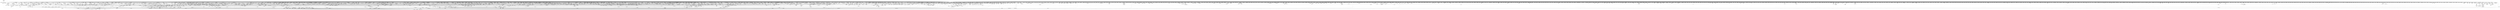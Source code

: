 digraph kerncollapsed {
    "synchronize_rcu.part.0" [color="black"];
    "__set_task_comm" [color="black"];
    "Indirect call203" [color="black"];
    "__irq_disable" [color="black"];
    "__percpu_down_write_trylock" [color="black"];
    "mutex_trylock" [color="black"];
    "Indirect call210" [color="black"];
    "generic_exec_single" [color="black"];
    "list_move_tail" [color="black"];
    "clear_ti_thread_flag_5" [color="black"];
    "mas_start" [color="black"];
    "wake_up_bit" [color="black"];
    "vma_interval_tree_remove" [color="black"];
    "Indirect call62" [color="black"];
    "irq_work_queue" [color="black"];
    "do_raw_spin_lock_88" [color="black"];
    "__raw_spin_lock_irqsave_50" [color="black"];
    "Indirect call178" [color="black"];
    "xa_find" [color="black"];
    "number" [color="black"];
    "__cmpxchg_case_acq_32.constprop.0_4" [color="black"];
    "arch_local_irq_save_7" [color="black"];
    "__reuseport_detach_closed_sock" [color="black"];
    "test_ti_thread_flag_10" [color="black"];
    "__mod_zone_page_state" [color="black"];
    "mas_is_err" [color="black"];
    "Indirect call115" [color="black"];
    "Indirect call12" [color="black"];
    "posixtimer_rearm" [color="black"];
    "__raw_spin_lock.constprop.0_1" [color="black"];
    "__raw_spin_unlock_irqrestore_2" [color="black"];
    "Indirect call23" [color="black"];
    "__iget" [color="black"];
    "__msecs_to_jiffies" [color="black"];
    "xas_error.isra.0_1" [color="black"];
    "page_ref_dec_and_test_2" [color="black"];
    "compaction_defer_reset" [color="black"];
    "xa_err" [color="black"];
    "rcu_gpnum_ovf" [color="black"];
    "__raw_spin_lock_irqsave.constprop.0_7" [color="black"];
    "membarrier_update_current_mm" [color="black"];
    "__raw_spin_unlock_irqrestore_32" [color="black"];
    "pcpu_chunk_slot" [color="black"];
    "__kern_my_cpu_offset_55" [color="black"];
    "__cmpxchg_case_mb_32_5" [color="black"];
    "update_group_capacity" [color="black"];
    "attach_task" [color="black"];
    "tty_ldisc_close" [color="black"];
    "io_wq_get_acct" [color="black"];
    "mmget" [color="black"];
    "purge_fragmented_block" [color="black"];
    "folio_activate_fn" [color="black"];
    "__count_vm_events_2" [color="black"];
    "do_kernel_restart" [color="black"];
    "fsnotify_free_mark" [color="black"];
    "__peernet2id" [color="black"];
    "audit_uid_comparator" [color="black"];
    "xa_find_after" [color="black"];
    "update_blocked_averages" [color="black"];
    "Indirect call19" [color="black"];
    "__raw_spin_lock_26" [color="black"];
    "d_walk" [color="black"];
    "do_raw_spin_lock_13" [color="black"];
    "cpumask_empty_3" [color="black"];
    "__dl_update" [color="black"];
    "_compound_head_3" [color="black"];
    "pfn_is_map_memory" [color="black"];
    "Indirect call63" [color="black"];
    "lock_hrtimer_base" [color="black"];
    "folio_nr_pages_4" [color="black"];
    "timespec64_equal" [color="black"];
    "xas_reload" [color="black"];
    "mnt_dec_writers" [color="black"];
    "set_task_cpu" [color="black"];
    "__kern_my_cpu_offset_44" [color="black"];
    "folio_trylock_4" [color="black"];
    "folio_isolate_lru" [color="black"];
    "search_cmp_ftr_reg" [color="black"];
    "folio_account_cleaned" [color="black"];
    "anon_vma_interval_tree_post_update_vma" [color="black"];
    "fast_dput" [color="black"];
    "__raw_read_lock_irqsave.constprop.0_1" [color="black"];
    "invalid_folio_referenced_vma" [color="black"];
    "__update_gt_cputime" [color="black"];
    "flush_tlb_kernel_range" [color="black"];
    "__raw_spin_lock_irqsave_5" [color="black"];
    "task_fits_cpu" [color="black"];
    "pcpu_unit_page_offset" [color="black"];
    "folio_order" [color="black"];
    "addr_to_vb_xa" [color="black"];
    "qdisc_run_begin" [color="black"];
    "dev_xmit_recursion_dec" [color="black"];
    "console_srcu_read_unlock" [color="black"];
    "chacha_permute" [color="black"];
    "hrtimer_start_expires" [color="black"];
    "__bpf_free_used_maps" [color="black"];
    "put_cpu_fpsimd_context" [color="black"];
    "Indirect call41" [color="black"];
    "__raw_write_unlock_irq_4" [color="black"];
    "update_dl_migration" [color="black"];
    "__raw_spin_trylock" [color="black"];
    "__raw_spin_lock_irqsave.constprop.0_9" [color="black"];
    "prb_commit" [color="black"];
    "flush_tlb_batched_pending" [color="black"];
    "rcu_segcblist_advance" [color="black"];
    "__bitmap_intersects" [color="black"];
    "cpu_util.constprop.0" [color="black"];
    "mast_split_data" [color="black"];
    "extract_entropy.constprop.0" [color="black"];
    "next_mnt" [color="black"];
    "Indirect call40" [color="black"];
    "pcpu_block_refresh_hint" [color="black"];
    "__io_prep_linked_timeout" [color="black"];
    "page_mapping" [color="black"];
    "__io_disarm_linked_timeout" [color="black"];
    "irqd_irq_disabled.isra.0" [color="black"];
    "security_release_secctx" [color="black"];
    "get_state_synchronize_rcu" [color="black"];
    "security_d_instantiate" [color="black"];
    "xas_set_order.part.0" [color="black"];
    "__dequeue_entity" [color="black"];
    "__cmpxchg_case_acq_32" [color="black"];
    "Indirect call141" [color="black"];
    "io_wq_worker_running" [color="black"];
    "mmgrab_1" [color="black"];
    "arch_timer_evtstrm_available" [color="black"];
    "do_raw_spin_lock.constprop.0_6" [color="black"];
    "rb_first" [color="black"];
    "__try_to_del_timer_sync" [color="black"];
    "memblock_search" [color="black"];
    "mod_node_page_state" [color="black"];
    "fragmentation_index" [color="black"];
    "rcu_seq_end" [color="black"];
    "Indirect call142" [color="black"];
    "mas_set_height" [color="black"];
    "attach_pid" [color="black"];
    "Indirect call20" [color="black"];
    "pcpu_init_md_blocks" [color="black"];
    "__raw_spin_lock_irqsave_1" [color="black"];
    "get_file.isra.0" [color="black"];
    "__siphash_unaligned" [color="black"];
    "__raw_spin_unlock_irqrestore_24" [color="black"];
    "__free_one_page" [color="black"];
    "account_pipe_buffers" [color="black"];
    "access_ok_12" [color="black"];
    "__cmpxchg_case_acq_32.constprop.0_12" [color="black"];
    "Indirect call74" [color="black"];
    "dl_bw_of" [color="black"];
    "Indirect call132" [color="black"];
    "mast_spanning_rebalance.isra.0" [color="black"];
    "_find_first_zero_bit" [color="black"];
    "pm_runtime_get_noresume" [color="black"];
    "rt_mutex_top_waiter" [color="black"];
    "__percpu_add_case_64.constprop.0" [color="black"];
    "__lock_timer" [color="black"];
    "dl_bw_cpus" [color="black"];
    "__raw_spin_unlock_irqrestore_17" [color="black"];
    "io_wq_work_match_item" [color="black"];
    "Indirect call213" [color="black"];
    "__mod_timer" [color="black"];
    "folio_nr_pages_1" [color="black"];
    "__dl_sub" [color="black"];
    "group_balance_cpu" [color="black"];
    "sock_flag_1" [color="black"];
    "Indirect call137" [color="black"];
    "kmalloc_size_roundup" [color="black"];
    "__raw_spin_unlock_irqrestore" [color="black"];
    "put_dec_trunc8" [color="black"];
    "iov_iter_revert" [color="black"];
    "tlb_gather_mmu" [color="black"];
    "skb_header_cloned" [color="black"];
    "_compound_head_4" [color="black"];
    "strcspn" [color="black"];
    "noop_dirty_folio" [color="black"];
    "Indirect call47" [color="black"];
    "__irq_domain_deactivate_irq" [color="black"];
    "percpu_ref_noop_confirm_switch" [color="black"];
    "__mnt_want_write" [color="black"];
    "rt_mutex_slowtrylock" [color="black"];
    "Indirect call65" [color="black"];
    "mte_copy_page_tags" [color="black"];
    "Indirect call93" [color="black"];
    "clear_ti_thread_flag_3" [color="black"];
    "check_preempt_curr" [color="black"];
    "prepare_to_wait" [color="black"];
    "xas_set_offset" [color="black"];
    "Indirect call66" [color="black"];
    "node_page_state_add" [color="black"];
    "do_raw_spin_lock_51" [color="black"];
    "strreplace" [color="black"];
    "get_state_synchronize_rcu_full" [color="black"];
    "expand" [color="black"];
    "do_raw_spin_lock_26" [color="black"];
    "rt_mutex_setprio" [color="black"];
    "page_move_anon_rmap" [color="black"];
    "sme_save_state" [color="black"];
    "folio_mark_dirty" [color="black"];
    "vmf_pte_changed" [color="black"];
    "update_sd_lb_stats" [color="black"];
    "bump_cpu_timer" [color="black"];
    "mas_next_setup.constprop.0" [color="black"];
    "Indirect call160" [color="black"];
    "__timer_delete" [color="black"];
    "d_instantiate" [color="black"];
    "fsnotify_group_assert_locked" [color="black"];
    "__raw_spin_unlock_irqrestore_1" [color="black"];
    "find_later_rq" [color="black"];
    "pvm_find_va_enclose_addr" [color="black"];
    "gup_must_unshare" [color="black"];
    "cpumask_weight" [color="black"];
    "do_raw_spin_lock_64" [color="black"];
    "__printk_safe_exit" [color="black"];
    "__wake_up_parent" [color="black"];
    "Indirect call97" [color="black"];
    "gup_folio_next" [color="black"];
    "task_join_group_stop" [color="black"];
    "Indirect call69" [color="black"];
    "vma_interval_tree_iter_first" [color="black"];
    "do_raw_spin_lock_97" [color="black"];
    "try_release_thread_stack_to_cache" [color="black"];
    "__list_del_entry_1" [color="black"];
    "call_on_irq_stack" [color="black"];
    "find_next_bit_13" [color="black"];
    "Indirect call49" [color="black"];
    "__kern_my_cpu_offset_4" [color="black"];
    "clear_ti_thread_flag_1" [color="black"];
    "kthread_should_stop" [color="black"];
    "io_prep_async_link" [color="black"];
    "Indirect call126" [color="black"];
    "netdev_name" [color="black"];
    "__kern_my_cpu_offset_91" [color="black"];
    "radix_tree_lookup" [color="black"];
    "Indirect call158" [color="black"];
    "mab_set_b_end" [color="black"];
    "xas_load" [color="black"];
    "Indirect call25" [color="black"];
    "find_suitable_fallback" [color="black"];
    "task_sched_runtime" [color="black"];
    "double_rq_lock" [color="black"];
    "__raw_spin_unlock_irq" [color="black"];
    "do_raw_spin_lock_61" [color="black"];
    "mnt_set_mountpoint" [color="black"];
    "__fprop_add_percpu" [color="black"];
    "fatal_signal_pending_1" [color="black"];
    "arch_local_irq_restore_2" [color="black"];
    "slab_is_available" [color="black"];
    "__raw_spin_unlock_irq_25" [color="black"];
    "queued_write_lock_slowpath" [color="black"];
    "posix_cputimers_group_init" [color="black"];
    "__raw_spin_unlock_irqrestore_5" [color="black"];
    "__update_min_deadline" [color="black"];
    "_prb_commit" [color="black"];
    "__irq_get_desc_lock" [color="black"];
    "add_mm_rss_vec" [color="black"];
    "vma_interval_tree_insert" [color="black"];
    "rb_next" [color="black"];
    "radix_tree_tag_get" [color="black"];
    "__cmpxchg_case_mb_64_6" [color="black"];
    "signal_pending_state_1" [color="black"];
    "__raw_spin_lock_irqsave_4" [color="black"];
    "mapping_shrinkable_1" [color="black"];
    "wb_io_lists_populated" [color="black"];
    "set_next_entity" [color="black"];
    "has_managed_dma" [color="black"];
    "kmap_local_page" [color="black"];
    "prepare_to_swait_event" [color="black"];
    "mm_counter" [color="black"];
    "Indirect call8" [color="black"];
    "task_clear_jobctl_trapping" [color="black"];
    "irqd_set.isra.0_1" [color="black"];
    "memchr" [color="black"];
    "flush_tlb_mm" [color="black"];
    "Indirect call180" [color="black"];
    "_raw_spin_rq_lock_irqsave" [color="black"];
    "current_is_kswapd" [color="black"];
    "zone_watermark_ok_safe" [color="black"];
    "__percpu_add_return_case_32_1" [color="black"];
    "try_to_take_rt_mutex" [color="black"];
    "xas_result" [color="black"];
    "extfrag_for_order" [color="black"];
    "__integrity_iint_find" [color="black"];
    "irq_get_irq_data" [color="black"];
    "no_blink" [color="black"];
    "__remove_shared_vm_struct.constprop.0" [color="black"];
    "read_seqbegin.constprop.0" [color="black"];
    "__cmpxchg_case_acq_32.constprop.0" [color="black"];
    "arm64_kernel_unmapped_at_el0_3" [color="black"];
    "__percpu_add_case_32_20" [color="black"];
    "sb_clear_inode_writeback" [color="black"];
    "fpsimd_flush_task_state" [color="black"];
    "tcp_get_info_chrono_stats" [color="black"];
    "desc_make_reusable" [color="black"];
    "__cmpwait_case_32_1" [color="black"];
    "__kern_my_cpu_offset_71" [color="black"];
    "vma_last_pgoff" [color="black"];
    "__kern_my_cpu_offset_14" [color="black"];
    "signal_set_stop_flags" [color="black"];
    "find_next_bit.constprop.0_6" [color="black"];
    "tick_get_device" [color="black"];
    "is_migration_entry" [color="black"];
    "__disable_irq_nosync" [color="black"];
    "lockref_mark_dead" [color="black"];
    "xa_mk_value" [color="black"];
    "strcpy" [color="black"];
    "kernfs_get" [color="black"];
    "Indirect call127" [color="black"];
    "mod_timer" [color="black"];
    "llist_del_first" [color="black"];
    "rcu_advance_cbs" [color="black"];
    "list_splice_tail_init" [color="black"];
    "kthread_insert_work_sanity_check" [color="black"];
    "pmd_set_huge" [color="black"];
    "cpu_online_1" [color="black"];
    "security_sock_rcv_skb" [color="black"];
    "__kern_my_cpu_offset_16" [color="black"];
    "sve_state_size" [color="black"];
    "__irq_put_desc_unlock" [color="black"];
    "__skb_header_pointer" [color="black"];
    "__raw_spin_lock_12" [color="black"];
    "mas_safe_min" [color="black"];
    "Indirect call39" [color="black"];
    "find_next_bit_15" [color="black"];
    "do_raw_spin_lock_6" [color="black"];
    "__bitmap_weight" [color="black"];
    "__raw_spin_lock_irq_11" [color="black"];
    "rpm_check_suspend_allowed" [color="black"];
    "Indirect call101" [color="black"];
    "audit_rate_check.part.0" [color="black"];
    "get_cpu_fpsimd_context" [color="black"];
    "copy_fd_bitmaps" [color="black"];
    "queued_spin_lock_slowpath" [color="black"];
    "__pi_strlen" [color="black"];
    "wakeup_kcompactd" [color="black"];
    "pick_next_task_idle" [color="black"];
    "__raw_read_lock.constprop.0_1" [color="black"];
    "__raw_spin_lock_43" [color="black"];
    "do_raw_spin_lock_8" [color="black"];
    "__reset_isolation_pfn" [color="black"];
    "wakeup_kswapd" [color="black"];
    "collect_posix_cputimers" [color="black"];
    "list_del_init_2" [color="black"];
    "page_vma_mapped_walk_done" [color="black"];
    "Indirect call98" [color="black"];
    "rwsem_spin_on_owner" [color="black"];
    "__raw_spin_lock_irqsave_12" [color="black"];
    "__fsnotify_update_child_dentry_flags" [color="black"];
    "check_and_switch_context" [color="black"];
    "ksize" [color="black"];
    "sig_handler_ignored" [color="black"];
    "io_req_complete_defer" [color="black"];
    "_atomic_dec_and_lock" [color="black"];
    "list_splice" [color="black"];
    "__xchg_case_64.constprop.0" [color="black"];
    "__cmpxchg_case_mb_32_6" [color="black"];
    "bit_waitqueue" [color="black"];
    "disable_irq_nosync" [color="black"];
    "kthread_data" [color="black"];
    "task_curr" [color="black"];
    "rcu_dynticks_snap" [color="black"];
    "remove_nodes.constprop.0" [color="black"];
    "__cmpxchg_case_mb_32_3" [color="black"];
    "copy_highpage" [color="black"];
    "percpu_ref_get_many" [color="black"];
    "rcu_segcblist_ready_cbs" [color="black"];
    "device_match_devt" [color="black"];
    "wb_has_dirty_io" [color="black"];
    "__var_waitqueue" [color="black"];
    "pte_to_swp_entry" [color="black"];
    "task_rq_unlock" [color="black"];
    "mas_prev_setup.constprop.0" [color="black"];
    "do_raw_spin_lock_50" [color="black"];
    "jiffies_to_usecs" [color="black"];
    "find_last_bit" [color="black"];
    "tag_clear" [color="black"];
    "__page_cache_release" [color="black"];
    "io_acct_cancel_pending_work" [color="black"];
    "d_find_alias" [color="black"];
    "do_raw_spin_lock_27" [color="black"];
    "flush_tlb_mm_1" [color="black"];
    "security_task_kill" [color="black"];
    "rcu_segcblist_inc_len" [color="black"];
    "need_seqretry" [color="black"];
    "sock_inuse_add" [color="black"];
    "__pm_relax" [color="black"];
    "xa_load" [color="black"];
    "unlock_page" [color="black"];
    "Indirect call68" [color="black"];
    "__raw_spin_unlock_irqrestore_12" [color="black"];
    "__kern_my_cpu_offset_133" [color="black"];
    "copy_from_kernel_nofault" [color="black"];
    "xas_error.isra.0" [color="black"];
    "debug_locks_off" [color="black"];
    "__flush_tlb_kernel_pgtable" [color="black"];
    "select_collect2" [color="black"];
    "Indirect call29" [color="black"];
    "Indirect call199" [color="black"];
    "lru_add_fn" [color="black"];
    "Indirect call183" [color="black"];
    "get_random_bytes" [color="black"];
    "__efistub_caches_clean_inval_pou" [color="black"];
    "need_mlock_drain" [color="black"];
    "rcu_gp_is_normal" [color="black"];
    "io_poll_can_finish_inline.isra.0" [color="black"];
    "task_set_jobctl_pending" [color="black"];
    "get_file" [color="black"];
    "xas_not_node" [color="black"];
    "__kern_my_cpu_offset_134" [color="black"];
    "hlist_bl_unlock" [color="black"];
    "d_shrink_add" [color="black"];
    "system_supports_tlb_range_1" [color="black"];
    "find_vm_area" [color="black"];
    "rb_erase" [color="black"];
    "siginfo_layout" [color="black"];
    "__raw_spin_lock_irq.constprop.0_2" [color="black"];
    "cpumask_copy_1" [color="black"];
    "can_migrate_task" [color="black"];
    "copyin" [color="black"];
    "__percpu_add_case_64_3" [color="black"];
    "Indirect call6" [color="black"];
    "do_raw_spin_lock_10" [color="black"];
    "do_raw_spin_lock.constprop.0_7" [color="black"];
    "pcpu_size_to_slot" [color="black"];
    "recalc_sigpending" [color="black"];
    "folio_mapped_2" [color="black"];
    "arm_timer" [color="black"];
    "cpumask_any_and_distribute" [color="black"];
    "read_seqbegin_or_lock" [color="black"];
    "Indirect call187" [color="black"];
    "get_sd_balance_interval" [color="black"];
    "mas_adopt_children.isra.0" [color="black"];
    "system_supports_generic_auth" [color="black"];
    "arm64_kernel_unmapped_at_el0_2" [color="black"];
    "folio_nr_pages" [color="black"];
    "posix_cpu_timers_exit_group" [color="black"];
    "timer_wait_running" [color="black"];
    "mab_calc_split" [color="black"];
    "__kern_my_cpu_offset_37" [color="black"];
    "__mnt_drop_write" [color="black"];
    "do_raw_spin_lock_41" [color="black"];
    "task_pid_vnr_1" [color="black"];
    "do_raw_spin_lock_116" [color="black"];
    "gup_signal_pending" [color="black"];
    "arch_local_irq_restore_3" [color="black"];
    "mas_split_final_node.isra.0" [color="black"];
    "radix_tree_next_chunk" [color="black"];
    "__mutex_trylock" [color="black"];
    "task_participate_group_stop" [color="black"];
    "copy_from_kernel_nofault_allowed" [color="black"];
    "__raw_spin_unlock_irq_1" [color="black"];
    "mutex_is_locked" [color="black"];
    "io_req_defer_failed" [color="black"];
    "vma_interval_tree_augment_rotate" [color="black"];
    "req_set_fail" [color="black"];
    "filemap_release_folio" [color="black"];
    "Indirect call152" [color="black"];
    "do_raw_spin_lock_86" [color="black"];
    "list_del_init_8" [color="black"];
    "list_del_init_5" [color="black"];
    "pte_mkdirty" [color="black"];
    "raw_spin_rq_lock_1" [color="black"];
    "raw_spin_rq_lock" [color="black"];
    "replace_mark_chunk" [color="black"];
    "rcu_gp_is_expedited" [color="black"];
    "__list_del_entry" [color="black"];
    "__raw_spin_lock_irqsave_41" [color="black"];
    "Indirect call105" [color="black"];
    "__wait_for_common" [color="black"];
    "count_vm_event" [color="black"];
    "entity_eligible" [color="black"];
    "mab_no_null_split" [color="black"];
    "count_vm_events_2" [color="black"];
    "__raw_spin_lock_irq.constprop.0_1" [color="black"];
    "skb_zcopy" [color="black"];
    "tsk_fork_get_node" [color="black"];
    "lru_note_cost" [color="black"];
    "post_init_entity_util_avg" [color="black"];
    "find_next_bit_29" [color="black"];
    "tag_get" [color="black"];
    "__set_open_fd" [color="black"];
    "do_raw_spin_lock.constprop.0_3" [color="black"];
    "security_current_getsecid_subj" [color="black"];
    "Indirect call149" [color="black"];
    "rcu_segcblist_first_pend_cb" [color="black"];
    "folio_add_new_anon_rmap" [color="black"];
    "mapping_unmap_writable" [color="black"];
    "__raw_spin_unlock_irqrestore_6" [color="black"];
    "data_check_size" [color="black"];
    "Indirect call140" [color="black"];
    "mte_dead_leaves.constprop.0" [color="black"];
    "__mnt_want_write_file" [color="black"];
    "Indirect call214" [color="black"];
    "compaction_free" [color="black"];
    "init_timer_key" [color="black"];
    "__raw_spin_unlock_irq_4" [color="black"];
    "show_mem_node_skip" [color="black"];
    "crng_fast_key_erasure" [color="black"];
    "cpumask_next_and" [color="black"];
    "split_page" [color="black"];
    "mutex_spin_on_owner" [color="black"];
    "prepend_name" [color="black"];
    "io_run_cancel" [color="black"];
    "security_inode_init_security_anon" [color="black"];
    "rcu_segcblist_accelerate" [color="black"];
    "pmd_offset.isra.0" [color="black"];
    "net_eq_idr" [color="black"];
    "hlist_bl_lock" [color="black"];
    "do_raw_spin_lock_83" [color="black"];
    "do_softirq_own_stack" [color="black"];
    "rcu_is_cpu_rrupt_from_idle" [color="black"];
    "try_to_unmap_flush" [color="black"];
    "set_ti_thread_flag" [color="black"];
    "__wake_q_add" [color="black"];
    "Indirect call3" [color="black"];
    "sk_error_report" [color="black"];
    "tick_get_broadcast_mask" [color="black"];
    "page_ref_inc_2" [color="black"];
    "io_match_task_safe" [color="black"];
    "futex_hash" [color="black"];
    "wants_signal" [color="black"];
    "copy_to_user_page" [color="black"];
    "fsnotify_detach_connector_from_object" [color="black"];
    "update_min_vruntime" [color="black"];
    "test_and_set_bit_lock.constprop.0" [color="black"];
    "__enqueue_entity" [color="black"];
    "compaction_suitable" [color="black"];
    "update_cached_migrate" [color="black"];
    "__raw_spin_lock_4" [color="black"];
    "__put_unused_fd" [color="black"];
    "__set_close_on_exec.isra.0" [color="black"];
    "folio_size" [color="black"];
    "cpu_online_2" [color="black"];
    "print_tainted" [color="black"];
    "__kern_my_cpu_offset_52" [color="black"];
    "__mutex_add_waiter" [color="black"];
    "lookup_mountpoint" [color="black"];
    "list_move_1" [color="black"];
    "get_mm_exe_file" [color="black"];
    "do_raw_spin_lock_15" [color="black"];
    "xas_set_mark" [color="black"];
    "fatal_signal_pending_3" [color="black"];
    "update_rt_rq_load_avg" [color="black"];
    "mas_rewalk_if_dead" [color="black"];
    "list_del_init_7" [color="black"];
    "invalid_migration_vma" [color="black"];
    "Indirect call56" [color="black"];
    "fatal_signal_pending" [color="black"];
    "get_pwq" [color="black"];
    "Indirect call13" [color="black"];
    "Indirect call192" [color="black"];
    "mas_wr_node_walk" [color="black"];
    "__pi_strcmp" [color="black"];
    "wake_all_kswapds" [color="black"];
    "__percpu_add_case_64.constprop.0_3" [color="black"];
    "__count_vm_events_1" [color="black"];
    "user_disable_single_step" [color="black"];
    "folio_size_2" [color="black"];
    "Indirect call57" [color="black"];
    "pageblock_skip_persistent" [color="black"];
    "__cmpxchg_case_8" [color="black"];
    "security_file_set_fowner" [color="black"];
    "__raw_spin_unlock_irqrestore_37" [color="black"];
    "vma_interval_tree_subtree_search" [color="black"];
    "__kern_my_cpu_offset_25" [color="black"];
    "lru_note_cost_refault" [color="black"];
    "__raw_spin_lock_irqsave.constprop.0_8" [color="black"];
    "Indirect call79" [color="black"];
    "do_raw_spin_lock_14" [color="black"];
    "sane_fdtable_size" [color="black"];
    "__sk_mem_reduce_allocated" [color="black"];
    "__get_task_comm" [color="black"];
    "queued_read_lock_slowpath" [color="black"];
    "notifier_call_chain" [color="black"];
    "__wb_writeout_add" [color="black"];
    "prb_reserve" [color="black"];
    "__cmpxchg_case_64" [color="black"];
    "__dput_to_list" [color="black"];
    "io_should_retry_thread" [color="black"];
    "mas_store_prealloc.part.0" [color="black"];
    "folio_trylock" [color="black"];
    "Indirect call106" [color="black"];
    "mas_state_walk" [color="black"];
    "blake2s.constprop.0" [color="black"];
    "smp_call_function_single" [color="black"];
    "do_raw_spin_lock_23" [color="black"];
    "decay_load" [color="black"];
    "raw_spin_rq_lock_nested" [color="black"];
    "thread_group_cputime" [color="black"];
    "do_raw_spin_lock_52" [color="black"];
    "Indirect call35" [color="black"];
    "wp_page_reuse" [color="black"];
    "ttwu_queue_wakelist" [color="black"];
    "add_nr_running" [color="black"];
    "do_raw_spin_lock_9" [color="black"];
    "__raw_spin_lock_54" [color="black"];
    "__raw_spin_lock_42" [color="black"];
    "__kern_my_cpu_offset_77" [color="black"];
    "deactivate_task" [color="black"];
    "__attach_mnt" [color="black"];
    "__init_swait_queue_head" [color="black"];
    "mas_wr_walk" [color="black"];
    "tlb_flush" [color="black"];
    "test_ti_thread_flag_11" [color="black"];
    "pgattr_change_is_safe" [color="black"];
    "task_sigpending_2" [color="black"];
    "inode_add_lru" [color="black"];
    "io_wq_cancel_pending_work" [color="black"];
    "rcu_exp_need_qs" [color="black"];
    "steal_suitable_fallback" [color="black"];
    "find_next_bit.constprop.0_5" [color="black"];
    "workingset_activation" [color="black"];
    "ptrauth_keys_install_user" [color="black"];
    "xas_find" [color="black"];
    "workingset_eviction" [color="black"];
    "page_ref_inc_1" [color="black"];
    "__raw_spin_lock_irq_17" [color="black"];
    "__cmpxchg_case_acq_32.constprop.0_2" [color="black"];
    "io_is_timeout_noseq" [color="black"];
    "pm_runtime_autosuspend_expiration" [color="black"];
    "inc_rlimit_ucounts" [color="black"];
    "futex_q_unlock" [color="black"];
    "__delay" [color="black"];
    "do_raw_spin_lock_5" [color="black"];
    "Indirect call48" [color="black"];
    "ttwu_do_activate.constprop.0" [color="black"];
    "__raw_spin_lock_34" [color="black"];
    "tty_termios_baud_rate" [color="black"];
    "first_online_pgdat" [color="black"];
    "folio_mapped" [color="black"];
    "do_raw_spin_lock" [color="black"];
    "__dl_clear_params" [color="black"];
    "cpumask_and.isra.0_3" [color="black"];
    "__preempt_count_sub" [color="black"];
    "mutex_can_spin_on_owner" [color="black"];
    "find_submount" [color="black"];
    "Indirect call70" [color="black"];
    "io_put_kbuf" [color="black"];
    "super_wake" [color="black"];
    "find_first_bit_6" [color="black"];
    "Indirect call155" [color="black"];
    "do_raw_spin_lock_47" [color="black"];
    "raw_spin_rq_trylock" [color="black"];
    "kmap_atomic_1" [color="black"];
    "timerqueue_iterate_next" [color="black"];
    "cpus_share_cache" [color="black"];
    "do_raw_spin_lock_11" [color="black"];
    "signal_pending_state" [color="black"];
    "drain_pages" [color="black"];
    "mte_destroy_descend.constprop.0" [color="black"];
    "list_del_init_3" [color="black"];
    "cpumask_weight.constprop.0_5" [color="black"];
    "set_ptes.constprop.0.isra.0" [color="black"];
    "access_ok_14" [color="black"];
    "Indirect call168" [color="black"];
    "strnlen" [color="black"];
    "Indirect call128" [color="black"];
    "__raw_spin_lock_irq_31" [color="black"];
    "__sync_icache_dcache" [color="black"];
    "Indirect call83" [color="black"];
    "__irq_can_set_affinity" [color="black"];
    "pagetable_pte_dtor" [color="black"];
    "vma_is_secretmem" [color="black"];
    "Indirect call85" [color="black"];
    "__kern_my_cpu_offset_19" [color="black"];
    "__cmpxchg_case_acq_32.constprop.0_1" [color="black"];
    "__dl_add" [color="black"];
    "unmask_irq" [color="black"];
    "__raw_spin_lock" [color="black"];
    "qdisc_qstats_cpu_qlen_dec" [color="black"];
    "__raw_spin_lock_irqsave.constprop.0_2" [color="black"];
    "mas_leaf_set_meta" [color="black"];
    "srcu_get_delay.isra.0" [color="black"];
    "console_verbose" [color="black"];
    "timer_reduce" [color="black"];
    "__raw_spin_unlock_irq_20" [color="black"];
    "se_weight.isra.0" [color="black"];
    "do_raw_spin_lock_2" [color="black"];
    "set_secondary_fwnode" [color="black"];
    "Indirect call16" [color="black"];
    "folio_lruvec_relock_irq.constprop.0" [color="black"];
    "Indirect call196" [color="black"];
    "sync_exp_work_done" [color="black"];
    "__raw_spin_lock_irqsave_34" [color="black"];
    "__cmpxchg_case_rel_64" [color="black"];
    "lockref_put_or_lock" [color="black"];
    "kernel_init_pages" [color="black"];
    "nsec_to_clock_t" [color="black"];
    "__cmpxchg_case_rel_32" [color="black"];
    "is_software_node" [color="black"];
    "avg_vruntime" [color="black"];
    "__raw_spin_unlock_irqrestore.constprop.0_1" [color="black"];
    "ptep_set_access_flags" [color="black"];
    "set_page_dirty" [color="black"];
    "maybe_mkwrite.isra.0" [color="black"];
    "rcu_segcblist_enqueue" [color="black"];
    "Indirect call31" [color="black"];
    "wake_up_klogd" [color="black"];
    "Indirect call80" [color="black"];
    "__raw_read_unlock.constprop.0_2" [color="black"];
    "arch_local_irq_save_8" [color="black"];
    "list_del_4" [color="black"];
    "__raw_spin_lock_46" [color="black"];
    "__update_load_avg_cfs_rq" [color="black"];
    "pagefault_disable" [color="black"];
    "__raw_spin_lock_31" [color="black"];
    "Indirect call162" [color="black"];
    "fpsimd_save_state" [color="black"];
    "mas_update_gap" [color="black"];
    "io_wq_hash_work" [color="black"];
    "__cmpxchg_case_acq_64_1" [color="black"];
    "list_del_init" [color="black"];
    "io_cancel_cb" [color="black"];
    "aio_nr_sub" [color="black"];
    "Indirect call99" [color="black"];
    "__raw_spin_lock_30" [color="black"];
    "fprop_fraction_percpu" [color="black"];
    "cpumask_subset" [color="black"];
    "freezing" [color="black"];
    "set_tlb_ubc_flush_pending" [color="black"];
    "io_prep_async_work" [color="black"];
    "security_secid_to_secctx" [color="black"];
    "__raw_spin_lock_irqsave_6" [color="black"];
    "Indirect call211" [color="black"];
    "__srcu_read_lock" [color="black"];
    "pcpu_chunk_relocate" [color="black"];
    "fpsimd_thread_switch" [color="black"];
    "do_raw_spin_lock_34" [color="black"];
    "get_work_pool" [color="black"];
    "mte_thread_switch" [color="black"];
    "arch_smp_send_reschedule" [color="black"];
    "check_cb_ovld_locked" [color="black"];
    "__irq_work_queue_local" [color="black"];
    "signal_pending_state_2" [color="black"];
    "__cmpxchg_case_acq_32.constprop.0_13" [color="black"];
    "sub_rq_bw.isra.0" [color="black"];
    "sched_post_fork" [color="black"];
    "set_pageblock_migratetype" [color="black"];
    "dl_task_is_earliest_deadline" [color="black"];
    "prepend_path" [color="black"];
    "arch_asym_cpu_priority" [color="black"];
    "audit_comparator" [color="black"];
    "hrtimer_start_range_ns" [color="black"];
    "kthread_is_per_cpu" [color="black"];
    "find_next_bit.constprop.0_21" [color="black"];
    "bstats_update" [color="black"];
    "vmalloc_to_page" [color="black"];
    "find_first_bit_3" [color="black"];
    "drain_pages_zone" [color="black"];
    "__kern_my_cpu_offset_79" [color="black"];
    "Indirect call172" [color="black"];
    "update_misfit_status" [color="black"];
    "__page_set_anon_rmap" [color="black"];
    "Indirect call58" [color="black"];
    "Indirect call208" [color="black"];
    "zone_page_state_add" [color="black"];
    "__cmpxchg_case_acq_32.constprop.0_5" [color="black"];
    "sk_leave_memory_pressure" [color="black"];
    "test_ti_thread_flag_21" [color="black"];
    "__raw_spin_lock_irqsave_42" [color="black"];
    "Indirect call176" [color="black"];
    "xas_find_conflict" [color="black"];
    "__raw_spin_unlock_irqrestore_11" [color="black"];
    "page_ref_dec_and_test_1" [color="black"];
    "hlist_del_init_4" [color="black"];
    "__percpu_add_case_64_4" [color="black"];
    "__kern_my_cpu_offset_60" [color="black"];
    "__raw_spin_unlock_irqrestore_3" [color="black"];
    "tls_preserve_current_state" [color="black"];
    "wq_worker_running" [color="black"];
    "detach_if_pending" [color="black"];
    "mm_set_has_pinned_flag" [color="black"];
    "cpuhp_invoke_callback" [color="black"];
    "percpu_ref_get_many.constprop.0" [color="black"];
    "jiffies_to_msecs" [color="black"];
    "security_audit_rule_match" [color="black"];
    "mas_next_slot" [color="black"];
    "prepare_alloc_pages.constprop.0" [color="black"];
    "workingset_test_recent" [color="black"];
    "pcpu_block_update" [color="black"];
    "pvm_determine_end_from_reverse" [color="black"];
    "is_cpu_allowed" [color="black"];
    "ktime_get" [color="black"];
    "__cmpxchg_case_acq_64" [color="black"];
    "move_queued_task.constprop.0" [color="black"];
    "Indirect call33" [color="black"];
    "__cmpxchg_case_mb_32_10" [color="black"];
    "__cmpxchg_case_acq_32.constprop.0_16" [color="black"];
    "__raw_spin_lock_irq_6" [color="black"];
    "__isolate_free_page" [color="black"];
    "__raw_spin_lock_3" [color="black"];
    "Indirect call194" [color="black"];
    "pfn_swap_entry_to_page" [color="black"];
    "__rb_rotate_set_parents" [color="black"];
    "__wb_calc_thresh" [color="black"];
    "mte_update_sctlr_user" [color="black"];
    "__finalize_skb_around" [color="black"];
    "__const_udelay" [color="black"];
    "__dev_fwnode" [color="black"];
    "__task_will_free_mem" [color="black"];
    "__percpu_add_case_32_15" [color="black"];
    "mas_find" [color="black"];
    "smp_call_function_many" [color="black"];
    "security_capable" [color="black"];
    "__percpu_add_case_64_7" [color="black"];
    "req_ref_put_and_test" [color="black"];
    "enqueue_timer" [color="black"];
    "srcu_gp_start" [color="black"];
    "Indirect call28" [color="black"];
    "__raw_spin_lock_24" [color="black"];
    "is_zero_page" [color="black"];
    "Indirect call121" [color="black"];
    "__fsnotify_recalc_mask" [color="black"];
    "virt_to_folio" [color="black"];
    "kmsg_dump" [color="black"];
    "Indirect call113" [color="black"];
    "pud_clear_huge" [color="black"];
    "__raw_spin_unlock_irqrestore_38" [color="black"];
    "pagefault_enable_2" [color="black"];
    "hrtimer_cancel" [color="black"];
    "io_fill_cqe_aux" [color="black"];
    "mas_next_sibling" [color="black"];
    "__anon_vma_interval_tree_augment_propagate" [color="black"];
    "__dev_put.part.0" [color="black"];
    "post_alloc_hook" [color="black"];
    "update_newidle_cost" [color="black"];
    "test_tsk_need_resched" [color="black"];
    "do_raw_spin_lock_99" [color="black"];
    "__sk_mem_reclaim" [color="black"];
    "tty_port_kopened" [color="black"];
    "__put_cpu_fpsimd_context" [color="black"];
    "__raw_spin_lock_63" [color="black"];
    "__raw_spin_unlock_irqrestore_9" [color="black"];
    "__task_pid_nr_ns" [color="black"];
    "__percpu_add_case_32_2" [color="black"];
    "d_find_any_alias" [color="black"];
    "dev_nit_active" [color="black"];
    "Indirect call55" [color="black"];
    "skb_headers_offset_update" [color="black"];
    "Indirect call153" [color="black"];
    "find_task_by_pid_ns" [color="black"];
    "__add_wait_queue" [color="black"];
    "__count_vm_events_3" [color="black"];
    "Indirect call5" [color="black"];
    "task_work_cancel_match" [color="black"];
    "Indirect call89" [color="black"];
    "folio_trylock_flag" [color="black"];
    "__do_once_start" [color="black"];
    "__nr_to_section" [color="black"];
    "__raw_spin_lock_52" [color="black"];
    "d_path" [color="black"];
    "__raw_spin_lock_irqsave" [color="black"];
    "Indirect call174" [color="black"];
    "__hrtimer_get_next_event" [color="black"];
    "put_unused_fd" [color="black"];
    "Indirect call119" [color="black"];
    "kernfs_leftmost_descendant" [color="black"];
    "rcu_poll_gp_seq_end_unlocked" [color="black"];
    "folio_total_mapcount" [color="black"];
    "Indirect call107" [color="black"];
    "folio_try_get_rcu" [color="black"];
    "mt_find" [color="black"];
    "percpu_counter_set" [color="black"];
    "Indirect call2" [color="black"];
    "fasync_insert_entry" [color="black"];
    "__wake_up_common" [color="black"];
    "skb_has_frag_list" [color="black"];
    "___d_drop" [color="black"];
    "__lookup_mnt" [color="black"];
    "Indirect call125" [color="black"];
    "__raw_spin_unlock_irq_43" [color="black"];
    "Indirect call110" [color="black"];
    "irq_enable" [color="black"];
    "group_open_release" [color="black"];
    "Indirect call52" [color="black"];
    "do_raw_spin_lock_65" [color="black"];
    "inc_tlb_flush_pending" [color="black"];
    "count_vm_events_1" [color="black"];
    "copy_page" [color="black"];
    "io_cancel_req_match" [color="black"];
    "__raw_spin_unlock_irq_3" [color="black"];
    "__xchg_case_acq_64.isra.0" [color="black"];
    "sched_clock" [color="black"];
    "_find_next_bit" [color="black"];
    "d_set_d_op" [color="black"];
    "pwq_activate_inactive_work" [color="black"];
    "printk_parse_prefix" [color="black"];
    "compact_lock_irqsave" [color="black"];
    "list_del_1" [color="black"];
    "zone_reclaimable_pages" [color="black"];
    "anon_vma_interval_tree_pre_update_vma" [color="black"];
    "do_raw_spin_lock_67" [color="black"];
    "tty_ldisc_open" [color="black"];
    "Indirect call134" [color="black"];
    "lock_mount_hash" [color="black"];
    "internal_add_timer" [color="black"];
    "__raw_read_unlock.constprop.0" [color="black"];
    "qdisc_qstats_cpu_backlog_dec" [color="black"];
    "tty_audit_fork" [color="black"];
    "flush_signal_handlers" [color="black"];
    "wb_update_bandwidth" [color="black"];
    "console_srcu_read_lock" [color="black"];
    "__rt_mutex_slowtrylock" [color="black"];
    "Indirect call151" [color="black"];
    "io_get_cqe_overflow" [color="black"];
    "Indirect call212" [color="black"];
    "mas_bulk_rebalance" [color="black"];
    "eth_type_vlan" [color="black"];
    "pde_subdir_find" [color="black"];
    "__raw_write_unlock_irq_5" [color="black"];
    "cpu_active" [color="black"];
    "detach_entity_load_avg" [color="black"];
    "folio_not_mapped" [color="black"];
    "__raw_spin_lock_irqsave_25" [color="black"];
    "Indirect call44" [color="black"];
    "skb_zcopy_clear" [color="black"];
    "security_sk_free" [color="black"];
    "memset" [color="black"];
    "panic_smp_self_stop" [color="black"];
    "mas_new_ma_node" [color="black"];
    "shrink_lock_dentry" [color="black"];
    "page_ref_add_1" [color="black"];
    "mas_mab_cp" [color="black"];
    "exit_rcu" [color="black"];
    "Indirect call92" [color="black"];
    "prb_read_valid" [color="black"];
    "idr_find" [color="black"];
    "is_current_pgrp_orphaned" [color="black"];
    "should_fail_alloc_page" [color="black"];
    "do_init_timer.constprop.0" [color="black"];
    "tty_update_time" [color="black"];
    "tlb_flush_mmu_tlbonly_1" [color="black"];
    "__mutex_remove_waiter" [color="black"];
    "__raw_spin_lock.constprop.0" [color="black"];
    "Indirect call202" [color="black"];
    "__raw_spin_lock_14" [color="black"];
    "radix_tree_iter_tag_clear" [color="black"];
    "__raw_spin_trylock_4" [color="black"];
    "inode_io_list_del" [color="black"];
    "next_signal" [color="black"];
    "sk_mem_reclaim" [color="black"];
    "system_supports_mte" [color="black"];
    "do_raw_spin_lock_57" [color="black"];
    "do_raw_spin_lock_3" [color="black"];
    "Indirect call195" [color="black"];
    "enqueue_hrtimer.constprop.0" [color="black"];
    "do_raw_spin_lock_24" [color="black"];
    "__raw_spin_unlock_irqrestore_18" [color="black"];
    "mte_sync_tags" [color="black"];
    "__raw_spin_trylock_3" [color="black"];
    "ktime_get_real_seconds" [color="black"];
    "Indirect call78" [color="black"];
    "irq_to_desc" [color="black"];
    "find_next_bit_3" [color="black"];
    "mas_find_child" [color="black"];
    "__skb_zcopy_downgrade_managed" [color="black"];
    "find_worker_executing_work" [color="black"];
    "Indirect call147" [color="black"];
    "__percpu_add_case_32" [color="black"];
    "Indirect call193" [color="black"];
    "u64_stats_inc" [color="black"];
    "folio_nr_pages_3" [color="black"];
    "folio_unlock" [color="black"];
    "page_ref_add" [color="black"];
    "timer_delete_sync" [color="black"];
    "__folio_cancel_dirty" [color="black"];
    "get_data" [color="black"];
    "strscpy" [color="black"];
    "smp_call_function_many_cond" [color="black"];
    "mas_set_split_parent.isra.0" [color="black"];
    "mas_descend" [color="black"];
    "Indirect call166" [color="black"];
    "__percpu_counter_sum" [color="black"];
    "vma_needs_dirty_tracking" [color="black"];
    "pcpu_free_area.isra.0" [color="black"];
    "oom_badness" [color="black"];
    "rcu_poll_gp_seq_end" [color="black"];
    "__raw_spin_lock_irqsave_52" [color="black"];
    "do_raw_spin_lock_43" [color="black"];
    "__raw_spin_unlock_irq_18" [color="black"];
    "__xchg_case_mb_64.constprop.0_2" [color="black"];
    "do_raw_spin_lock_93" [color="black"];
    "__pick_first_entity" [color="black"];
    "__bitmap_subset" [color="black"];
    "find_first_bit_1" [color="black"];
    "Indirect call148" [color="black"];
    "memblock_is_map_memory" [color="black"];
    "__kern_my_cpu_offset_76" [color="black"];
    "do_raw_spin_lock_18" [color="black"];
    "page_ref_inc" [color="black"];
    "errseq_sample" [color="black"];
    "pcpu_block_update_hint_alloc" [color="black"];
    "xas_clear_mark" [color="black"];
    "pcpu_post_unmap_tlb_flush" [color="black"];
    "spin_lock_irqsave_ssp_contention" [color="black"];
    "put_filesystem" [color="black"];
    "rcu_segcblist_extract_done_cbs" [color="black"];
    "fatal_signal_pending_5" [color="black"];
    "pud_set_huge" [color="black"];
    "inactive_is_low.constprop.0" [color="black"];
    "sk_memory_allocated_sub" [color="black"];
    "__acct_reclaim_writeback" [color="black"];
    "pagefault_enable" [color="black"];
    "is_subdir" [color="black"];
    "tlb_flush_mmu_tlbonly" [color="black"];
    "__kern_my_cpu_offset_21" [color="black"];
    "__raw_spin_unlock_irq_35" [color="black"];
    "pmd_offset.isra.0_1" [color="black"];
    "system_supports_address_auth_1" [color="black"];
    "fsnotify_handle_inode_event.isra.0" [color="black"];
    "xas_next_entry" [color="black"];
    "tag_set" [color="black"];
    "Indirect call129" [color="black"];
    "__fprop_add_percpu_max" [color="black"];
    "_compound_head_5" [color="black"];
    "mas_push_node" [color="black"];
    "task_active_pid_ns" [color="black"];
    "osq_wait_next" [color="black"];
    "hlist_del_init_2" [color="black"];
    "Indirect call177" [color="black"];
    "find_next_bit.constprop.0_8" [color="black"];
    "take_dentry_name_snapshot" [color="black"];
    "enqueue_pushable_dl_task" [color="black"];
    "__wake_up_locked_key" [color="black"];
    "__raw_spin_lock_64" [color="black"];
    "__io_acct_run_queue" [color="black"];
    "arm_smccc_1_1_get_conduit" [color="black"];
    "__kern_my_cpu_offset_15" [color="black"];
    "Indirect call163" [color="black"];
    "arch_send_call_function_single_ipi" [color="black"];
    "node_tag_clear" [color="black"];
    "test_ti_thread_flag_1" [color="black"];
    "wb_stat_error" [color="black"];
    "hrtimer_forward" [color="black"];
    "do_raw_spin_lock_1" [color="black"];
    "Indirect call72" [color="black"];
    "__kern_my_cpu_offset_2" [color="black"];
    "signal_pending" [color="black"];
    "__printk_safe_enter" [color="black"];
    "Indirect call181" [color="black"];
    "cpu_online_3" [color="black"];
    "clear_ti_thread_flag_4" [color="black"];
    "__flush_tlb_page_nosync" [color="black"];
    "set_next_task" [color="black"];
    "cpumask_next.constprop.0" [color="black"];
    "rcu_cblist_dequeue" [color="black"];
    "Indirect call94" [color="black"];
    "drain_local_pages" [color="black"];
    "__kern_my_cpu_offset_74" [color="black"];
    "Indirect call64" [color="black"];
    "arch_tlbbatch_should_defer.constprop.0" [color="black"];
    "__wake_up_klogd.part.0" [color="black"];
    "eventfd_signal_mask" [color="black"];
    "fsnotify_grab_connector" [color="black"];
    "__posix_timers_find" [color="black"];
    "set_area_direct_map" [color="black"];
    "mm_trace_rss_stat" [color="black"];
    "fd_install" [color="black"];
    "__raw_spin_lock_5" [color="black"];
    "pm_qos_read_value" [color="black"];
    "__raw_read_lock.constprop.0_5" [color="black"];
    "tty_name" [color="black"];
    "dget" [color="black"];
    "__irq_domain_activate_irq" [color="black"];
    "clear_ti_thread_flag" [color="black"];
    "__reuseport_detach_sock.isra.0" [color="black"];
    "__set_task_special" [color="black"];
    "pcpu_page_idx" [color="black"];
    "find_next_bit_6" [color="black"];
    "next_online_pgdat" [color="black"];
    "Indirect call9" [color="black"];
    "do_raw_spin_lock_45" [color="black"];
    "__rb_insert_augmented" [color="black"];
    "del_page_from_free_list" [color="black"];
    "idr_for_each" [color="black"];
    "u64_stats_add_2" [color="black"];
    "kernfs_release_file.part.0.isra.0" [color="black"];
    "__kern_my_cpu_offset_50" [color="black"];
    "Indirect call175" [color="black"];
    "__percpu_add_case_32_1" [color="black"];
    "console_is_usable" [color="black"];
    "__kern_my_cpu_offset_27" [color="black"];
    "dequeue_load_avg" [color="black"];
    "__raw_spin_lock_15" [color="black"];
    "skb_frag_ref" [color="black"];
    "data_alloc" [color="black"];
    "__cmpxchg_case_acq_32.constprop.0_6" [color="black"];
    "__kern_my_cpu_offset_49" [color="black"];
    "put_dec_full8" [color="black"];
    "workingset_update_node" [color="black"];
    "__raw_spin_lock_irqsave_15" [color="black"];
    "update_rq_clock" [color="black"];
    "get_cred_1" [color="black"];
    "Indirect call102" [color="black"];
    "new_context" [color="black"];
    "page_try_share_anon_rmap" [color="black"];
    "do_raw_spin_lock_28" [color="black"];
    "get_group_info.isra.0" [color="black"];
    "_prb_read_valid" [color="black"];
    "strncmp" [color="black"];
    "fsnotify_data_inode" [color="black"];
    "flush_dcache_page" [color="black"];
    "timerqueue_del" [color="black"];
    "__cmpwait_case_32_3" [color="black"];
    "Indirect call124" [color="black"];
    "update_load_avg" [color="black"];
    "__cmpxchg_case_acq_32.constprop.0_14" [color="black"];
    "Indirect call164" [color="black"];
    "anon_vma_interval_tree_remove" [color="black"];
    "percpu_ref_put_many.constprop.0" [color="black"];
    "unlock_task_sighand.isra.0_1" [color="black"];
    "pte_offset_kernel.isra.0" [color="black"];
    "Indirect call170" [color="black"];
    "__raw_spin_unlock_irq.constprop.0_1" [color="black"];
    "inode_maybe_inc_iversion" [color="black"];
    "need_active_balance" [color="black"];
    "Indirect call81" [color="black"];
    "__kern_my_cpu_offset_11" [color="black"];
    "anon_vma_interval_tree_iter_first" [color="black"];
    "rt_mutex_futex_trylock" [color="black"];
    "set_cpu_online" [color="black"];
    "__tlb_reset_range" [color="black"];
    "Indirect call51" [color="black"];
    "__kern_my_cpu_offset_53" [color="black"];
    "do_raw_spin_lock_29" [color="black"];
    "Indirect call114" [color="black"];
    "set_pfnblock_flags_mask" [color="black"];
    "compaction_zonelist_suitable" [color="black"];
    "list_del_2" [color="black"];
    "signalfd_cleanup" [color="black"];
    "csum_block_add_ext" [color="black"];
    "vma_interval_tree_augment_propagate" [color="black"];
    "req_set_fail_4" [color="black"];
    "__fswab32_10" [color="black"];
    "put_dec" [color="black"];
    "__ksize" [color="black"];
    "__do_set_cpus_allowed" [color="black"];
    "Indirect call111" [color="black"];
    "Indirect call123" [color="black"];
    "stackinfo_on_stack" [color="black"];
    "wake_up_var" [color="black"];
    "test_ti_thread_flag_19" [color="black"];
    "strchr" [color="black"];
    "__io_put_kbuf_list" [color="black"];
    "find_next_bit_18" [color="black"];
    "__raw_spin_lock_irqsave.constprop.0_3" [color="black"];
    "__raw_write_lock_irq" [color="black"];
    "inode_to_bdi" [color="black"];
    "__raise_softirq_irqoff" [color="black"];
    "virt_to_slab" [color="black"];
    "cpumask_first_and" [color="black"];
    "xas_init_marks" [color="black"];
    "percpu_ref_put_many.constprop.0_1" [color="black"];
    "mas_pop_node" [color="black"];
    "sve_save_state" [color="black"];
    "folio_mapped_1" [color="black"];
    "hrtimer_force_reprogram.constprop.0" [color="black"];
    "__percpu_add_case_32_21" [color="black"];
    "__pageblock_pfn_to_page" [color="black"];
    "prb_reserve_in_last" [color="black"];
    "kernfs_next_descendant_post" [color="black"];
    "split_map_pages" [color="black"];
    "mas_wr_walk_descend" [color="black"];
    "hrtimer_reprogram.constprop.0" [color="black"];
    "arch_local_irq_save_1" [color="black"];
    "futex_hb_waiters_dec" [color="black"];
    "mas_next" [color="black"];
    "percpu_counter_dec" [color="black"];
    "__raw_spin_unlock_irqrestore.constprop.0_2" [color="black"];
    "blake2s_final" [color="black"];
    "move_linked_works" [color="black"];
    "_task_util_est" [color="black"];
    "audit_gid_comparator" [color="black"];
    "mte_zero_clear_page_tags" [color="black"];
    "mnt_add_count" [color="black"];
    "find_next_bit_17" [color="black"];
    "__bitmap_equal" [color="black"];
    "__raw_spin_unlock_irq_36" [color="black"];
    "mas_ascend" [color="black"];
    "tk_xtime.constprop.0" [color="black"];
    "skb_tailroom_2" [color="black"];
    "Indirect call27" [color="black"];
    "__balance_callbacks" [color="black"];
    "Indirect call59" [color="black"];
    "find_lock_task_mm" [color="black"];
    "list_del_init_6" [color="black"];
    "desc_read" [color="black"];
    "Indirect call26" [color="black"];
    "__cmpxchg_case_acq_32.constprop.0_15" [color="black"];
    "update_sctlr_el1" [color="black"];
    "mast_fill_bnode" [color="black"];
    "exit_task_stack_account" [color="black"];
    "__update_load_avg_se" [color="black"];
    "__raw_spin_unlock_irq_12" [color="black"];
    "__raw_spin_lock_28" [color="black"];
    "Indirect call75" [color="black"];
    "security_audit_rule_free" [color="black"];
    "mas_parent_type" [color="black"];
    "__kern_my_cpu_offset_18" [color="black"];
    "next_zone" [color="black"];
    "irq_chip_retrigger_hierarchy" [color="black"];
    "__pfn_to_section" [color="black"];
    "tlb_remove_table_smp_sync" [color="black"];
    "Indirect call24" [color="black"];
    "_get_random_bytes" [color="black"];
    "Indirect call22" [color="black"];
    "Indirect call120" [color="black"];
    "tlb_flush_1" [color="black"];
    "chacha_block_generic" [color="black"];
    "__kern_my_cpu_offset_67" [color="black"];
    "netdev_start_xmit" [color="black"];
    "clear_siginfo" [color="black"];
    "pfn_valid_2" [color="black"];
    "update_pm_runtime_accounting" [color="black"];
    "lru_move_tail_fn" [color="black"];
    "__cmpxchg_case_mb_64_2" [color="black"];
    "device_pm_check_callbacks" [color="black"];
    "__kern_my_cpu_offset_23" [color="black"];
    "cpu_timer_dequeue" [color="black"];
    "sched_ttwu_pending" [color="black"];
    "get_cred" [color="black"];
    "__raw_spin_unlock_irq_29" [color="black"];
    "release_thread" [color="black"];
    "forward_timer_base" [color="black"];
    "do_raw_spin_lock_30" [color="black"];
    "do_raw_spin_lock_80" [color="black"];
    "__cmpwait_case_32_2" [color="black"];
    "get_task_mm" [color="black"];
    "process_shares_mm" [color="black"];
    "pi_state_update_owner" [color="black"];
    "__kern_my_cpu_offset_22" [color="black"];
    "clear_inode" [color="black"];
    "__raw_spin_unlock_irq_19" [color="black"];
    "d_hash" [color="black"];
    "do_raw_spin_lock_17" [color="black"];
    "__raw_spin_unlock_irq_5" [color="black"];
    "sock_flag_3" [color="black"];
    "dl_clear_overload.part.0" [color="black"];
    "__percpu_add_case_32_8" [color="black"];
    "__raw_spin_lock_20" [color="black"];
    "__raw_spin_lock_49" [color="black"];
    "qdisc_maybe_clear_missed" [color="black"];
    "__ptrace_link" [color="black"];
    "task_rq_lock" [color="black"];
    "__init_waitqueue_head" [color="black"];
    "folio_test_uptodate" [color="black"];
    "__raw_spin_unlock_irq_37" [color="black"];
    "migrate_disable" [color="black"];
    "__remove_hrtimer" [color="black"];
    "do_raw_spin_lock_48" [color="black"];
    "__percpu_add_case_32_13" [color="black"];
    "Indirect call116" [color="black"];
    "slab_want_init_on_free" [color="black"];
    "do_raw_spin_lock.constprop.0_13" [color="black"];
    "pcpu_chunk_refresh_hint" [color="black"];
    "mapping_shrinkable" [color="black"];
    "anon_vma_interval_tree_insert" [color="black"];
    "____core____" [color="kernel"];
    "will_become_orphaned_pgrp" [color="black"];
    "efi_reboot" [color="black"];
    "__raw_spin_lock_irqsave_22" [color="black"];
    "dput_to_list" [color="black"];
    "__percpu_add_case_32_3" [color="black"];
    "cpupri_set" [color="black"];
    "page_vma_mapped_walk_done_1" [color="black"];
    "__printk_cpu_sync_wait" [color="black"];
    "reusable_anon_vma" [color="black"];
    "anon_vma_interval_tree_iter_next" [color="black"];
    "sched_clock_cpu" [color="black"];
    "do_raw_spin_lock_85" [color="black"];
    "Indirect call11" [color="black"];
    "__skb_set_length_1" [color="black"];
    "Indirect call84" [color="black"];
    "__task_rq_lock" [color="black"];
    "__kern_my_cpu_offset_42" [color="black"];
    "radix_tree_load_root" [color="black"];
    "mte_clear_page_tags" [color="black"];
    "Indirect call133" [color="black"];
    "__kern_my_cpu_offset_70" [color="black"];
    "Indirect call165" [color="black"];
    "__cmpxchg_case_acq_32.constprop.0_19" [color="black"];
    "__arm64_sys_eventfd2" [color="black"];
    "prepend" [color="black"];
    "rcu_seq_snap" [color="black"];
    "Indirect call131" [color="black"];
    "find_next_bit_8" [color="black"];
    "__raw_spin_lock_irq_32" [color="black"];
    "do_raw_spin_lock_44" [color="black"];
    "find_mergeable_anon_vma" [color="black"];
    "page_ref_inc_3" [color="black"];
    "Indirect call207" [color="black"];
    "find_next_zero_bit_2" [color="black"];
    "do_raw_spin_lock_35" [color="black"];
    "_copy_from_iter" [color="black"];
    "cpumask_and" [color="black"];
    "is_bad_inode" [color="black"];
    "ptep_clear_flush" [color="black"];
    "skb_zcopy_downgrade_managed" [color="black"];
    "pm_runtime_put_noidle_2" [color="black"];
    "tty_driver_name" [color="black"];
    "Indirect call71" [color="black"];
    "Indirect call77" [color="black"];
    "mas_alloc_req.isra.0" [color="black"];
    "init_multi_vma_prep" [color="black"];
    "class_raw_spinlock_irqsave_destructor" [color="black"];
    "do_raw_spin_lock_58" [color="black"];
    "Indirect call161" [color="black"];
    "cpu_mitigations_off" [color="black"];
    "file_ns_capable" [color="black"];
    "arch_local_irq_restore" [color="black"];
    "hrtimer_try_to_cancel" [color="black"];
    "Indirect call150" [color="black"];
    "_find_first_and_bit" [color="black"];
    "__raw_spin_lock_irq_12" [color="black"];
    "set_tsk_need_resched" [color="black"];
    "recalc_sigpending_tsk" [color="black"];
    "do_raw_spin_lock_37" [color="black"];
    "test_taint" [color="black"];
    "find_first_bit_4" [color="black"];
    "reweight_task" [color="black"];
    "dl_set_overload.part.0" [color="black"];
    "xas_next_offset" [color="black"];
    "init_completion" [color="black"];
    "mask_irq" [color="black"];
    "__cmpxchg_case_acq_32.constprop.0_9" [color="black"];
    "__raw_spin_lock_6" [color="black"];
    "find_next_and_bit" [color="black"];
    "lazy_max_pages" [color="black"];
    "d_shrink_del" [color="black"];
    "igrab" [color="black"];
    "sub_running_bw.isra.0" [color="black"];
    "vma_iter_config" [color="black"];
    "rcu_is_watching" [color="black"];
    "rcu_seq_set_state" [color="black"];
    "rcu_seq_end_1" [color="black"];
    "__raw_spin_lock_irqsave_51" [color="black"];
    "lowest_in_progress" [color="black"];
    "prb_final_commit" [color="black"];
    "unhash_mnt" [color="black"];
    "__kern_my_cpu_offset_80" [color="black"];
    "__d_instantiate" [color="black"];
    "check_class_changed" [color="black"];
    "find_vma" [color="black"];
    "do_raw_spin_lock_38" [color="black"];
    "_mix_pool_bytes" [color="black"];
    "update_curr" [color="black"];
    "folio_trylock_2" [color="black"];
    "Indirect call37" [color="black"];
    "wb_io_lists_depopulated" [color="black"];
    "dec_mm_counter" [color="black"];
    "__zone_watermark_ok" [color="black"];
    "Indirect call189" [color="black"];
    "netlink_has_listeners" [color="black"];
    "__set_fixmap" [color="black"];
    "Indirect call118" [color="black"];
    "pcpu_find_block_fit" [color="black"];
    "rcu_seq_start" [color="black"];
    "__attach_to_pi_owner" [color="black"];
    "__wake_up_pollfree" [color="black"];
    "req_set_fail_3" [color="black"];
    "set_kpti_asid_bits" [color="black"];
    "__cmpxchg_case_acq_32_2" [color="black"];
    "mas_store_b_node" [color="black"];
    "zone_watermark_ok" [color="black"];
    "qdisc_qstats_cpu_qlen_inc" [color="black"];
    "pmd_install" [color="black"];
    "mas_pause" [color="black"];
    "__down_trylock_console_sem.constprop.0" [color="black"];
    "_find_next_zero_bit" [color="black"];
    "sched_cgroup_fork" [color="black"];
    "do_raw_spin_lock_46" [color="black"];
    "csum_partial_ext" [color="black"];
    "cpumask_first" [color="black"];
    "folio_invalidate" [color="black"];
    "__raw_spin_unlock_irqrestore_14" [color="black"];
    "io_timeout_extract" [color="black"];
    "__rb_change_child.constprop.0" [color="black"];
    "__skb_dequeue_3" [color="black"];
    "atomic_notifier_call_chain" [color="black"];
    "kmalloc_slab" [color="black"];
    "__wake_up_bit" [color="black"];
    "zone_page_state_snapshot" [color="black"];
    "rt_mutex_init_proxy_locked" [color="black"];
    "convert_prio" [color="black"];
    "rcu_inkernel_boot_has_ended" [color="black"];
    "folio_wake_bit" [color="black"];
    "get_ldops" [color="black"];
    "____do_softirq" [color="black"];
    "__kern_my_cpu_offset_61" [color="black"];
    "Indirect call103" [color="black"];
    "__raw_spin_unlock_irq_23" [color="black"];
    "__wait_on_bit" [color="black"];
    "__cmpxchg_case_acq_32.constprop.0_18" [color="black"];
    "Indirect call143" [color="black"];
    "plist_add" [color="black"];
    "slab_want_init_on_alloc" [color="black"];
    "cpumask_any_distribute" [color="black"];
    "skb_cloned" [color="black"];
    "llist_add_batch" [color="black"];
    "__note_gp_changes" [color="black"];
    "mapping_allow_writable" [color="black"];
    "__cmpwait_case_32" [color="black"];
    "llist_reverse_order" [color="black"];
    "first_zones_zonelist_1" [color="black"];
    "plist_del" [color="black"];
    "xas_start" [color="black"];
    "Indirect call104" [color="black"];
    "rcu_accelerate_cbs" [color="black"];
    "sched_clock_noinstr" [color="black"];
    "sched_asym_prefer" [color="black"];
    "access_ok_39" [color="black"];
    "netlink_lock_table" [color="black"];
    "percpu_counter_add" [color="black"];
    "Indirect call95" [color="black"];
    "memmove" [color="black"];
    "prep_new_page" [color="black"];
    "vma_address" [color="black"];
    "__irq_startup" [color="black"];
    "__raw_spin_unlock_irq_21" [color="black"];
    "__skb_flow_get_ports" [color="black"];
    "zone_watermark_fast.constprop.0" [color="black"];
    "cd_forget" [color="black"];
    "down_trylock" [color="black"];
    "Indirect call190" [color="black"];
    "mod_zone_page_state" [color="black"];
    "fatal_signal_pending_6" [color="black"];
    "netlink_unlock_table" [color="black"];
    "io_cqring_wake" [color="black"];
    "__mod_lruvec_state" [color="black"];
    "Indirect call173" [color="black"];
    "memzero_explicit" [color="black"];
    "compound_order_1" [color="black"];
    "mab_shift_right" [color="black"];
    "find_next_zero_bit_1" [color="black"];
    "__radix_tree_lookup" [color="black"];
    "calc_delta_fair" [color="black"];
    "folio_mapping" [color="black"];
    "__sw_hweight32" [color="black"];
    "free_unref_page_commit" [color="black"];
    "mas_leaf_max_gap" [color="black"];
    "__kern_my_cpu_offset_47" [color="black"];
    "__cmpxchg_case_acq_32.constprop.0_8" [color="black"];
    "__raw_spin_lock_irq_43" [color="black"];
    "dequeue_task" [color="black"];
    "update_dl_rq_load_avg" [color="black"];
    "__raw_spin_unlock_irq_7" [color="black"];
    "csum_partial" [color="black"];
    "__cmpxchg_case_mb_32_8" [color="black"];
    "get_work_pwq" [color="black"];
    "futex_cmpxchg_value_locked" [color="black"];
    "mas_data_end" [color="black"];
    "d_ancestor" [color="black"];
    "__disable_irq" [color="black"];
    "rcu_segcblist_entrain" [color="black"];
    "activate_task" [color="black"];
    "__mutex_init" [color="black"];
    "__raw_spin_lock_irq_21" [color="black"];
    "__raw_spin_lock_irq_26" [color="black"];
    "__raw_write_lock.constprop.0_1" [color="black"];
    "count_vm_event_2" [color="black"];
    "__kern_my_cpu_offset_17" [color="black"];
    "find_next_bit_7" [color="black"];
    "queued_read_lock.constprop.0" [color="black"];
    "mte_dead_walk" [color="black"];
    "space_used" [color="black"];
    "__d_drop" [color="black"];
    "_compound_head_2" [color="black"];
    "lockref_get" [color="black"];
    "Indirect call36" [color="black"];
    "__percpu_add_case_64_6" [color="black"];
    "to_desc" [color="black"];
    "Indirect call1" [color="black"];
    "mas_wr_end_piv" [color="black"];
    "Indirect call109" [color="black"];
    "arch_send_call_function_ipi_mask" [color="black"];
    "inode_cgwb_move_to_attached" [color="black"];
    "tag_clear_highpage" [color="black"];
    "timer_base.isra.0" [color="black"];
    "find_next_bit.constprop.0_14" [color="black"];
    "lock_mnt_tree" [color="black"];
    "__raw_spin_lock_16" [color="black"];
    "IS_ERR_OR_NULL_3" [color="black"];
    "xas_find_marked" [color="black"];
    "mas_max_gap" [color="black"];
    "pm_qos_update_flags" [color="black"];
    "add_device_randomness" [color="black"];
    "__percpu_add_case_64.constprop.0_1" [color="black"];
    "netlink_overrun" [color="black"];
    "__raw_spin_lock.constprop.0_2" [color="black"];
    "do_raw_spin_lock_31" [color="black"];
    "local_bh_disable" [color="black"];
    "do_raw_spin_lock_33" [color="black"];
    "__xchg_case_mb_32.constprop.0" [color="black"];
    "workingset_refault" [color="black"];
    "__wake_up" [color="black"];
    "raw_spin_rq_unlock" [color="black"];
    "__percpu_add_case_64" [color="black"];
    "mapping_shrinkable_2" [color="black"];
    "__raw_spin_lock_irqsave_39" [color="black"];
    "__local_bh_enable_ip" [color="black"];
    "__raw_spin_lock_irqsave_18" [color="black"];
    "do_eventfd" [color="black"];
    "cpu_clock_sample_group" [color="black"];
    "io_poll_mark_cancelled" [color="black"];
    "Indirect call4" [color="black"];
    "dev_pm_disable_wake_irq_check" [color="black"];
    "arch_local_irq_save_3" [color="black"];
    "signal_pending_11" [color="black"];
    "set_swapper_pgd" [color="black"];
    "__finish_swait" [color="black"];
    "__cmpxchg_case_64.isra.0" [color="black"];
    "down_read_trylock" [color="black"];
    "__raw_spin_lock_irqsave_21" [color="black"];
    "device_links_read_unlock" [color="black"];
    "__d_find_any_alias" [color="black"];
    "io_put_kbuf_comp.isra.0" [color="black"];
    "allow_write_access" [color="black"];
    "do_raw_spin_lock_118" [color="black"];
    "mas_prev_range" [color="black"];
    "fatal_signal_pending_4" [color="black"];
    "__kern_my_cpu_offset_54" [color="black"];
    "__kmem_obj_info" [color="black"];
    "__cmpxchg_case_acq_32_3" [color="black"];
    "Indirect call30" [color="black"];
    "allow_direct_reclaim" [color="black"];
    "dev_xmit_recursion_inc" [color="black"];
    "do_raw_spin_lock_66" [color="black"];
    "__page_dup_rmap.constprop.0" [color="black"];
    "Indirect call204" [color="black"];
    "__cmpxchg_case_mb_32_2" [color="black"];
    "mas_set_alloc_req" [color="black"];
    "unreserve_highatomic_pageblock" [color="black"];
    "srcu_read_unlock.constprop.0" [color="black"];
    "xas_next_entry.constprop.0" [color="black"];
    "page_ref_inc_6" [color="black"];
    "__raw_write_lock_irq_1" [color="black"];
    "lock_timer_base" [color="black"];
    "__bitmap_clear" [color="black"];
    "__list_del_entry_2" [color="black"];
    "__flow_hash_from_keys" [color="black"];
    "Indirect call154" [color="black"];
    "__mnt_drop_write_file" [color="black"];
    "to_kthread" [color="black"];
    "system_supports_mte_1" [color="black"];
    "Indirect call144" [color="black"];
    "__kern_my_cpu_offset_28" [color="black"];
    "add_wait_queue_exclusive" [color="black"];
    "fsnotify_put_sb_connectors" [color="black"];
    "__raw_spin_lock_irq_20" [color="black"];
    "check_preempt_curr_dl" [color="black"];
    "try_check_zero" [color="black"];
    "__inode_add_lru" [color="black"];
    "io_file_get_flags" [color="black"];
    "inode_lru_list_del" [color="black"];
    "double_unlock_balance" [color="black"];
    "pde_subdir_first" [color="black"];
    "cpumask_and.isra.0_1" [color="black"];
    "__cmpxchg_case_mb_32_4" [color="black"];
    "__percpu_add_case_64_1" [color="black"];
    "find_next_bit.constprop.0_1" [color="black"];
    "list_lru_del" [color="black"];
    "__raw_spin_lock_bh.constprop.0_5" [color="black"];
    "__kern_my_cpu_offset_24" [color="black"];
    "get_next_ino" [color="black"];
    "isolation_suitable.isra.0" [color="black"];
    "__cmpxchg_case_mb_64_4" [color="black"];
    "zone_page_state_snapshot.constprop.0" [color="black"];
    "pick_next_pushable_dl_task" [color="black"];
    "Indirect call87" [color="black"];
    "crng_make_state" [color="black"];
    "dl_rq_of_se" [color="black"];
    "sync_icache_aliases" [color="black"];
    "__init_rwsem" [color="black"];
    "__raw_spin_lock_22" [color="black"];
    "skb_orphan_1" [color="black"];
    "virt_to_head_page.isra.0" [color="black"];
    "mas_put_in_tree" [color="black"];
    "__skb_fill_page_desc" [color="black"];
    "mm_counter_file" [color="black"];
    "__rb_erase_color" [color="black"];
    "mast_ascend" [color="black"];
    "Indirect call159" [color="black"];
    "task_sigpending_1" [color="black"];
    "Indirect call0" [color="black"];
    "capacity_of" [color="black"];
    "irq_set_thread_affinity" [color="black"];
    "dev_driver_string" [color="black"];
    "__cmpxchg_case_acq_32.constprop.0_17" [color="black"];
    "__preempt_count_add.constprop.0_1" [color="black"];
    "fprop_reflect_period_percpu.isra.0" [color="black"];
    "tick_get_wakeup_device" [color="black"];
    "_compound_head_1" [color="black"];
    "arch_irq_work_raise" [color="black"];
    "Indirect call205" [color="black"];
    "__raw_spin_unlock_irq.constprop.0_2" [color="black"];
    "inode_io_list_move_locked" [color="black"];
    "set_task_reclaim_state" [color="black"];
    "__cmpxchg_case_mb_32.constprop.0" [color="black"];
    "domain_dirty_limits" [color="black"];
    "_find_next_and_bit" [color="black"];
    "arch_teardown_dma_ops" [color="black"];
    "ma_data_end" [color="black"];
    "__raw_spin_unlock_irqrestore_8" [color="black"];
    "security_task_getsecid_obj" [color="black"];
    "Indirect call76" [color="black"];
    "__raw_spin_lock_23" [color="black"];
    "_find_next_or_bit" [color="black"];
    "Indirect call167" [color="black"];
    "futex_q_lock" [color="black"];
    "folio_anon_vma" [color="black"];
    "ma_slots" [color="black"];
    "hrtimer_sleeper_start_expires" [color="black"];
    "__raw_spin_lock_2" [color="black"];
    "Indirect call100" [color="black"];
    "Indirect call136" [color="black"];
    "__arch_copy_from_user" [color="black"];
    "init_entity_runnable_average" [color="black"];
    "ihold" [color="black"];
    "mas_next_range" [color="black"];
    "mod_zone_state" [color="black"];
    "Indirect call139" [color="black"];
    "rcu_segcblist_init" [color="black"];
    "task_get_vl" [color="black"];
    "irq_work_single" [color="black"];
    "mas_walk" [color="black"];
    "task_call_func" [color="black"];
    "test_ti_thread_flag_22" [color="black"];
    "Indirect call209" [color="black"];
    "hlist_del_init" [color="black"];
    "do_raw_spin_lock_117" [color="black"];
    "__raw_spin_unlock_irqrestore_31" [color="black"];
    "io_cancel_task_cb" [color="black"];
    "__raw_spin_unlock_irq_45" [color="black"];
    "task_pid_vnr" [color="black"];
    "kobj_child_ns_ops" [color="black"];
    "cfs_rq_of" [color="black"];
    "this_cpu_has_cap" [color="black"];
    "__percpu_add_case_64_2" [color="black"];
    "__raw_read_unlock.constprop.0_6" [color="black"];
    "__kern_my_cpu_offset_78" [color="black"];
    "kill_super_notify" [color="black"];
    "__raw_spin_lock_irq_34" [color="black"];
    "rcu_poll_gp_seq_start_unlocked" [color="black"];
    "ktime_get_with_offset" [color="black"];
    "unlock_mount_hash" [color="black"];
    "u64_stats_add_1" [color="black"];
    "get_page" [color="black"];
    "mte_parent_slot" [color="black"];
    "wb_stat_mod" [color="black"];
    "_find_first_bit" [color="black"];
    "defer_console_output" [color="black"];
    "node_dirty_ok" [color="black"];
    "load_unaligned_zeropad_1" [color="black"];
    "pageblock_pfn_to_page" [color="black"];
    "do_softirq" [color="black"];
    "tlb_gather_mmu_fullmm" [color="black"];
    "num_other_online_cpus" [color="black"];
    "set_ptes.constprop.0.isra.0_1" [color="black"];
    "_compound_head" [color="black"];
    "__raw_spin_lock_62" [color="black"];
    "Indirect call21" [color="black"];
    "lru_deactivate_fn" [color="black"];
    "vm_stat_account" [color="black"];
    "data_push_tail" [color="black"];
    "do_raw_spin_lock_36" [color="black"];
    "read_sanitised_ftr_reg" [color="black"];
    "mas_push_data" [color="black"];
    "__clear_open_fd" [color="black"];
    "pfn_valid_1" [color="black"];
    "__raw_spin_lock_irqsave_7" [color="black"];
    "folio_evictable" [color="black"];
    "vm_commit_limit" [color="black"];
    "select_collect" [color="black"];
    "Indirect call185" [color="black"];
    "__cmpxchg_case_acq_32.constprop.0_7" [color="black"];
    "is_rlimit_overlimit" [color="black"];
    "__kern_my_cpu_offset_51" [color="black"];
    "io_wq_exit_start" [color="black"];
    "_compound_head_7" [color="black"];
    "pid_nr_ns" [color="black"];
    "find_buddy_page_pfn" [color="black"];
    "Indirect call188" [color="black"];
    "free_vmap_area_rb_augment_cb_propagate" [color="black"];
    "find_vma_prev" [color="black"];
    "global_dirtyable_memory" [color="black"];
    "cpudl_heapify" [color="black"];
    "do_raw_spin_lock_73" [color="black"];
    "this_cpu_has_cap.part.0" [color="black"];
    "test_and_set_ti_thread_flag_1" [color="black"];
    "__kern_my_cpu_offset_26" [color="black"];
    "filemap_check_errors" [color="black"];
    "cpu_util_cfs_boost" [color="black"];
    "__futex_queue" [color="black"];
    "active_load_balance_cpu_stop" [color="black"];
    "arch_local_irq_save_4" [color="black"];
    "folio_evictable_1" [color="black"];
    "arm64_kernel_unmapped_at_el0_4" [color="black"];
    "__raw_spin_lock_irq_19" [color="black"];
    "compound_order_2" [color="black"];
    "Indirect call42" [color="black"];
    "sync_rcu_exp_done_unlocked" [color="black"];
    "get_file_1" [color="black"];
    "PageMovable" [color="black"];
    "test_ti_thread_flag_7" [color="black"];
    "osq_lock" [color="black"];
    "mas_prev_sibling" [color="black"];
    "vma_interval_tree_iter_next" [color="black"];
    "ktime_add_safe" [color="black"];
    "Indirect call157" [color="black"];
    "__wake_up_locked_key_bookmark" [color="black"];
    "do_raw_spin_lock_63" [color="black"];
    "set_ti_thread_flag_4" [color="black"];
    "kill_device" [color="black"];
    "__find_vmap_area.constprop.0" [color="black"];
    "__rpm_get_callback" [color="black"];
    "Indirect call60" [color="black"];
    "prepare_to_wait_event" [color="black"];
    "page_ref_inc_4" [color="black"];
    "cleanup_timerqueue" [color="black"];
    "rcu_start_this_gp" [color="black"];
    "set_work_data" [color="black"];
    "find_task_by_vpid" [color="black"];
    "set_ti_thread_flag_5" [color="black"];
    "ktime_get_real_ts64" [color="black"];
    "tty_driver_flush_buffer" [color="black"];
    "get_arm64_ftr_reg_nowarn" [color="black"];
    "Indirect call15" [color="black"];
    "clear_buddies.isra.0" [color="black"];
    "__futex_unqueue" [color="black"];
    "do_raw_spin_lock_72" [color="black"];
    "__kern_my_cpu_offset_36" [color="black"];
    "pcpu_update_empty_pages" [color="black"];
    "irq_domain_activate_irq" [color="black"];
    "Indirect call96" [color="black"];
    "__xa_clear_mark" [color="black"];
    "test_ti_thread_flag_6" [color="black"];
    "io_poll_find.constprop.0" [color="black"];
    "__cmpxchg_case_mb_64_1" [color="black"];
    "invalid_mkclean_vma" [color="black"];
    "audit_serial" [color="black"];
    "Indirect call108" [color="black"];
    "change_page_range" [color="black"];
    "pagefault_enable_1" [color="black"];
    "cpu_switch_to" [color="black"];
    "blake2s_compress" [color="black"];
    "mas_prev" [color="black"];
    "Indirect call7" [color="black"];
    "xas_retry" [color="black"];
    "should_zap_page" [color="black"];
    "find_unlink_vmap_area" [color="black"];
    "proto_memory_pcpu_drain" [color="black"];
    "__raw_spin_lock_irq_23" [color="black"];
    "freezing_slow_path" [color="black"];
    "__printk_cpu_sync_try_get" [color="black"];
    "find_next_and_bit.constprop.0" [color="black"];
    "sve_get_vl" [color="black"];
    "__audit_uring_entry" [color="black"];
    "pid_task" [color="black"];
    "hrtimer_active" [color="black"];
    "prb_first_valid_seq" [color="black"];
    "__sw_hweight64" [color="black"];
    "cpu_do_switch_mm" [color="black"];
    "rwsem_set_reader_owned" [color="black"];
    "can_set_direct_map" [color="black"];
    "Indirect call186" [color="black"];
    "__raw_spin_trylock_5" [color="black"];
    "mas_wr_walk_index.isra.0" [color="black"];
    "min_deadline_cb_rotate" [color="black"];
    "mnt_get_count" [color="black"];
    "io_poll_get_ownership" [color="black"];
    "timer_delete" [color="black"];
    "auditd_test_task" [color="black"];
    "wb_dirty_limits" [color="black"];
    "fpsimd_save" [color="black"];
    "__raw_spin_unlock_bh.constprop.0" [color="black"];
    "add_timer_on" [color="black"];
    "deny_write_access.isra.0" [color="black"];
    "__accumulate_pelt_segments" [color="black"];
    "pcpu_next_md_free_region" [color="black"];
    "__remove_inode_hash" [color="black"];
    "lock_parent" [color="black"];
    "Indirect call32" [color="black"];
    "idle_cpu" [color="black"];
    "clear_ti_thread_flag_8" [color="black"];
    "arch_local_irq_disable_2" [color="black"];
    "dev_to_swnode" [color="black"];
    "Indirect call45" [color="black"];
    "prep_compound_page" [color="black"];
    "path_get" [color="black"];
    "copy_thread" [color="black"];
    "set_load_weight" [color="black"];
    "__raw_spin_unlock_irq_17" [color="black"];
    "cpu_clock_sample" [color="black"];
    "should_failslab" [color="black"];
    "get_file_2" [color="black"];
    "min_deadline_cb_propagate" [color="black"];
    "find_lock_later_rq" [color="black"];
    "ma_dead_node" [color="black"];
    "blake2s_update" [color="black"];
    "sock_rfree" [color="black"];
    "smp_call_function" [color="black"];
    "count_vm_event_1" [color="black"];
    "folio_pfn" [color="black"];
    "prepare_to_wait_exclusive" [color="black"];
    "dev_bus_name" [color="black"];
    "exit_oom_victim" [color="black"];
    "__ipi_send_mask" [color="black"];
    "rcu_poll_gp_seq_start" [color="black"];
    "desc_make_final" [color="black"];
    "__cmpxchg_case_acq_32_1" [color="black"];
    "cpudl_find" [color="black"];
    "_atomic_dec_and_lock_irqsave" [color="black"];
    "find_next_bit_11" [color="black"];
    "__raw_spin_lock_irqsave_3" [color="black"];
    "pm_ops_is_empty" [color="black"];
    "__udelay" [color="black"];
    "lockref_put_return" [color="black"];
    "Indirect call184" [color="black"];
    "propagate_mount_unlock" [color="black"];
    "__raw_spin_lock_irqsave_19" [color="black"];
    "free_vmap_area_rb_augment_cb_rotate" [color="black"];
    "fpsimd_preserve_current_state" [color="black"];
    "__kern_my_cpu_offset_29" [color="black"];
    "__to_kthread" [color="black"];
    "strscpy_pad" [color="black"];
    "do_raw_spin_lock_87" [color="black"];
    "__clear_close_on_exec.isra.0" [color="black"];
    "__io_put_kbuf" [color="black"];
    "call_function_single_prep_ipi" [color="black"];
    "__raw_spin_lock_irq_7" [color="black"];
    "percpu_ref_put_many" [color="black"];
    "cpu_util_cfs" [color="black"];
    "clear_nonspinnable" [color="black"];
    "io_schedule_prepare" [color="black"];
    "arch_local_irq_save" [color="black"];
    "Indirect call145" [color="black"];
    "add_wait_queue" [color="black"];
    "fill_contig_page_info" [color="black"];
    "Indirect call138" [color="black"];
    "rcu_jiffies_till_stall_check" [color="black"];
    "__raw_spin_lock_irqsave_17" [color="black"];
    "calc_wheel_index" [color="black"];
    "mod_node_state" [color="black"];
    "__cmpxchg_case_mb_64_7" [color="black"];
    "__raw_spin_lock_irq_41" [color="black"];
    "__gfp_pfmemalloc_flags" [color="black"];
    "posix_cpu_timer_rearm" [color="black"];
    "find_next_bit.constprop.0_7" [color="black"];
    "io_run_local_work_continue" [color="black"];
    "rt_mutex_proxy_unlock" [color="black"];
    "__raw_spin_lock_irq_18" [color="black"];
    "move_freepages_block" [color="black"];
    "__raw_spin_lock_irqsave_29" [color="black"];
    "desc_read_finalized_seq" [color="black"];
    "rcu_segcblist_add_len" [color="black"];
    "wakeup_source_deactivate" [color="black"];
    "add_timer" [color="black"];
    "mte_set_pivot" [color="black"];
    "access_ok_2" [color="black"];
    "__raw_spin_unlock_irq_6" [color="black"];
    "Indirect call182" [color="black"];
    "device_links_read_lock" [color="black"];
    "kernfs_name_hash" [color="black"];
    "Indirect call54" [color="black"];
    "rcu_seq_start_1" [color="black"];
    "__xas_next" [color="black"];
    "xa_is_node" [color="black"];
    "do_raw_spin_lock_56" [color="black"];
    "Indirect call34" [color="black"];
    "io_wq_work_match_all" [color="black"];
    "cpu_timer_task_rcu" [color="black"];
    "__srcu_read_unlock" [color="black"];
    "propagation_next" [color="black"];
    "__prepare_to_swait" [color="black"];
    "post_ttbr_update_workaround" [color="black"];
    "vma_fs_can_writeback" [color="black"];
    "console_trylock" [color="black"];
    "__raw_write_lock_irq.constprop.0" [color="black"];
    "Indirect call88" [color="black"];
    "mas_set_parent.constprop.0" [color="black"];
    "__hrtimer_next_event_base.constprop.0" [color="black"];
    "get_arm64_ftr_reg" [color="black"];
    "free_pcppages_bulk" [color="black"];
    "rb_insert_color" [color="black"];
    "skip_atoi" [color="black"];
    "__smp_call_single_queue" [color="black"];
    "__kern_my_cpu_offset_62" [color="black"];
    "__dev_pm_qos_resume_latency" [color="black"];
    "_double_lock_balance" [color="black"];
    "Indirect call201" [color="black"];
    "Indirect call17" [color="black"];
    "move_freelist_tail" [color="black"];
    "_find_last_bit" [color="black"];
    "skb_pfmemalloc" [color="black"];
    "__kern_my_cpu_offset_38" [color="black"];
    "system_supports_tlb_range" [color="black"];
    "kthread_probe_data" [color="black"];
    "kick_process" [color="black"];
    "is_vmalloc_addr" [color="black"];
    "xas_pause" [color="black"];
    "copy_user_highpage" [color="black"];
    "__lock_task_sighand" [color="black"];
    "vma_interval_tree_insert_after" [color="black"];
    "cpu_online" [color="black"];
    "io_poll_remove_entries" [color="black"];
    "access_ok_16" [color="black"];
    "attach_entity_load_avg" [color="black"];
    "percpu_counter_add_batch" [color="black"];
    "audit_string_contains_control" [color="black"];
    "__anon_vma_interval_tree_subtree_search" [color="black"];
    "io_poll_add_hash" [color="black"];
    "group_classify" [color="black"];
    "skb_queue_tail" [color="black"];
    "clear_bit_unlock.constprop.0" [color="black"];
    "Indirect call38" [color="black"];
    "__raw_spin_lock_32" [color="black"];
    "io_poll_remove_entry" [color="black"];
    "get_task_exe_file" [color="black"];
    "rb_insert_color_cached" [color="black"];
    "__cmpxchg_case_mb_64" [color="black"];
    "no_page_table" [color="black"];
    "klist_node_attached" [color="black"];
    "__bitmap_set" [color="black"];
    "lockref_get_not_zero" [color="black"];
    "pcpu_chunk_populated" [color="black"];
    "__rt_mutex_futex_trylock" [color="black"];
    "ma_pivots" [color="black"];
    "skb_flow_get_icmp_tci" [color="black"];
    "do_raw_spin_lock_12" [color="black"];
    "resched_curr" [color="black"];
    "skb_header_pointer_2" [color="black"];
    "__raw_spin_lock_irqsave.constprop.0_1" [color="black"];
    "do_raw_spin_lock_42" [color="black"];
    "rcu_cblist_init" [color="black"];
    "ktime_get_mono_fast_ns" [color="black"];
    "skb_may_tx_timestamp.part.0" [color="black"];
    "Indirect call14" [color="black"];
    "__wake_up_sync_key" [color="black"];
    "bsearch" [color="black"];
    "kobj_ns_ops" [color="black"];
    "__bitmap_and" [color="black"];
    "__raw_spin_unlock_irqrestore_10" [color="black"];
    "arch_get_random_longs" [color="black"];
    "__raw_spin_unlock_irqrestore_21" [color="black"];
    "futex_top_waiter" [color="black"];
    "xas_update.isra.0" [color="black"];
    "__anon_vma_interval_tree_augment_rotate" [color="black"];
    "list_del_3" [color="black"];
    "do_raw_spin_lock_16" [color="black"];
    "arch_get_random_seed_longs" [color="black"];
    "put_prev_task" [color="black"];
    "fsnotify" [color="black"];
    "other_cpu_in_panic" [color="black"];
    "Indirect call90" [color="black"];
    "__raw_spin_unlock_irqrestore_15" [color="black"];
    "Indirect call179" [color="black"];
    "arch_local_irq_restore_1" [color="black"];
    "__raw_spin_lock_41" [color="black"];
    "ldsem_down_read_trylock" [color="black"];
    "io_cancel_ctx_cb" [color="black"];
    "lru_deactivate_file_fn" [color="black"];
    "pgdat_balanced" [color="black"];
    "Indirect call197" [color="black"];
    "rb_prev" [color="black"];
    "folio_trylock_1" [color="black"];
    "queued_write_lock.constprop.0_1" [color="black"];
    "__timer_delete_sync" [color="black"];
    "test_ti_thread_flag_4" [color="black"];
    "mab_mas_cp" [color="black"];
    "check_vma_flags" [color="black"];
    "mas_allocated.isra.0" [color="black"];
    "mntget" [color="black"];
    "__mnt_is_readonly" [color="black"];
    "__kern_my_cpu_offset_56" [color="black"];
    "timer_delete_hook" [color="black"];
    "mas_find_setup.constprop.0" [color="black"];
    "get_new_cred" [color="black"];
    "current_wq_worker" [color="black"];
    "posix_cpu_timers_exit" [color="black"];
    "__raw_spin_unlock_irqrestore_4" [color="black"];
    "do_raw_spin_lock.constprop.0_10" [color="black"];
    "int_sqrt" [color="black"];
    "__raw_spin_lock_21" [color="black"];
    "__cmpxchg_case_acq_32.constprop.0_21" [color="black"];
    "pcpu_alloc_area" [color="black"];
    "__raw_spin_unlock_irq_38" [color="black"];
    "lru_lazyfree_fn" [color="black"];
    "retain_dentry" [color="black"];
    "Indirect call46" [color="black"];
    "Indirect call10" [color="black"];
    "clear_page" [color="black"];
    "cpudl_set" [color="black"];
    "__raw_spin_lock_irqsave_32" [color="black"];
    "Indirect call67" [color="black"];
    "folio_mapped_3" [color="black"];
    "__wake_up_common_lock" [color="black"];
    "Indirect call73" [color="black"];
    "fsnotify_connector_sb" [color="black"];
    "__raw_spin_lock_18" [color="black"];
    "Indirect call169" [color="black"];
    "__cmpxchg_case_acq_32.constprop.0_10" [color="black"];
    "__get_cpu_fpsimd_context" [color="black"];
    "__raw_spin_lock_irq_4" [color="black"];
    "try_grab_page" [color="black"];
    "__kern_my_cpu_offset_6" [color="black"];
    "Indirect call171" [color="black"];
    "srcu_funnel_exp_start" [color="black"];
    "fsnotify_compare_groups" [color="black"];
    "__lshrti3" [color="black"];
    "__raw_spin_lock_irq" [color="black"];
    "do_raw_spin_lock_69" [color="black"];
    "__skb_set_length" [color="black"];
    "Indirect call122" [color="black"];
    "raw_spin_rq_unlock_irqrestore" [color="black"];
    "local_cpu_stop" [color="black"];
    "__lock_parent" [color="black"];
    "online_section_nr" [color="black"];
    "Indirect call146" [color="black"];
    "mnt_get_writers" [color="black"];
    "Indirect call86" [color="black"];
    "sibling_imbalance.isra.0" [color="black"];
    "rseq_migrate" [color="black"];
    "set_pud" [color="black"];
    "__mod_node_page_state" [color="black"];
    "simple_xattr_space" [color="black"];
    "__count_vm_events" [color="black"];
    "__raw_spin_lock_irq_3" [color="black"];
    "Indirect call82" [color="black"];
    "d_lru_del" [color="black"];
    "mas_safe_pivot" [color="black"];
    "gfp_pfmemalloc_allowed" [color="black"];
    "find_next_zero_bit" [color="black"];
    "spin_lock_irqsave_check_contention" [color="black"];
    "prb_next_seq" [color="black"];
    "Indirect call112" [color="black"];
    "Indirect call198" [color="black"];
    "finish_swait" [color="black"];
    "io_acct_run_queue" [color="black"];
    "skb_tailroom" [color="black"];
    "put_ldops.constprop.0" [color="black"];
    "tk_clock_read" [color="black"];
    "find_next_bit_10" [color="black"];
    "peernet2id" [color="black"];
    "set_ptes.isra.0" [color="black"];
    "mtree_range_walk" [color="black"];
    "Indirect call135" [color="black"];
    "__printk_cpu_sync_put" [color="black"];
    "dcache_clean_pou" [color="black"];
    "__raw_spin_lock_27" [color="black"];
    "__raw_spin_lock_irqsave_11" [color="black"];
    "__raw_spin_unlock_irqrestore_33" [color="black"];
    "pcpu_next_fit_region.constprop.0" [color="black"];
    "sock_rmem_free" [color="black"];
    "do_raw_spin_lock_32" [color="black"];
    "do_raw_spin_lock_25" [color="black"];
    "tty_termios_input_baud_rate" [color="black"];
    "clear_ti_thread_flag_6" [color="black"];
    "auditsc_get_stamp" [color="black"];
    "rcu_segcblist_pend_cbs" [color="black"];
    "oom_unkillable_task.isra.0" [color="black"];
    "__raw_spin_unlock_irqrestore_29" [color="black"];
    "d_flags_for_inode" [color="black"];
    "prepend_char" [color="black"];
    "Indirect call156" [color="black"];
    "mas_wr_store_setup" [color="black"];
    "mte_update_gcr_excl.isra.0" [color="black"];
    "Indirect call130" [color="black"];
    "mas_prev_slot" [color="black"];
    "timekeeping_get_ns" [color="black"];
    "osq_unlock" [color="black"];
    "rcu_segcblist_move_seglen" [color="black"];
    "rcu_stall_is_suppressed" [color="black"];
    "list_lru_add" [color="black"];
    "__hlist_del" [color="black"];
    "__wb_update_bandwidth.constprop.0" [color="black"];
    "Indirect call200" [color="black"];
    "skb_tailroom_1" [color="black"];
    "__raw_spin_lock_irqsave_44" [color="black"];
    "rb_erase_cached.isra.0" [color="black"];
    "mmgrab_2" [color="black"];
    "Indirect call117" [color="black"];
    "Indirect call53" [color="black"];
    "pte_to_swp_entry_2" [color="black"];
    "__raw_spin_trylock_1" [color="black"];
    "fsnotify_update_flags" [color="black"];
    "override_creds" [color="black"];
    "update_cfs_rq_load_avg.isra.0" [color="black"];
    "do_raw_spin_lock.constprop.0_14" [color="black"];
    "Indirect call91" [color="black"];
    "get_pfnblock_flags_mask" [color="black"];
    "timerqueue_add" [color="black"];
    "pmd_clear_huge" [color="black"];
    "find_next_bit.constprop.0_11" [color="black"];
    "first_zones_zonelist" [color="black"];
    "arch_stack_walk" [color="black"];
    "ktime_get_coarse_real_ts64" [color="black"];
    "queued_read_unlock.constprop.0_2" [color="black"];
    "__raw_spin_unlock_irq_11" [color="black"];
    "cpudl_heapify_up" [color="black"];
    "mas_wr_new_end" [color="black"];
    "__raw_spin_unlock_irq_28" [color="black"];
    "__pi_memcmp" [color="black"];
    "skb_checksum" [color="black"];
    "Indirect call50" [color="black"];
    "task_clear_jobctl_pending" [color="black"];
    "dec_rlimit_ucounts" [color="black"];
    "local_bh_enable" [color="black"];
    "irq_disable" [color="black"];
    "sock_flag.constprop.0" [color="black"];
    "workingset_age_nonresident" [color="black"];
    "Indirect call43" [color="black"];
    "do_csum" [color="black"];
    "task_will_free_mem" [color="black"];
    "mtree_load" [color="black"];
    "folio_nr_pages_2" [color="black"];
    "audit_mark_compare" [color="black"];
    "vm_unacct_memory_1" [color="black"];
    "kernfs_root" [color="black"];
    "group_close_release" [color="black"];
    "try_to_unmap_flush_dirty" [color="black"];
    "find_busiest_group" [color="black"];
    "Indirect call18" [color="black"];
    "rcu_exp_jiffies_till_stall_check" [color="black"];
    "check_stable_address_space" [color="black"];
    "__cmpxchg_case_acq_32.constprop.0_20" [color="black"];
    "__xchg_case_mb_64.constprop.0_3" [color="black"];
    "Indirect call206" [color="black"];
    "io_cqe_cache_refill" [color="black"];
    "do_raw_spin_lock_7" [color="black"];
    "rwsem_set_nonspinnable" [color="black"];
    "__raw_spin_lock_irqsave_23" [color="black"];
    "tlb_remove_table_sync_one" [color="black"];
    "kernfs_should_drain_open_files" [color="black"];
    "cpumask_intersects.constprop.0_1" [color="black"];
    "do_raw_spin_lock_60" [color="black"];
    "irq_work_claim" [color="black"];
    "Indirect call61" [color="black"];
    "task_ppid_nr" [color="black"];
    "page_ref_dec_and_test" [color="black"];
    "finish_wait" [color="black"];
    "rwsem_read_trylock" [color="black"];
    "find_vmap_area" [color="black"];
    "arch_local_irq_save_2" [color="black"];
    "Indirect call191" [color="black"];
    "__skb_checksum" [color="black"];
    "__raw_spin_lock_irq_35" [color="black"];
    "compound_order" [color="black"];
    "skb_copy_bits" [color="black"];
    "futex_get_value_locked" [color="black"];
    "_compound_head_13" [color="black"];
    "pm_runtime_deactivate_timer" [color="black"];
    "remove_wait_queue" [color="black"];
    "__next_zones_zonelist" [color="black"];
    "__raw_spin_lock_irq_5" [color="black"];
    "__mutex_trylock_common" [color="black"];
    "flush_dcache_folio" [color="black"];
    "__kern_my_cpu_offset_83" [color="black"];
    "redirty_tail_locked" [color="black"];
    "tick_get_broadcast_device" [color="black"];
    "fetch_robust_entry" [color="black"];
    "enqueue_task" [color="black"];
    "fsnotify_first_mark" [color="black"];
    "__raw_spin_lock_irq_25" [color="black"];
    "memcg_charge_kernel_stack.part.0" [color="black"];
    "count_vm_events" [color="black"];
    "get_ucounts_or_wrap" [color="black"];
    "__raw_spin_lock_irq_1" [color="black"];
    "arch_local_irq_enable_2" [color="black"];
    "is_valid_gup_args" [color="black"];
    "arch_local_irq_save_5" [color="black"];
    "__kern_my_cpu_offset_89" [color="black"];
    "find_alive_thread.isra.0" [color="black"];
    "__cmpxchg_case_mb_32_13" [color="black"];
    "kmem_valid_obj" [color="black"];
    "__kern_my_cpu_offset_35" [color="black"];
    "pcpu_chunk_slot" -> "pcpu_size_to_slot" [color="black"];
    "folio_evictable" -> "folio_mapping" [color="black"];
    "__pm_relax" -> "__raw_spin_unlock_irqrestore_33" [color="black"];
    "__pm_relax" -> "__raw_spin_lock_irqsave_44" [color="black"];
    "__pm_relax" -> "wakeup_source_deactivate" [color="black"];
    "tlb_flush_mmu_tlbonly" -> "tlb_flush" [color="black"];
    "this_cpu_has_cap.part.0" -> "Indirect call27" [color="black"];
    "free_pcppages_bulk" -> "__raw_spin_unlock_irqrestore_18" [color="black"];
    "free_pcppages_bulk" -> "__raw_spin_lock_irqsave_23" [color="black"];
    "free_pcppages_bulk" -> "list_del_3" [color="black"];
    "free_pcppages_bulk" -> "__free_one_page" [color="black"];
    "prepare_alloc_pages.constprop.0" -> "first_zones_zonelist_1" [color="black"];
    "prepare_alloc_pages.constprop.0" -> "should_fail_alloc_page" [color="black"];
    "auditsc_get_stamp" -> "audit_serial" [color="black"];
    "lru_lazyfree_fn" -> "folio_nr_pages_2" [color="black"];
    "lru_lazyfree_fn" -> "__count_vm_events" [color="black"];
    "lru_lazyfree_fn" -> "__mod_lruvec_state" [color="black"];
    "lru_lazyfree_fn" -> "__mod_zone_page_state" [color="black"];
    "lru_lazyfree_fn" -> "list_del_1" [color="black"];
    "__raw_spin_lock_irq_5" -> "do_raw_spin_lock_12" [color="black"];
    "__percpu_add_case_32_20" -> "__percpu_add_case_32_20" [color="black"];
    "mas_pop_node" -> "mas_set_alloc_req" [color="black"];
    "mas_pop_node" -> "mas_alloc_req.isra.0" [color="black"];
    "mas_pop_node" -> "mas_allocated.isra.0" [color="black"];
    "mas_pop_node" -> "memset" [color="black"];
    "other_cpu_in_panic" -> "__kern_my_cpu_offset_28" [color="black"];
    "rcu_segcblist_inc_len" -> "rcu_segcblist_add_len" [color="black"];
    "raw_spin_rq_lock_nested" -> "do_raw_spin_lock_9" [color="black"];
    "list_del_init_3" -> "__list_del_entry_1" [color="black"];
    "tty_termios_input_baud_rate" -> "tty_termios_baud_rate" [color="black"];
    "find_busiest_group" -> "sibling_imbalance.isra.0" [color="black"];
    "find_busiest_group" -> "update_sd_lb_stats" [color="black"];
    "find_busiest_group" -> "memset" [color="black"];
    "vma_needs_dirty_tracking" -> "vma_fs_can_writeback" [color="black"];
    "find_first_bit_4" -> "_find_first_bit" [color="black"];
    "_copy_from_iter" -> "xas_find" [color="black"];
    "_copy_from_iter" -> "folio_size_2" [color="black"];
    "_copy_from_iter" -> "kmap_local_page" [color="black"];
    "_copy_from_iter" -> "xas_retry" [color="black"];
    "_copy_from_iter" -> "xas_next_entry.constprop.0" [color="black"];
    "_copy_from_iter" -> "copyin" [color="black"];
    "_copy_from_iter" -> "memmove" [color="black"];
    "add_timer" -> "__mod_timer" [color="black"];
    "___d_drop" -> "d_hash" [color="black"];
    "___d_drop" -> "hlist_bl_unlock" [color="black"];
    "___d_drop" -> "hlist_bl_lock" [color="black"];
    "memblock_is_map_memory" -> "memblock_search" [color="black"];
    "__fprop_add_percpu" -> "fprop_reflect_period_percpu.isra.0" [color="black"];
    "__fprop_add_percpu" -> "percpu_counter_add_batch" [color="black"];
    "hrtimer_try_to_cancel" -> "hrtimer_active" [color="black"];
    "hrtimer_try_to_cancel" -> "__remove_hrtimer" [color="black"];
    "hrtimer_try_to_cancel" -> "lock_hrtimer_base" [color="black"];
    "hrtimer_try_to_cancel" -> "__kern_my_cpu_offset_38" [color="black"];
    "hrtimer_try_to_cancel" -> "__raw_spin_unlock_irqrestore_12" [color="black"];
    "add_wait_queue_exclusive" -> "__raw_spin_lock_irqsave_5" [color="black"];
    "add_wait_queue_exclusive" -> "__raw_spin_unlock_irqrestore_4" [color="black"];
    "try_to_unmap_flush_dirty" -> "try_to_unmap_flush" [color="black"];
    "find_next_bit_6" -> "_find_next_bit" [color="black"];
    "lock_parent" -> "__raw_spin_trylock_4" [color="black"];
    "lock_parent" -> "__lock_parent" [color="black"];
    "__lock_timer" -> "__raw_spin_unlock_irqrestore_14" [color="black"];
    "__lock_timer" -> "__posix_timers_find" [color="black"];
    "__lock_timer" -> "__raw_spin_lock_irqsave_17" [color="black"];
    "io_cancel_cb" -> "io_cancel_req_match" [color="black"];
    "radix_tree_tag_get" -> "radix_tree_load_root" [color="black"];
    "radix_tree_tag_get" -> "tag_get" [color="black"];
    "hrtimer_start_range_ns" -> "hrtimer_force_reprogram.constprop.0" [color="black"];
    "hrtimer_start_range_ns" -> "lock_hrtimer_base" [color="black"];
    "hrtimer_start_range_ns" -> "__raw_spin_unlock_irqrestore_12" [color="black"];
    "hrtimer_start_range_ns" -> "do_raw_spin_lock_27" [color="black"];
    "hrtimer_start_range_ns" -> "hrtimer_reprogram.constprop.0" [color="black"];
    "hrtimer_start_range_ns" -> "__kern_my_cpu_offset_38" [color="black"];
    "hrtimer_start_range_ns" -> "__remove_hrtimer" [color="black"];
    "hrtimer_start_range_ns" -> "ktime_add_safe" [color="black"];
    "hrtimer_start_range_ns" -> "enqueue_hrtimer.constprop.0" [color="black"];
    "hrtimer_start_range_ns" -> "Indirect call111" [color="black"];
    "mab_mas_cp" -> "memmove" [color="black"];
    "mab_mas_cp" -> "ma_pivots" [color="black"];
    "mab_mas_cp" -> "ma_slots" [color="black"];
    "mab_mas_cp" -> "mas_leaf_set_meta" [color="black"];
    "pcpu_block_refresh_hint" -> "_find_next_bit" [color="black"];
    "pcpu_block_refresh_hint" -> "_find_next_zero_bit" [color="black"];
    "pcpu_block_refresh_hint" -> "pcpu_block_update" [color="black"];
    "pcpu_chunk_populated" -> "pcpu_update_empty_pages" [color="black"];
    "pcpu_chunk_populated" -> "__bitmap_set" [color="black"];
    "__percpu_add_case_64_4" -> "__percpu_add_case_64_4" [color="black"];
    "qdisc_run_begin" -> "__raw_spin_trylock_5" [color="black"];
    "__udelay" -> "__const_udelay" [color="black"];
    "__wb_update_bandwidth.constprop.0" -> "do_raw_spin_lock_35" [color="black"];
    "__raw_spin_lock_irqsave_39" -> "do_raw_spin_lock_80" [color="black"];
    "__raw_spin_lock_irqsave_39" -> "arch_local_irq_save_7" [color="black"];
    "update_dl_migration" -> "dl_set_overload.part.0" [color="black"];
    "update_dl_migration" -> "dl_clear_overload.part.0" [color="black"];
    "fsnotify_group_assert_locked" -> "mutex_is_locked" [color="black"];
    "pagetable_pte_dtor" -> "mod_node_page_state" [color="black"];
    "skb_checksum" -> "csum_block_add_ext" [color="black"];
    "skb_checksum" -> "csum_partial_ext" [color="black"];
    "skb_checksum" -> "__skb_checksum" [color="black"];
    "__raw_spin_lock_irq_11" -> "do_raw_spin_lock_23" [color="black"];
    "__rt_mutex_slowtrylock" -> "__xchg_case_acq_64.isra.0" [color="black"];
    "__rt_mutex_slowtrylock" -> "try_to_take_rt_mutex" [color="black"];
    "timer_delete_sync" -> "__timer_delete_sync" [color="black"];
    "remove_wait_queue" -> "__raw_spin_lock_irqsave_5" [color="black"];
    "remove_wait_queue" -> "__raw_spin_unlock_irqrestore_4" [color="black"];
    "fsnotify_grab_connector" -> "__srcu_read_lock" [color="black"];
    "fsnotify_grab_connector" -> "srcu_read_unlock.constprop.0" [color="black"];
    "fsnotify_grab_connector" -> "__raw_spin_lock_30" [color="black"];
    "sk_error_report" -> "Indirect call92" [color="black"];
    "desc_make_reusable" -> "to_desc" [color="black"];
    "desc_make_reusable" -> "__cmpxchg_case_64.isra.0" [color="black"];
    "notifier_call_chain" -> "Indirect call17" [color="black"];
    "hrtimer_cancel" -> "hrtimer_try_to_cancel" [color="black"];
    "__raw_spin_lock_18" -> "do_raw_spin_lock_48" [color="black"];
    "prb_commit" -> "_prb_commit" [color="black"];
    "prb_commit" -> "desc_make_final" [color="black"];
    "__free_one_page" -> "__mod_zone_page_state" [color="black"];
    "__free_one_page" -> "find_buddy_page_pfn" [color="black"];
    "__free_one_page" -> "del_page_from_free_list" [color="black"];
    "find_mergeable_anon_vma" -> "reusable_anon_vma" [color="black"];
    "find_mergeable_anon_vma" -> "mas_walk" [color="black"];
    "find_mergeable_anon_vma" -> "mas_prev" [color="black"];
    "xa_find" -> "xas_find_marked" [color="black"];
    "xa_find" -> "xas_find" [color="black"];
    "__raw_spin_lock_irqsave_32" -> "do_raw_spin_lock_69" [color="black"];
    "active_load_balance_cpu_stop" -> "deactivate_task" [color="black"];
    "active_load_balance_cpu_stop" -> "set_task_cpu" [color="black"];
    "active_load_balance_cpu_stop" -> "can_migrate_task" [color="black"];
    "active_load_balance_cpu_stop" -> "attach_task" [color="black"];
    "active_load_balance_cpu_stop" -> "memset" [color="black"];
    "active_load_balance_cpu_stop" -> "update_rq_clock" [color="black"];
    "active_load_balance_cpu_stop" -> "cpu_active" [color="black"];
    "active_load_balance_cpu_stop" -> "__kern_my_cpu_offset_22" [color="black"];
    "active_load_balance_cpu_stop" -> "raw_spin_rq_unlock" [color="black"];
    "active_load_balance_cpu_stop" -> "raw_spin_rq_lock_1" [color="black"];
    "__down_trylock_console_sem.constprop.0" -> "down_trylock" [color="black"];
    "__down_trylock_console_sem.constprop.0" -> "arch_local_irq_save_3" [color="black"];
    "__down_trylock_console_sem.constprop.0" -> "arch_local_irq_restore_1" [color="black"];
    "__down_trylock_console_sem.constprop.0" -> "__printk_safe_enter" [color="black"];
    "__down_trylock_console_sem.constprop.0" -> "__printk_safe_exit" [color="black"];
    "simple_xattr_space" -> "__pi_strlen" [color="black"];
    "__count_vm_events" -> "__kern_my_cpu_offset_50" [color="black"];
    "copy_from_kernel_nofault" -> "pagefault_disable" [color="black"];
    "copy_from_kernel_nofault" -> "pagefault_enable_1" [color="black"];
    "copy_from_kernel_nofault" -> "copy_from_kernel_nofault_allowed" [color="black"];
    "find_next_bit_17" -> "_find_next_bit" [color="black"];
    "cpu_clock_sample_group" -> "__update_gt_cputime" [color="black"];
    "cpu_clock_sample_group" -> "thread_group_cputime" [color="black"];
    "fasync_insert_entry" -> "__raw_write_lock_irq" [color="black"];
    "fasync_insert_entry" -> "__raw_spin_lock_20" [color="black"];
    "fasync_insert_entry" -> "__raw_write_unlock_irq_4" [color="black"];
    "sched_clock_cpu" -> "sched_clock" [color="black"];
    "do_raw_spin_lock_60" -> "queued_spin_lock_slowpath" [color="black"];
    "__task_rq_lock" -> "raw_spin_rq_lock" [color="black"];
    "mas_prev" -> "mas_prev_slot" [color="black"];
    "mas_prev" -> "mas_prev_setup.constprop.0" [color="black"];
    "mas_push_node" -> "mas_set_alloc_req" [color="black"];
    "mas_push_node" -> "mas_alloc_req.isra.0" [color="black"];
    "mas_push_node" -> "mas_allocated.isra.0" [color="black"];
    "mod_node_page_state" -> "mod_node_state" [color="black"];
    "fsnotify_free_mark" -> "Indirect call49" [color="black"];
    "fsnotify_free_mark" -> "__raw_spin_lock_30" [color="black"];
    "find_later_rq" -> "cpudl_find" [color="black"];
    "find_later_rq" -> "cpumask_any_and_distribute" [color="black"];
    "find_later_rq" -> "cpumask_any_distribute" [color="black"];
    "find_later_rq" -> "__kern_my_cpu_offset_23" [color="black"];
    "igrab" -> "__iget" [color="black"];
    "igrab" -> "__raw_spin_lock_22" [color="black"];
    "sk_leave_memory_pressure" -> "Indirect call91" [color="black"];
    "addr_to_vb_xa" -> "__bitmap_weight" [color="black"];
    "tag_clear_highpage" -> "mte_zero_clear_page_tags" [color="black"];
    "d_shrink_del" -> "__kern_my_cpu_offset_60" [color="black"];
    "d_shrink_del" -> "__percpu_add_case_64_3" [color="black"];
    "pde_subdir_find" -> "__pi_memcmp" [color="black"];
    "__wake_up_pollfree" -> "__wake_up" [color="black"];
    "do_init_timer.constprop.0" -> "__kern_my_cpu_offset_37" [color="black"];
    "d_lru_del" -> "__kern_my_cpu_offset_60" [color="black"];
    "d_lru_del" -> "__percpu_add_case_64_3" [color="black"];
    "d_lru_del" -> "list_lru_del" [color="black"];
    "__irq_put_desc_unlock" -> "Indirect call114" [color="black"];
    "workingset_activation" -> "workingset_age_nonresident" [color="black"];
    "set_area_direct_map" -> "Indirect call213" [color="black"];
    "inactive_is_low.constprop.0" -> "int_sqrt" [color="black"];
    "io_wq_cancel_pending_work" -> "io_acct_cancel_pending_work" [color="black"];
    "do_raw_spin_lock_64" -> "queued_spin_lock_slowpath" [color="black"];
    "io_match_task_safe" -> "do_raw_spin_lock_60" [color="black"];
    "mas_descend" -> "ma_pivots" [color="black"];
    "mas_descend" -> "mas_safe_pivot" [color="black"];
    "mas_descend" -> "ma_slots" [color="black"];
    "do_eventfd" -> "put_unused_fd" [color="black"];
    "do_eventfd" -> "fd_install" [color="black"];
    "do_eventfd" -> "____core____" [color="black"];
    "do_eventfd" -> "__init_waitqueue_head" [color="black"];
    "do_raw_spin_lock_93" -> "queued_spin_lock_slowpath" [color="black"];
    "tlb_flush" -> "system_supports_tlb_range" [color="black"];
    "tlb_flush" -> "arm64_kernel_unmapped_at_el0_3" [color="black"];
    "tlb_flush" -> "flush_tlb_mm" [color="black"];
    "futex_get_value_locked" -> "pagefault_enable" [color="black"];
    "futex_get_value_locked" -> "access_ok_12" [color="black"];
    "__note_gp_changes" -> "__kern_my_cpu_offset_36" [color="black"];
    "__note_gp_changes" -> "rcu_gpnum_ovf" [color="black"];
    "__note_gp_changes" -> "rcu_accelerate_cbs" [color="black"];
    "__note_gp_changes" -> "rcu_advance_cbs" [color="black"];
    "__raise_softirq_irqoff" -> "__kern_my_cpu_offset_2" [color="black"];
    "get_arm64_ftr_reg_nowarn" -> "search_cmp_ftr_reg" [color="black"];
    "get_arm64_ftr_reg_nowarn" -> "bsearch" [color="black"];
    "set_tlb_ubc_flush_pending" -> "__cmpxchg_case_mb_32_3" [color="black"];
    "set_tlb_ubc_flush_pending" -> "__flush_tlb_page_nosync" [color="black"];
    "__remove_shared_vm_struct.constprop.0" -> "vma_interval_tree_remove" [color="black"];
    "__remove_shared_vm_struct.constprop.0" -> "mapping_unmap_writable" [color="black"];
    "do_raw_spin_lock_66" -> "queued_spin_lock_slowpath" [color="black"];
    "__lock_parent" -> "__raw_spin_lock_21" [color="black"];
    "__raw_spin_lock_15" -> "__cmpxchg_case_acq_32.constprop.0_12" [color="black"];
    "__raw_spin_lock_15" -> "queued_spin_lock_slowpath" [color="black"];
    "__balance_callbacks" -> "Indirect call175" [color="black"];
    "chacha_block_generic" -> "chacha_permute" [color="black"];
    "chacha_block_generic" -> "memmove" [color="black"];
    "xas_update.isra.0" -> "Indirect call29" [color="black"];
    "first_zones_zonelist_1" -> "__next_zones_zonelist" [color="black"];
    "percpu_ref_get_many.constprop.0" -> "__kern_my_cpu_offset_70" [color="black"];
    "percpu_ref_get_many.constprop.0" -> "__percpu_add_case_64_7" [color="black"];
    "__raw_spin_lock_43" -> "queued_spin_lock_slowpath" [color="black"];
    "enqueue_pushable_dl_task" -> "rb_insert_color" [color="black"];
    "do_raw_spin_lock_63" -> "queued_spin_lock_slowpath" [color="black"];
    "mod_zone_state" -> "__cmpxchg_case_8" [color="black"];
    "mod_zone_state" -> "__kern_my_cpu_offset_52" [color="black"];
    "mod_zone_state" -> "zone_page_state_add" [color="black"];
    "prepend_path" -> "need_seqretry" [color="black"];
    "prepend_path" -> "read_seqbegin_or_lock" [color="black"];
    "prepend_path" -> "prepend_name" [color="black"];
    "prepend_path" -> "prepend_char" [color="black"];
    "__raw_spin_trylock_1" -> "__cmpxchg_case_acq_32.constprop.0_9" [color="black"];
    "local_bh_enable" -> "__local_bh_enable_ip" [color="black"];
    "local_bh_enable" -> "local_bh_enable" [color="black"];
    "__raw_spin_lock_irqsave_23" -> "do_raw_spin_lock_46" [color="black"];
    "rcu_poll_gp_seq_start_unlocked" -> "__raw_spin_unlock_irqrestore_9" [color="black"];
    "rcu_poll_gp_seq_start_unlocked" -> "rcu_poll_gp_seq_start" [color="black"];
    "rcu_poll_gp_seq_start_unlocked" -> "__raw_spin_lock_irqsave_12" [color="black"];
    "__percpu_add_return_case_32_1" -> "__percpu_add_return_case_32_1" [color="black"];
    "dev_to_swnode" -> "__dev_fwnode" [color="black"];
    "dev_to_swnode" -> "is_software_node" [color="black"];
    "prb_next_seq" -> "desc_read" [color="black"];
    "prb_next_seq" -> "_prb_read_valid" [color="black"];
    "__skb_flow_get_ports" -> "__skb_header_pointer" [color="black"];
    "__raw_spin_lock_31" -> "__cmpxchg_case_acq_32.constprop.0_18" [color="black"];
    "__raw_spin_lock_31" -> "queued_spin_lock_slowpath" [color="black"];
    "hrtimer_start_expires" -> "hrtimer_start_range_ns" [color="black"];
    "security_sock_rcv_skb" -> "Indirect call90" [color="black"];
    "__irq_domain_activate_irq" -> "__irq_domain_deactivate_irq" [color="black"];
    "__irq_domain_activate_irq" -> "__irq_domain_activate_irq" [color="black"];
    "__irq_domain_activate_irq" -> "Indirect call121" [color="black"];
    "__remove_inode_hash" -> "__raw_spin_lock_22" [color="black"];
    "console_srcu_read_lock" -> "__srcu_read_lock" [color="black"];
    "pfn_swap_entry_to_page" -> "_compound_head_5" [color="black"];
    "pfn_swap_entry_to_page" -> "is_migration_entry" [color="black"];
    "prb_first_valid_seq" -> "_prb_read_valid" [color="black"];
    "min_deadline_cb_rotate" -> "__update_min_deadline" [color="black"];
    "split_map_pages" -> "split_page" [color="black"];
    "split_map_pages" -> "post_alloc_hook" [color="black"];
    "__raw_spin_lock_irqsave_21" -> "do_raw_spin_lock_35" [color="black"];
    "__raw_spin_lock_irqsave_41" -> "queued_spin_lock_slowpath" [color="black"];
    "should_zap_page" -> "_compound_head_5" [color="black"];
    "wakeup_source_deactivate" -> "__wake_up" [color="black"];
    "wakeup_source_deactivate" -> "timer_delete" [color="black"];
    "wakeup_source_deactivate" -> "ktime_get" [color="black"];
    "__mod_timer" -> "lock_timer_base" [color="black"];
    "__mod_timer" -> "__raw_spin_unlock_irqrestore_11" [color="black"];
    "__mod_timer" -> "do_raw_spin_lock_26" [color="black"];
    "__mod_timer" -> "detach_if_pending" [color="black"];
    "__mod_timer" -> "enqueue_timer" [color="black"];
    "__mod_timer" -> "forward_timer_base" [color="black"];
    "__mod_timer" -> "calc_wheel_index" [color="black"];
    "__mod_timer" -> "internal_add_timer" [color="black"];
    "__mod_timer" -> "__kern_my_cpu_offset_37" [color="black"];
    "find_first_bit_1" -> "_find_first_bit" [color="black"];
    "find_vmap_area" -> "__find_vmap_area.constprop.0" [color="black"];
    "find_vmap_area" -> "__raw_spin_lock_15" [color="black"];
    "kobj_ns_ops" -> "kobj_child_ns_ops" [color="black"];
    "list_lru_del" -> "do_raw_spin_lock_42" [color="black"];
    "io_prep_async_work" -> "get_cred_1" [color="black"];
    "io_prep_async_work" -> "io_file_get_flags" [color="black"];
    "io_prep_async_work" -> "io_wq_hash_work" [color="black"];
    "task_rq_lock" -> "__raw_spin_lock_irqsave_3" [color="black"];
    "task_rq_lock" -> "raw_spin_rq_lock" [color="black"];
    "task_rq_lock" -> "__raw_spin_unlock_irqrestore_2" [color="black"];
    "__skb_checksum" -> "Indirect call97" [color="black"];
    "__skb_checksum" -> "pagefault_enable_2" [color="black"];
    "__skb_checksum" -> "kmap_atomic_1" [color="black"];
    "__skb_checksum" -> "__skb_checksum" [color="black"];
    "thread_group_cputime" -> "task_sched_runtime" [color="black"];
    "thread_group_cputime" -> "__raw_spin_unlock_irqrestore_3" [color="black"];
    "thread_group_cputime" -> "__raw_spin_lock_irqsave_4" [color="black"];
    "anon_vma_interval_tree_iter_first" -> "__anon_vma_interval_tree_subtree_search" [color="black"];
    "mab_shift_right" -> "memmove" [color="black"];
    "retain_dentry" -> "Indirect call35" [color="black"];
    "retain_dentry" -> "list_lru_add" [color="black"];
    "retain_dentry" -> "__kern_my_cpu_offset_60" [color="black"];
    "retain_dentry" -> "__percpu_add_case_64_3" [color="black"];
    "ksize" -> "__ksize" [color="black"];
    "unlock_page" -> "folio_unlock" [color="black"];
    "unlock_page" -> "_compound_head_1" [color="black"];
    "find_next_bit_3" -> "_find_next_bit" [color="black"];
    "__printk_safe_exit" -> "__percpu_add_case_32_2" [color="black"];
    "__printk_safe_exit" -> "__kern_my_cpu_offset_29" [color="black"];
    "_double_lock_balance" -> "raw_spin_rq_unlock" [color="black"];
    "_double_lock_balance" -> "double_rq_lock" [color="black"];
    "_double_lock_balance" -> "raw_spin_rq_lock_nested" [color="black"];
    "_double_lock_balance" -> "raw_spin_rq_trylock" [color="black"];
    "__rb_insert_augmented" -> "Indirect call28" [color="black"];
    "__rb_insert_augmented" -> "__rb_rotate_set_parents" [color="black"];
    "anon_vma_interval_tree_pre_update_vma" -> "anon_vma_interval_tree_remove" [color="black"];
    "wants_signal" -> "task_sigpending_2" [color="black"];
    "wants_signal" -> "task_curr" [color="black"];
    "crng_fast_key_erasure" -> "memzero_explicit" [color="black"];
    "crng_fast_key_erasure" -> "memmove" [color="black"];
    "crng_fast_key_erasure" -> "memset" [color="black"];
    "crng_fast_key_erasure" -> "chacha_block_generic" [color="black"];
    "ktime_get" -> "timekeeping_get_ns" [color="black"];
    "attach_task" -> "activate_task" [color="black"];
    "attach_task" -> "check_preempt_curr" [color="black"];
    "rwsem_read_trylock" -> "rwsem_set_reader_owned" [color="black"];
    "mast_spanning_rebalance.isra.0" -> "mas_mab_cp" [color="black"];
    "mast_spanning_rebalance.isra.0" -> "mab_shift_right" [color="black"];
    "mast_spanning_rebalance.isra.0" -> "mas_ascend" [color="black"];
    "mast_spanning_rebalance.isra.0" -> "memmove" [color="black"];
    "mast_spanning_rebalance.isra.0" -> "mas_descend" [color="black"];
    "mast_spanning_rebalance.isra.0" -> "mas_data_end" [color="black"];
    "__mutex_trylock" -> "__mutex_trylock_common" [color="black"];
    "xas_find_marked" -> "xa_is_node" [color="black"];
    "xas_find_marked" -> "xas_set_offset" [color="black"];
    "xas_find_marked" -> "xas_error.isra.0_1" [color="black"];
    "mas_next_setup.constprop.0" -> "mas_walk" [color="black"];
    "__raw_spin_lock_irqsave_15" -> "do_raw_spin_lock_27" [color="black"];
    "prepare_to_wait_event" -> "__add_wait_queue" [color="black"];
    "prepare_to_wait_event" -> "list_del_init_2" [color="black"];
    "prepare_to_wait_event" -> "__raw_spin_unlock_irqrestore_4" [color="black"];
    "prepare_to_wait_event" -> "signal_pending_state" [color="black"];
    "prepare_to_wait_event" -> "__raw_spin_lock_irqsave_5" [color="black"];
    "__irq_disable" -> "irqd_irq_disabled.isra.0" [color="black"];
    "__irq_disable" -> "mask_irq" [color="black"];
    "__irq_disable" -> "Indirect call123" [color="black"];
    "__irq_disable" -> "irqd_set.isra.0_1" [color="black"];
    "d_path" -> "Indirect call151" [color="black"];
    "d_path" -> "prepend_char" [color="black"];
    "d_path" -> "prepend" [color="black"];
    "d_path" -> "prepend_path" [color="black"];
    "copy_to_user_page" -> "sync_icache_aliases" [color="black"];
    "copy_to_user_page" -> "memmove" [color="black"];
    "qdisc_qstats_cpu_qlen_inc" -> "__kern_my_cpu_offset_89" [color="black"];
    "qdisc_qstats_cpu_qlen_inc" -> "__percpu_add_case_32_20" [color="black"];
    "folio_lruvec_relock_irq.constprop.0" -> "do_raw_spin_lock_43" [color="black"];
    "radix_tree_lookup" -> "__radix_tree_lookup" [color="black"];
    "put_prev_task" -> "Indirect call10" [color="black"];
    "signal_pending_11" -> "test_ti_thread_flag_22" [color="black"];
    "__irq_startup" -> "Indirect call120" [color="black"];
    "__irq_startup" -> "irqd_set.isra.0_1" [color="black"];
    "__irq_startup" -> "irq_enable" [color="black"];
    "__raw_spin_lock_irqsave" -> "do_raw_spin_lock_3" [color="black"];
    "find_next_bit_11" -> "_find_next_bit" [color="black"];
    "__fsnotify_update_child_dentry_flags" -> "__raw_spin_lock_28" [color="black"];
    "add_mm_rss_vec" -> "percpu_counter_add" [color="black"];
    "__accumulate_pelt_segments" -> "decay_load" [color="black"];
    "gup_must_unshare" -> "_compound_head_4" [color="black"];
    "fpsimd_thread_switch" -> "clear_ti_thread_flag" [color="black"];
    "fpsimd_thread_switch" -> "__kern_my_cpu_offset_4" [color="black"];
    "fpsimd_thread_switch" -> "__get_cpu_fpsimd_context" [color="black"];
    "fpsimd_thread_switch" -> "__put_cpu_fpsimd_context" [color="black"];
    "fpsimd_thread_switch" -> "fpsimd_save" [color="black"];
    "fpsimd_thread_switch" -> "set_ti_thread_flag" [color="black"];
    "timer_reduce" -> "__mod_timer" [color="black"];
    "xas_find_conflict" -> "xas_error.isra.0_1" [color="black"];
    "xas_find_conflict" -> "xas_start" [color="black"];
    "xas_find_conflict" -> "xa_is_node" [color="black"];
    "irq_work_single" -> "Indirect call89" [color="black"];
    "do_raw_spin_lock_88" -> "queued_spin_lock_slowpath" [color="black"];
    "set_swapper_pgd" -> "queued_spin_lock_slowpath" [color="black"];
    "set_swapper_pgd" -> "__set_fixmap" [color="black"];
    "prepare_to_wait" -> "__add_wait_queue" [color="black"];
    "prepare_to_wait" -> "__raw_spin_unlock_irqrestore_4" [color="black"];
    "prepare_to_wait" -> "__raw_spin_lock_irqsave_5" [color="black"];
    "task_sigpending_2" -> "test_ti_thread_flag_6" [color="black"];
    "pcpu_alloc_area" -> "find_next_bit_17" [color="black"];
    "pcpu_alloc_area" -> "find_last_bit" [color="black"];
    "pcpu_alloc_area" -> "__bitmap_set" [color="black"];
    "pcpu_alloc_area" -> "__bitmap_clear" [color="black"];
    "pcpu_alloc_area" -> "pcpu_chunk_relocate" [color="black"];
    "pcpu_alloc_area" -> "pcpu_block_update_hint_alloc" [color="black"];
    "pcpu_alloc_area" -> "pcpu_chunk_slot" [color="black"];
    "pcpu_alloc_area" -> "pcpu_block_update" [color="black"];
    "pcpu_alloc_area" -> "find_next_zero_bit_1" [color="black"];
    "fatal_signal_pending" -> "task_sigpending_1" [color="black"];
    "cpuhp_invoke_callback" -> "Indirect call196" [color="black"];
    "__raw_write_lock_irq.constprop.0" -> "__cmpxchg_case_acq_32.constprop.0_1" [color="black"];
    "__raw_write_lock_irq.constprop.0" -> "queued_write_lock_slowpath" [color="black"];
    "set_load_weight" -> "reweight_task" [color="black"];
    "do_raw_spin_lock_11" -> "__cmpxchg_case_acq_32.constprop.0_5" [color="black"];
    "do_raw_spin_lock_11" -> "queued_spin_lock_slowpath" [color="black"];
    "vm_unacct_memory_1" -> "percpu_counter_add_batch" [color="black"];
    "debug_locks_off" -> "console_verbose" [color="black"];
    "__raw_read_lock_irqsave.constprop.0_1" -> "queued_read_lock_slowpath" [color="black"];
    "xas_init_marks" -> "xas_set_mark" [color="black"];
    "xas_init_marks" -> "xas_clear_mark" [color="black"];
    "__anon_vma_interval_tree_augment_propagate" -> "vma_last_pgoff" [color="black"];
    "set_next_entity" -> "clear_buddies.isra.0" [color="black"];
    "set_next_entity" -> "update_load_avg" [color="black"];
    "set_next_entity" -> "__dequeue_entity" [color="black"];
    "__dl_update" -> "find_next_and_bit.constprop.0" [color="black"];
    "efi_reboot" -> "Indirect call18" [color="black"];
    "mas_mab_cp" -> "mas_safe_pivot" [color="black"];
    "mas_mab_cp" -> "ma_slots" [color="black"];
    "mas_mab_cp" -> "memmove" [color="black"];
    "mas_mab_cp" -> "ma_pivots" [color="black"];
    "__raw_write_lock_irq" -> "__cmpxchg_case_acq_32.constprop.0_15" [color="black"];
    "__raw_write_lock_irq" -> "queued_write_lock_slowpath" [color="black"];
    "find_next_bit_10" -> "_find_next_bit" [color="black"];
    "do_softirq" -> "__kern_my_cpu_offset_2" [color="black"];
    "do_softirq" -> "do_softirq_own_stack" [color="black"];
    "mm_counter_file" -> "_compound_head_5" [color="black"];
    "timerqueue_del" -> "rb_next" [color="black"];
    "timerqueue_del" -> "rb_erase" [color="black"];
    "io_get_cqe_overflow" -> "io_cqe_cache_refill" [color="black"];
    "rcu_stall_is_suppressed" -> "rcu_inkernel_boot_has_ended" [color="black"];
    "do_raw_spin_lock.constprop.0_10" -> "queued_spin_lock_slowpath" [color="black"];
    "__printk_cpu_sync_try_get" -> "__cmpxchg_case_acq_32_2" [color="black"];
    "__printk_cpu_sync_try_get" -> "__kern_my_cpu_offset_28" [color="black"];
    "console_srcu_read_unlock" -> "__srcu_read_unlock" [color="black"];
    "kobj_child_ns_ops" -> "Indirect call106" [color="black"];
    "__io_put_kbuf" -> "do_raw_spin_lock_64" [color="black"];
    "__io_put_kbuf" -> "__io_put_kbuf_list" [color="black"];
    "kick_process" -> "task_curr" [color="black"];
    "kick_process" -> "arch_smp_send_reschedule" [color="black"];
    "kick_process" -> "__kern_my_cpu_offset_21" [color="black"];
    "down_read_trylock" -> "rwsem_set_reader_owned" [color="black"];
    "down_read_trylock" -> "__cmpxchg_case_acq_64_1" [color="black"];
    "do_raw_spin_lock_34" -> "queued_spin_lock_slowpath" [color="black"];
    "xa_load" -> "xas_load" [color="black"];
    "update_blocked_averages" -> "update_cfs_rq_load_avg.isra.0" [color="black"];
    "update_blocked_averages" -> "update_rt_rq_load_avg" [color="black"];
    "update_blocked_averages" -> "update_dl_rq_load_avg" [color="black"];
    "update_blocked_averages" -> "raw_spin_rq_unlock" [color="black"];
    "update_blocked_averages" -> "update_rq_clock" [color="black"];
    "update_blocked_averages" -> "arch_local_irq_save_2" [color="black"];
    "update_blocked_averages" -> "raw_spin_rq_lock_1" [color="black"];
    "netlink_lock_table" -> "queued_read_unlock.constprop.0_2" [color="black"];
    "netlink_lock_table" -> "__raw_read_lock_irqsave.constprop.0_1" [color="black"];
    "pi_state_update_owner" -> "do_raw_spin_lock_31" [color="black"];
    "__dequeue_entity" -> "min_deadline_cb_rotate" [color="black"];
    "__dequeue_entity" -> "min_deadline_cb_propagate" [color="black"];
    "__dequeue_entity" -> "__rb_erase_color" [color="black"];
    "__dequeue_entity" -> "rb_next" [color="black"];
    "mast_fill_bnode" -> "mte_parent_slot" [color="black"];
    "mast_fill_bnode" -> "mas_mab_cp" [color="black"];
    "mast_fill_bnode" -> "mab_set_b_end" [color="black"];
    "mast_fill_bnode" -> "mas_ascend" [color="black"];
    "mast_fill_bnode" -> "memset" [color="black"];
    "posix_cputimers_group_init" -> "memset" [color="black"];
    "wb_io_lists_populated" -> "wb_has_dirty_io" [color="black"];
    "copy_fd_bitmaps" -> "memmove" [color="black"];
    "copy_fd_bitmaps" -> "memset" [color="black"];
    "folio_invalidate" -> "Indirect call42" [color="black"];
    "__put_cpu_fpsimd_context" -> "__kern_my_cpu_offset_4" [color="black"];
    "blake2s_update" -> "blake2s_compress" [color="black"];
    "blake2s_update" -> "memmove" [color="black"];
    "file_ns_capable" -> "security_capable" [color="black"];
    "io_prep_async_link" -> "io_prep_async_work" [color="black"];
    "io_prep_async_link" -> "do_raw_spin_lock_60" [color="black"];
    "__srcu_read_lock" -> "__kern_my_cpu_offset_35" [color="black"];
    "__srcu_read_lock" -> "__percpu_add_case_64.constprop.0" [color="black"];
    "free_unref_page_commit" -> "__count_vm_events_3" [color="black"];
    "free_unref_page_commit" -> "free_pcppages_bulk" [color="black"];
    "init_completion" -> "__init_swait_queue_head" [color="black"];
    "__do_once_start" -> "queued_spin_lock_slowpath" [color="black"];
    "init_entity_runnable_average" -> "memset" [color="black"];
    "page_mapping" -> "_compound_head_1" [color="black"];
    "page_mapping" -> "folio_mapping" [color="black"];
    "__raw_spin_lock_irqsave_22" -> "__cmpxchg_case_acq_32.constprop.0_10" [color="black"];
    "__raw_spin_lock_irqsave_22" -> "queued_spin_lock_slowpath" [color="black"];
    "__dev_put.part.0" -> "__kern_my_cpu_offset_80" [color="black"];
    "__dev_put.part.0" -> "__percpu_add_case_32_15" [color="black"];
    "__update_load_avg_se" -> "decay_load" [color="black"];
    "__update_load_avg_se" -> "__accumulate_pelt_segments" [color="black"];
    "get_work_pool" -> "idr_find" [color="black"];
    "mas_walk" -> "mas_state_walk" [color="black"];
    "get_state_synchronize_rcu" -> "rcu_seq_snap" [color="black"];
    "skb_flow_get_icmp_tci" -> "__skb_header_pointer" [color="black"];
    "d_find_any_alias" -> "__d_find_any_alias" [color="black"];
    "d_find_any_alias" -> "__raw_spin_lock_21" [color="black"];
    "__srcu_read_unlock" -> "__kern_my_cpu_offset_35" [color="black"];
    "__srcu_read_unlock" -> "__percpu_add_case_64.constprop.0" [color="black"];
    "pm_runtime_put_noidle_2" -> "__cmpxchg_case_mb_32_10" [color="black"];
    "check_class_changed" -> "Indirect call174" [color="black"];
    "pmd_set_huge" -> "pgattr_change_is_safe" [color="black"];
    "raw_spin_rq_lock_1" -> "raw_spin_rq_lock_nested" [color="black"];
    "find_next_bit_13" -> "_find_next_bit" [color="black"];
    "irq_domain_activate_irq" -> "__irq_domain_activate_irq" [color="black"];
    "do_raw_spin_lock_52" -> "queued_spin_lock_slowpath" [color="black"];
    "do_raw_spin_lock_80" -> "queued_spin_lock_slowpath" [color="black"];
    "__finalize_skb_around" -> "__kern_my_cpu_offset_78" [color="black"];
    "finish_swait" -> "__raw_spin_lock_irqsave_5" [color="black"];
    "finish_swait" -> "list_del_init_2" [color="black"];
    "finish_swait" -> "__raw_spin_unlock_irqrestore_4" [color="black"];
    "find_next_bit_29" -> "_find_next_bit" [color="black"];
    "find_next_bit.constprop.0_1" -> "_find_next_bit" [color="black"];
    "mod_node_state" -> "node_page_state_add" [color="black"];
    "mod_node_state" -> "__cmpxchg_case_8" [color="black"];
    "mod_node_state" -> "__kern_my_cpu_offset_52" [color="black"];
    "get_state_synchronize_rcu_full" -> "rcu_seq_snap" [color="black"];
    "get_page" -> "_compound_head_13" [color="black"];
    "recalc_sigpending" -> "clear_ti_thread_flag_5" [color="black"];
    "recalc_sigpending" -> "recalc_sigpending_tsk" [color="black"];
    "recalc_sigpending" -> "freezing_slow_path" [color="black"];
    "path_get" -> "dget" [color="black"];
    "path_get" -> "mntget" [color="black"];
    "call_on_irq_stack" -> "Indirect call25" [color="black"];
    "desc_make_final" -> "to_desc" [color="black"];
    "desc_make_final" -> "__cmpxchg_case_64.isra.0" [color="black"];
    "skb_copy_bits" -> "memmove" [color="black"];
    "skb_copy_bits" -> "pagefault_enable_2" [color="black"];
    "skb_copy_bits" -> "kmap_atomic_1" [color="black"];
    "skb_copy_bits" -> "skb_copy_bits" [color="black"];
    "vma_interval_tree_iter_first" -> "vma_interval_tree_subtree_search" [color="black"];
    "cpu_clock_sample" -> "task_sched_runtime" [color="black"];
    "cleanup_timerqueue" -> "timerqueue_del" [color="black"];
    "do_raw_spin_lock_30" -> "queued_spin_lock_slowpath" [color="black"];
    "arch_send_call_function_single_ipi" -> "__ipi_send_mask" [color="black"];
    "compact_lock_irqsave" -> "__raw_spin_lock_irqsave_22" [color="black"];
    "compact_lock_irqsave" -> "__cmpxchg_case_acq_32.constprop.0_10" [color="black"];
    "cpumask_empty_3" -> "find_first_bit_6" [color="black"];
    "mte_destroy_descend.constprop.0" -> "ma_slots" [color="black"];
    "set_next_task" -> "Indirect call9" [color="black"];
    "init_multi_vma_prep" -> "memset" [color="black"];
    "__peernet2id" -> "net_eq_idr" [color="black"];
    "__peernet2id" -> "idr_for_each" [color="black"];
    "__raw_spin_lock_irq_32" -> "do_raw_spin_lock_65" [color="black"];
    "fragmentation_index" -> "fill_contig_page_info" [color="black"];
    "activate_task" -> "enqueue_task" [color="black"];
    "pud_set_huge" -> "set_pud" [color="black"];
    "pud_set_huge" -> "pgattr_change_is_safe" [color="black"];
    "__audit_uring_entry" -> "ktime_get_coarse_real_ts64" [color="black"];
    "propagate_mount_unlock" -> "__lookup_mnt" [color="black"];
    "propagate_mount_unlock" -> "propagation_next" [color="black"];
    "vma_address" -> "_compound_head_7" [color="black"];
    "__wake_up" -> "__wake_up_common_lock" [color="black"];
    "__anon_vma_interval_tree_augment_rotate" -> "vma_last_pgoff" [color="black"];
    "__ksize" -> "virt_to_folio" [color="black"];
    "__raw_spin_lock_2" -> "do_raw_spin_lock_5" [color="black"];
    "task_pid_vnr" -> "__task_pid_nr_ns" [color="black"];
    "eventfd_signal_mask" -> "__wake_up_locked_key" [color="black"];
    "eventfd_signal_mask" -> "do_raw_spin_lock_56" [color="black"];
    "kmem_valid_obj" -> "pfn_is_map_memory" [color="black"];
    "kmem_valid_obj" -> "virt_to_folio" [color="black"];
    "page_move_anon_rmap" -> "_compound_head_7" [color="black"];
    "get_sd_balance_interval" -> "__msecs_to_jiffies" [color="black"];
    "__arm64_sys_eventfd2" -> "do_eventfd" [color="black"];
    "__raw_spin_lock_52" -> "do_raw_spin_lock_97" [color="black"];
    "mas_prev_sibling" -> "mte_parent_slot" [color="black"];
    "mas_prev_sibling" -> "mas_ascend" [color="black"];
    "mas_prev_sibling" -> "mas_descend" [color="black"];
    "fprop_reflect_period_percpu.isra.0" -> "percpu_counter_add_batch" [color="black"];
    "fprop_reflect_period_percpu.isra.0" -> "percpu_counter_set" [color="black"];
    "fprop_reflect_period_percpu.isra.0" -> "__percpu_counter_sum" [color="black"];
    "fprop_reflect_period_percpu.isra.0" -> "__raw_spin_lock_irqsave_51" [color="black"];
    "pcpu_chunk_refresh_hint" -> "pcpu_next_md_free_region" [color="black"];
    "pcpu_chunk_refresh_hint" -> "pcpu_block_update" [color="black"];
    "folio_mark_dirty" -> "Indirect call43" [color="black"];
    "folio_mark_dirty" -> "noop_dirty_folio" [color="black"];
    "folio_mark_dirty" -> "folio_mapping" [color="black"];
    "hlist_del_init_2" -> "__hlist_del" [color="black"];
    "pcpu_chunk_relocate" -> "list_move_1" [color="black"];
    "pcpu_chunk_relocate" -> "pcpu_chunk_slot" [color="black"];
    "radix_tree_iter_tag_clear" -> "node_tag_clear" [color="black"];
    "llist_add_batch" -> "__cmpxchg_case_mb_64_4" [color="black"];
    "dev_pm_disable_wake_irq_check" -> "disable_irq_nosync" [color="black"];
    "__timer_delete_sync" -> "__try_to_del_timer_sync" [color="black"];
    "__count_vm_events_3" -> "__kern_my_cpu_offset_56" [color="black"];
    "mas_wr_end_piv" -> "mas_safe_min" [color="black"];
    "do_raw_spin_lock_26" -> "queued_spin_lock_slowpath" [color="black"];
    "rcu_accelerate_cbs" -> "rcu_segcblist_pend_cbs" [color="black"];
    "rcu_accelerate_cbs" -> "rcu_segcblist_accelerate" [color="black"];
    "rcu_accelerate_cbs" -> "rcu_seq_snap" [color="black"];
    "rcu_accelerate_cbs" -> "rcu_start_this_gp" [color="black"];
    "do_raw_spin_lock_33" -> "queued_spin_lock_slowpath" [color="black"];
    "do_raw_spin_lock_51" -> "queued_spin_lock_slowpath" [color="black"];
    "tty_driver_flush_buffer" -> "Indirect call201" [color="black"];
    "__mod_node_page_state" -> "node_page_state_add" [color="black"];
    "__mod_node_page_state" -> "__kern_my_cpu_offset_52" [color="black"];
    "ttwu_queue_wakelist" -> "cpus_share_cache" [color="black"];
    "ttwu_queue_wakelist" -> "sched_clock_cpu" [color="black"];
    "ttwu_queue_wakelist" -> "__smp_call_single_queue" [color="black"];
    "ttwu_queue_wakelist" -> "__kern_my_cpu_offset_21" [color="black"];
    "dec_mm_counter" -> "percpu_counter_add_batch" [color="black"];
    "dec_mm_counter" -> "mm_trace_rss_stat" [color="black"];
    "__raw_spin_lock_irq_41" -> "do_raw_spin_lock_86" [color="black"];
    "get_pfnblock_flags_mask" -> "__pfn_to_section" [color="black"];
    "lru_deactivate_fn" -> "list_del_1" [color="black"];
    "lru_deactivate_fn" -> "folio_nr_pages_2" [color="black"];
    "lru_deactivate_fn" -> "__count_vm_events" [color="black"];
    "lru_deactivate_fn" -> "__mod_lruvec_state" [color="black"];
    "lru_deactivate_fn" -> "__mod_zone_page_state" [color="black"];
    "percpu_counter_add" -> "percpu_counter_add_batch" [color="black"];
    "do_raw_spin_lock_44" -> "queued_spin_lock_slowpath" [color="black"];
    "kernel_init_pages" -> "clear_page" [color="black"];
    "zone_watermark_ok" -> "__zone_watermark_ok" [color="black"];
    "prepend" -> "copy_from_kernel_nofault" [color="black"];
    "prepend" -> "memset" [color="black"];
    "__raw_spin_lock_irqsave_6" -> "do_raw_spin_lock_13" [color="black"];
    "__raw_spin_lock_irq.constprop.0_2" -> "queued_spin_lock_slowpath" [color="black"];
    "do_raw_spin_lock_12" -> "queued_spin_lock_slowpath" [color="black"];
    "inode_cgwb_move_to_attached" -> "wb_io_lists_depopulated" [color="black"];
    "inode_cgwb_move_to_attached" -> "list_del_init_7" [color="black"];
    "lowest_in_progress" -> "__raw_spin_lock_irqsave.constprop.0_2" [color="black"];
    "__rt_mutex_futex_trylock" -> "__rt_mutex_slowtrylock" [color="black"];
    "find_next_zero_bit" -> "_find_next_zero_bit" [color="black"];
    "skb_may_tx_timestamp.part.0" -> "file_ns_capable" [color="black"];
    "skb_may_tx_timestamp.part.0" -> "__preempt_count_add.constprop.0_1" [color="black"];
    "skb_may_tx_timestamp.part.0" -> "queued_read_lock_slowpath" [color="black"];
    "skb_may_tx_timestamp.part.0" -> "__local_bh_enable_ip" [color="black"];
    "tlb_flush_1" -> "system_supports_tlb_range_1" [color="black"];
    "tlb_flush_1" -> "arm64_kernel_unmapped_at_el0_4" [color="black"];
    "tlb_flush_1" -> "flush_tlb_mm_1" [color="black"];
    "mas_new_ma_node" -> "mas_pop_node" [color="black"];
    "skb_frag_ref" -> "get_page" [color="black"];
    "__timer_delete" -> "__raw_spin_unlock_irqrestore_11" [color="black"];
    "__timer_delete" -> "detach_if_pending" [color="black"];
    "__timer_delete" -> "lock_timer_base" [color="black"];
    "__fprop_add_percpu_max" -> "fprop_fraction_percpu" [color="black"];
    "__fprop_add_percpu_max" -> "__fprop_add_percpu" [color="black"];
    "__io_disarm_linked_timeout" -> "hrtimer_try_to_cancel" [color="black"];
    "rcu_is_watching" -> "__kern_my_cpu_offset_36" [color="black"];
    "kernfs_leftmost_descendant" -> "rb_first" [color="black"];
    "__dl_sub" -> "__dl_update" [color="black"];
    "prepare_to_swait_event" -> "__raw_spin_lock_irqsave_5" [color="black"];
    "prepare_to_swait_event" -> "__prepare_to_swait" [color="black"];
    "prepare_to_swait_event" -> "list_del_init_2" [color="black"];
    "prepare_to_swait_event" -> "__raw_spin_unlock_irqrestore_4" [color="black"];
    "prepare_to_swait_event" -> "signal_pending_state" [color="black"];
    "exit_oom_victim" -> "__wake_up" [color="black"];
    "do_raw_spin_lock_29" -> "queued_spin_lock_slowpath" [color="black"];
    "signalfd_cleanup" -> "__wake_up_pollfree" [color="black"];
    "io_timeout_extract" -> "hrtimer_try_to_cancel" [color="black"];
    "io_timeout_extract" -> "io_cancel_req_match" [color="black"];
    "do_raw_spin_lock_31" -> "queued_spin_lock_slowpath" [color="black"];
    "find_last_bit" -> "_find_last_bit" [color="black"];
    "inode_io_list_del" -> "inode_to_bdi" [color="black"];
    "inode_io_list_del" -> "wb_io_lists_depopulated" [color="black"];
    "inode_io_list_del" -> "__raw_spin_lock_26" [color="black"];
    "inode_io_list_del" -> "list_del_init_7" [color="black"];
    "io_should_retry_thread" -> "test_ti_thread_flag_21" [color="black"];
    "do_raw_spin_lock_61" -> "queued_spin_lock_slowpath" [color="black"];
    "rt_mutex_slowtrylock" -> "__rt_mutex_slowtrylock" [color="black"];
    "rt_mutex_slowtrylock" -> "__raw_spin_unlock_irqrestore_6" [color="black"];
    "rt_mutex_slowtrylock" -> "__raw_spin_lock_irqsave_7" [color="black"];
    "first_zones_zonelist" -> "__next_zones_zonelist" [color="black"];
    "__disable_irq_nosync" -> "__disable_irq" [color="black"];
    "__disable_irq_nosync" -> "__irq_get_desc_lock" [color="black"];
    "__disable_irq_nosync" -> "__irq_put_desc_unlock" [color="black"];
    "gup_signal_pending" -> "test_ti_thread_flag_11" [color="black"];
    "gup_signal_pending" -> "fatal_signal_pending_5" [color="black"];
    "set_page_dirty" -> "folio_mark_dirty" [color="black"];
    "set_page_dirty" -> "_compound_head_1" [color="black"];
    "posix_cpu_timers_exit" -> "cleanup_timerqueue" [color="black"];
    "do_raw_spin_lock_97" -> "__cmpxchg_case_acq_32_3" [color="black"];
    "do_raw_spin_lock_97" -> "queued_spin_lock_slowpath" [color="black"];
    "mas_next_sibling" -> "memmove" [color="black"];
    "mas_next_sibling" -> "mas_descend" [color="black"];
    "mas_next_sibling" -> "mte_parent_slot" [color="black"];
    "mas_next_sibling" -> "mas_data_end" [color="black"];
    "mas_next_sibling" -> "mas_ascend" [color="black"];
    "lock_hrtimer_base" -> "__raw_spin_unlock_irqrestore_12" [color="black"];
    "lock_hrtimer_base" -> "__raw_spin_lock_irqsave_15" [color="black"];
    "__wake_up_common_lock" -> "__raw_spin_unlock_irqrestore_4" [color="black"];
    "__wake_up_common_lock" -> "__raw_spin_lock_irqsave_5" [color="black"];
    "__wake_up_common_lock" -> "__wake_up_common" [color="black"];
    "__raw_spin_lock_6" -> "do_raw_spin_lock_25" [color="black"];
    "task_fits_cpu" -> "_task_util_est" [color="black"];
    "task_fits_cpu" -> "capacity_of" [color="black"];
    "__skb_header_pointer" -> "skb_copy_bits" [color="black"];
    "d_walk" -> "__raw_spin_lock_21" [color="black"];
    "d_walk" -> "Indirect call176" [color="black"];
    "d_walk" -> "read_seqbegin.constprop.0" [color="black"];
    "do_raw_spin_lock_48" -> "__cmpxchg_case_acq_32.constprop.0_14" [color="black"];
    "do_raw_spin_lock_48" -> "queued_spin_lock_slowpath" [color="black"];
    "cpu_timer_task_rcu" -> "pid_task" [color="black"];
    "rcu_advance_cbs" -> "rcu_accelerate_cbs" [color="black"];
    "rcu_advance_cbs" -> "rcu_segcblist_pend_cbs" [color="black"];
    "rcu_advance_cbs" -> "rcu_segcblist_advance" [color="black"];
    "__reset_isolation_pfn" -> "pfn_valid_1" [color="black"];
    "__reset_isolation_pfn" -> "_compound_head_2" [color="black"];
    "__reset_isolation_pfn" -> "pageblock_skip_persistent" [color="black"];
    "__reset_isolation_pfn" -> "get_pfnblock_flags_mask" [color="black"];
    "__reset_isolation_pfn" -> "set_pfnblock_flags_mask" [color="black"];
    "lru_add_fn" -> "folio_nr_pages_2" [color="black"];
    "lru_add_fn" -> "__count_vm_events" [color="black"];
    "lru_add_fn" -> "__mod_lruvec_state" [color="black"];
    "lru_add_fn" -> "folio_mapping" [color="black"];
    "lru_add_fn" -> "__mod_zone_page_state" [color="black"];
    "mas_put_in_tree" -> "ma_slots" [color="black"];
    "mas_put_in_tree" -> "mte_parent_slot" [color="black"];
    "mas_put_in_tree" -> "mas_set_height" [color="black"];
    "mas_put_in_tree" -> "mas_parent_type" [color="black"];
    "steal_suitable_fallback" -> "move_freepages_block" [color="black"];
    "steal_suitable_fallback" -> "get_pfnblock_flags_mask" [color="black"];
    "steal_suitable_fallback" -> "set_pageblock_migratetype" [color="black"];
    "_get_random_bytes" -> "memzero_explicit" [color="black"];
    "_get_random_bytes" -> "crng_make_state" [color="black"];
    "_get_random_bytes" -> "memmove" [color="black"];
    "_get_random_bytes" -> "memset" [color="black"];
    "_get_random_bytes" -> "chacha_block_generic" [color="black"];
    "percpu_ref_put_many" -> "__percpu_add_case_64_6" [color="black"];
    "percpu_ref_put_many" -> "Indirect call187" [color="black"];
    "percpu_ref_put_many" -> "__kern_my_cpu_offset_67" [color="black"];
    "unmask_irq" -> "Indirect call119" [color="black"];
    "update_pm_runtime_accounting" -> "ktime_get_mono_fast_ns" [color="black"];
    "__raw_spin_lock_22" -> "do_raw_spin_lock_50" [color="black"];
    "folio_isolate_lru" -> "__mod_node_page_state" [color="black"];
    "folio_isolate_lru" -> "__raw_spin_unlock_irq_21" [color="black"];
    "folio_isolate_lru" -> "folio_nr_pages_3" [color="black"];
    "folio_isolate_lru" -> "__raw_spin_lock_irq_21" [color="black"];
    "folio_isolate_lru" -> "list_del_2" [color="black"];
    "folio_isolate_lru" -> "__mod_zone_page_state" [color="black"];
    "do_raw_spin_lock.constprop.0_14" -> "queued_spin_lock_slowpath" [color="black"];
    "rt_mutex_init_proxy_locked" -> "__xchg_case_acq_64.isra.0" [color="black"];
    "do_raw_spin_lock_87" -> "queued_spin_lock_slowpath" [color="black"];
    "rseq_migrate" -> "set_ti_thread_flag_5" [color="black"];
    "rcu_exp_need_qs" -> "__kern_my_cpu_offset_36" [color="black"];
    "rcu_exp_need_qs" -> "set_tsk_need_resched" [color="black"];
    "__local_bh_enable_ip" -> "__kern_my_cpu_offset_2" [color="black"];
    "__local_bh_enable_ip" -> "do_softirq" [color="black"];
    "__local_bh_enable_ip" -> "__preempt_count_sub" [color="black"];
    "prb_final_commit" -> "_prb_commit" [color="black"];
    "queued_read_lock_slowpath" -> "__cmpxchg_case_acq_32_1" [color="black"];
    "queued_read_lock_slowpath" -> "__cmpwait_case_32_2" [color="black"];
    "queued_read_lock_slowpath" -> "queued_spin_lock_slowpath" [color="black"];
    "find_next_bit.constprop.0_14" -> "_find_next_bit" [color="black"];
    "do_raw_spin_lock_18" -> "queued_spin_lock_slowpath" [color="black"];
    "folio_activate_fn" -> "list_del_1" [color="black"];
    "folio_activate_fn" -> "folio_nr_pages_2" [color="black"];
    "folio_activate_fn" -> "__count_vm_events" [color="black"];
    "folio_activate_fn" -> "__mod_lruvec_state" [color="black"];
    "folio_activate_fn" -> "__mod_zone_page_state" [color="black"];
    "__raw_spin_lock_irqsave_18" -> "queued_spin_lock_slowpath" [color="black"];
    "xas_find" -> "xas_next_offset" [color="black"];
    "xas_find" -> "xa_is_node" [color="black"];
    "xas_find" -> "xas_not_node" [color="black"];
    "xas_find" -> "xas_error.isra.0_1" [color="black"];
    "xas_find" -> "xas_load" [color="black"];
    "zone_page_state_snapshot" -> "_find_next_bit" [color="black"];
    "cpumask_first" -> "find_first_bit_4" [color="black"];
    "cpu_do_switch_mm" -> "post_ttbr_update_workaround" [color="black"];
    "__percpu_add_case_32_13" -> "__percpu_add_case_32_13" [color="black"];
    "_atomic_dec_and_lock" -> "do_raw_spin_lock_116" [color="black"];
    "_atomic_dec_and_lock" -> "__cmpxchg_case_mb_32_13" [color="black"];
    "get_cpu_fpsimd_context" -> "__get_cpu_fpsimd_context" [color="black"];
    "extract_entropy.constprop.0" -> "blake2s.constprop.0" [color="black"];
    "extract_entropy.constprop.0" -> "Indirect call26" [color="black"];
    "extract_entropy.constprop.0" -> "blake2s_final" [color="black"];
    "extract_entropy.constprop.0" -> "__raw_spin_unlock_irqrestore_29" [color="black"];
    "extract_entropy.constprop.0" -> "memzero_explicit" [color="black"];
    "extract_entropy.constprop.0" -> "arch_get_random_longs" [color="black"];
    "extract_entropy.constprop.0" -> "arch_get_random_seed_longs" [color="black"];
    "extract_entropy.constprop.0" -> "__raw_spin_lock_irqsave_39" [color="black"];
    "get_task_exe_file" -> "__raw_spin_lock" [color="black"];
    "get_task_exe_file" -> "get_mm_exe_file" [color="black"];
    "__mnt_want_write" -> "__percpu_add_case_32_8" [color="black"];
    "__mnt_want_write" -> "__mnt_is_readonly" [color="black"];
    "__mnt_want_write" -> "mnt_dec_writers" [color="black"];
    "__mnt_want_write" -> "__kern_my_cpu_offset_62" [color="black"];
    "find_next_bit.constprop.0_8" -> "_find_next_bit" [color="black"];
    "mte_sync_tags" -> "mte_clear_page_tags" [color="black"];
    "io_acct_run_queue" -> "__raw_spin_lock_42" [color="black"];
    "io_acct_run_queue" -> "__io_acct_run_queue" [color="black"];
    "skb_zcopy_clear" -> "Indirect call76" [color="black"];
    "skb_zcopy_clear" -> "skb_zcopy" [color="black"];
    "list_lru_add" -> "do_raw_spin_lock_42" [color="black"];
    "tty_ldisc_open" -> "Indirect call203" [color="black"];
    "do_raw_spin_lock_36" -> "queued_spin_lock_slowpath" [color="black"];
    "arch_send_call_function_ipi_mask" -> "__ipi_send_mask" [color="black"];
    "__raw_spin_lock_30" -> "queued_spin_lock_slowpath" [color="black"];
    "mas_wr_walk_index.isra.0" -> "mas_wr_walk_descend" [color="black"];
    "rcu_poll_gp_seq_end" -> "rcu_seq_end_1" [color="black"];
    "arm_timer" -> "timer_base.isra.0" [color="black"];
    "arm_timer" -> "timerqueue_add" [color="black"];
    "__fsnotify_recalc_mask" -> "ihold" [color="black"];
    "do_raw_spin_lock_8" -> "queued_spin_lock_slowpath" [color="black"];
    "get_next_ino" -> "__kern_my_cpu_offset_61" [color="black"];
    "do_raw_spin_lock_25" -> "__cmpxchg_case_acq_32.constprop.0_9" [color="black"];
    "do_raw_spin_lock_25" -> "queued_spin_lock_slowpath" [color="black"];
    "copy_thread" -> "memset" [color="black"];
    "copy_thread" -> "fpsimd_flush_task_state" [color="black"];
    "copy_thread" -> "system_supports_address_auth_1" [color="black"];
    "copy_thread" -> "get_random_bytes" [color="black"];
    "copy_thread" -> "memmove" [color="black"];
    "__raw_spin_lock_54" -> "do_raw_spin_lock_99" [color="black"];
    "dl_bw_cpus" -> "cpumask_weight" [color="black"];
    "dl_bw_cpus" -> "find_next_and_bit.constprop.0" [color="black"];
    "dl_bw_cpus" -> "__bitmap_subset" [color="black"];
    "io_put_kbuf" -> "__io_put_kbuf" [color="black"];
    "task_clear_jobctl_pending" -> "task_clear_jobctl_trapping" [color="black"];
    "__raw_spin_lock_3" -> "do_raw_spin_lock_11" [color="black"];
    "percpu_counter_set" -> "_find_next_bit" [color="black"];
    "percpu_counter_set" -> "__raw_spin_unlock_irqrestore_21" [color="black"];
    "percpu_counter_set" -> "__raw_spin_lock_irqsave_29" [color="black"];
    "find_next_bit_18" -> "_find_next_bit" [color="black"];
    "mnt_get_writers" -> "find_next_bit.constprop.0_11" [color="black"];
    "__raw_spin_lock_16" -> "queued_spin_lock_slowpath" [color="black"];
    "dput_to_list" -> "fast_dput" [color="black"];
    "dput_to_list" -> "retain_dentry" [color="black"];
    "dput_to_list" -> "__dput_to_list" [color="black"];
    "lru_deactivate_file_fn" -> "__count_vm_events" [color="black"];
    "lru_deactivate_file_fn" -> "__mod_lruvec_state" [color="black"];
    "lru_deactivate_file_fn" -> "__mod_zone_page_state" [color="black"];
    "lru_deactivate_file_fn" -> "list_del_1" [color="black"];
    "lru_deactivate_file_fn" -> "folio_nr_pages_2" [color="black"];
    "check_preempt_curr_dl" -> "resched_curr" [color="black"];
    "check_preempt_curr_dl" -> "test_tsk_need_resched" [color="black"];
    "check_preempt_curr_dl" -> "cpudl_find" [color="black"];
    "node_tag_clear" -> "tag_clear" [color="black"];
    "node_tag_clear" -> "tag_get" [color="black"];
    "atomic_notifier_call_chain" -> "notifier_call_chain" [color="black"];
    "__finish_swait" -> "list_del_init_2" [color="black"];
    "_atomic_dec_and_lock_irqsave" -> "__cmpxchg_case_mb_32_13" [color="black"];
    "_atomic_dec_and_lock_irqsave" -> "do_raw_spin_lock_116" [color="black"];
    "pcpu_post_unmap_tlb_flush" -> "pcpu_unit_page_offset" [color="black"];
    "mas_set_split_parent.isra.0" -> "mas_set_parent.constprop.0" [color="black"];
    "proto_memory_pcpu_drain" -> "__kern_my_cpu_offset_77" [color="black"];
    "irq_enable" -> "Indirect call118" [color="black"];
    "irq_enable" -> "irqd_irq_disabled.isra.0" [color="black"];
    "irq_enable" -> "unmask_irq" [color="black"];
    "cpumask_next.constprop.0" -> "find_next_bit_11" [color="black"];
    "do_raw_spin_lock_9" -> "__cmpxchg_case_acq_32" [color="black"];
    "do_raw_spin_lock_9" -> "queued_spin_lock_slowpath" [color="black"];
    "__mod_zone_page_state" -> "__kern_my_cpu_offset_52" [color="black"];
    "__mod_zone_page_state" -> "zone_page_state_add" [color="black"];
    "__raw_spin_lock_28" -> "queued_spin_lock_slowpath" [color="black"];
    "update_curr" -> "resched_curr" [color="black"];
    "update_curr" -> "calc_delta_fair" [color="black"];
    "update_curr" -> "clear_buddies.isra.0" [color="black"];
    "update_curr" -> "update_min_vruntime" [color="black"];
    "io_wq_worker_running" -> "io_wq_get_acct" [color="black"];
    "put_dec" -> "put_dec_trunc8" [color="black"];
    "put_dec" -> "put_dec_full8" [color="black"];
    "mas_leaf_max_gap" -> "ma_pivots" [color="black"];
    "mas_leaf_max_gap" -> "ma_slots" [color="black"];
    "mas_leaf_max_gap" -> "ma_data_end" [color="black"];
    "io_req_defer_failed" -> "io_req_complete_defer" [color="black"];
    "io_req_defer_failed" -> "__io_put_kbuf" [color="black"];
    "io_req_defer_failed" -> "Indirect call186" [color="black"];
    "io_req_defer_failed" -> "req_set_fail" [color="black"];
    "__dput_to_list" -> "d_lru_del" [color="black"];
    "__dput_to_list" -> "d_shrink_add" [color="black"];
    "fsnotify_put_sb_connectors" -> "fsnotify_connector_sb" [color="black"];
    "fsnotify_put_sb_connectors" -> "wake_up_var" [color="black"];
    "__raw_spin_lock_irqsave_44" -> "do_raw_spin_lock_88" [color="black"];
    "double_rq_lock" -> "raw_spin_rq_lock_nested" [color="black"];
    "double_rq_lock" -> "raw_spin_rq_lock" [color="black"];
    "__percpu_add_case_64_2" -> "__percpu_add_case_64_2" [color="black"];
    "cpudl_set" -> "__raw_spin_unlock_irqrestore_3" [color="black"];
    "cpudl_set" -> "cpudl_heapify_up" [color="black"];
    "cpudl_set" -> "cpudl_heapify" [color="black"];
    "cpudl_set" -> "__raw_spin_lock_irqsave_4" [color="black"];
    "sk_memory_allocated_sub" -> "__kern_my_cpu_offset_77" [color="black"];
    "sk_memory_allocated_sub" -> "__percpu_add_return_case_32_1" [color="black"];
    "sk_memory_allocated_sub" -> "proto_memory_pcpu_drain" [color="black"];
    "find_first_bit_3" -> "_find_first_bit" [color="black"];
    "count_vm_events_1" -> "__kern_my_cpu_offset_53" [color="black"];
    "count_vm_events_1" -> "__percpu_add_case_64_2" [color="black"];
    "do_raw_spin_lock_42" -> "queued_spin_lock_slowpath" [color="black"];
    "kthread_data" -> "to_kthread" [color="black"];
    "sched_clock" -> "sched_clock_noinstr" [color="black"];
    "shrink_lock_dentry" -> "__raw_spin_trylock_4" [color="black"];
    "shrink_lock_dentry" -> "__raw_spin_lock_21" [color="black"];
    "synchronize_rcu.part.0" -> "rcu_poll_gp_seq_start_unlocked" [color="black"];
    "synchronize_rcu.part.0" -> "rcu_poll_gp_seq_end_unlocked" [color="black"];
    "synchronize_rcu.part.0" -> "arch_local_irq_save_4" [color="black"];
    "synchronize_rcu.part.0" -> "arch_local_irq_restore_2" [color="black"];
    "synchronize_rcu.part.0" -> "__kern_my_cpu_offset_36" [color="black"];
    "cpumask_next_and" -> "_find_next_and_bit" [color="black"];
    "tty_update_time" -> "__raw_spin_lock_46" [color="black"];
    "tty_update_time" -> "ktime_get_real_seconds" [color="black"];
    "tlb_gather_mmu" -> "inc_tlb_flush_pending" [color="black"];
    "tlb_gather_mmu" -> "__tlb_reset_range" [color="black"];
    "node_dirty_ok" -> "global_dirtyable_memory" [color="black"];
    "sched_asym_prefer" -> "arch_asym_cpu_priority" [color="black"];
    "d_shrink_add" -> "__kern_my_cpu_offset_60" [color="black"];
    "d_shrink_add" -> "__percpu_add_case_64_3" [color="black"];
    "__percpu_add_case_64_7" -> "__percpu_add_case_64_7" [color="black"];
    "radix_tree_next_chunk" -> "radix_tree_load_root" [color="black"];
    "radix_tree_next_chunk" -> "tag_get" [color="black"];
    "__remove_hrtimer" -> "hrtimer_force_reprogram.constprop.0" [color="black"];
    "__remove_hrtimer" -> "timerqueue_del" [color="black"];
    "clear_buddies.isra.0" -> "cfs_rq_of" [color="black"];
    "skb_header_pointer_2" -> "skb_copy_bits" [color="black"];
    "workingset_eviction" -> "workingset_age_nonresident" [color="black"];
    "mas_find" -> "mas_find_setup.constprop.0" [color="black"];
    "mas_find" -> "mas_next_slot" [color="black"];
    "__raw_spin_lock_24" -> "queued_spin_lock_slowpath" [color="black"];
    "memzero_explicit" -> "memset" [color="black"];
    "do_raw_spin_lock_73" -> "queued_spin_lock_slowpath" [color="black"];
    "__rb_erase_color" -> "Indirect call30" [color="black"];
    "__rb_erase_color" -> "__rb_rotate_set_parents" [color="black"];
    "queued_read_lock.constprop.0" -> "queued_read_lock_slowpath" [color="black"];
    "mab_set_b_end" -> "mas_max_gap" [color="black"];
    "__raw_spin_lock_irqsave_1" -> "do_raw_spin_lock_7" [color="black"];
    "update_sd_lb_stats" -> "memmove" [color="black"];
    "update_sd_lb_stats" -> "find_next_and_bit" [color="black"];
    "update_sd_lb_stats" -> "update_group_capacity" [color="black"];
    "update_sd_lb_stats" -> "memset" [color="black"];
    "update_sd_lb_stats" -> "capacity_of" [color="black"];
    "update_sd_lb_stats" -> "group_classify" [color="black"];
    "update_sd_lb_stats" -> "cpu_util_cfs" [color="black"];
    "update_sd_lb_stats" -> "idle_cpu" [color="black"];
    "update_sd_lb_stats" -> "sched_asym_prefer" [color="black"];
    "do_raw_spin_lock_41" -> "queued_spin_lock_slowpath" [color="black"];
    "__acct_reclaim_writeback" -> "__wake_up" [color="black"];
    "__acct_reclaim_writeback" -> "folio_nr_pages_3" [color="black"];
    "__acct_reclaim_writeback" -> "mod_node_page_state" [color="black"];
    "group_balance_cpu" -> "cpumask_first" [color="black"];
    "rt_mutex_futex_trylock" -> "rt_mutex_slowtrylock" [color="black"];
    "__wb_calc_thresh" -> "fprop_fraction_percpu" [color="black"];
    "_raw_spin_rq_lock_irqsave" -> "arch_local_irq_save_1" [color="black"];
    "_raw_spin_rq_lock_irqsave" -> "raw_spin_rq_lock" [color="black"];
    "drain_pages" -> "first_online_pgdat" [color="black"];
    "drain_pages" -> "next_zone" [color="black"];
    "drain_pages" -> "drain_pages_zone" [color="black"];
    "__percpu_add_case_32" -> "__percpu_add_case_32" [color="black"];
    "fast_dput" -> "lockref_put_or_lock" [color="black"];
    "fast_dput" -> "__raw_spin_lock_21" [color="black"];
    "fast_dput" -> "lockref_put_return" [color="black"];
    "sk_mem_reclaim" -> "__sk_mem_reclaim" [color="black"];
    "is_current_pgrp_orphaned" -> "will_become_orphaned_pgrp" [color="black"];
    "is_current_pgrp_orphaned" -> "__raw_read_unlock.constprop.0" [color="black"];
    "is_current_pgrp_orphaned" -> "queued_read_lock.constprop.0" [color="black"];
    "read_seqbegin_or_lock" -> "queued_spin_lock_slowpath" [color="black"];
    "inode_io_list_move_locked" -> "wb_io_lists_depopulated" [color="black"];
    "inode_io_list_move_locked" -> "wb_io_lists_populated" [color="black"];
    "__raw_spin_lock_4" -> "queued_spin_lock_slowpath" [color="black"];
    "__mnt_want_write_file" -> "__mnt_is_readonly" [color="black"];
    "__mnt_want_write_file" -> "__mnt_want_write" [color="black"];
    "__mnt_drop_write_file" -> "__mnt_drop_write" [color="black"];
    "isolation_suitable.isra.0" -> "get_pfnblock_flags_mask" [color="black"];
    "lock_mount_hash" -> "__raw_spin_lock_24" [color="black"];
    "set_kpti_asid_bits" -> "memset" [color="black"];
    "folio_add_new_anon_rmap" -> "__page_set_anon_rmap" [color="black"];
    "folio_add_new_anon_rmap" -> "__mod_node_page_state" [color="black"];
    "tlb_remove_table_sync_one" -> "smp_call_function" [color="black"];
    "tlb_remove_table_sync_one" -> "tlb_remove_table_smp_sync" [color="black"];
    "cpumask_weight.constprop.0_5" -> "__bitmap_weight" [color="black"];
    "io_poll_remove_entry" -> "do_raw_spin_lock_63" [color="black"];
    "__raw_spin_trylock_4" -> "__cmpxchg_case_acq_32.constprop.0_16" [color="black"];
    "netlink_unlock_table" -> "__wake_up" [color="black"];
    "unreserve_highatomic_pageblock" -> "__next_zones_zonelist" [color="black"];
    "unreserve_highatomic_pageblock" -> "__raw_spin_unlock_irqrestore_18" [color="black"];
    "unreserve_highatomic_pageblock" -> "first_zones_zonelist_1" [color="black"];
    "unreserve_highatomic_pageblock" -> "__raw_spin_lock_irqsave_23" [color="black"];
    "unreserve_highatomic_pageblock" -> "get_pfnblock_flags_mask" [color="black"];
    "unreserve_highatomic_pageblock" -> "set_pageblock_migratetype" [color="black"];
    "unreserve_highatomic_pageblock" -> "move_freepages_block" [color="black"];
    "class_raw_spinlock_irqsave_destructor" -> "__raw_spin_unlock_irqrestore_2" [color="black"];
    "update_group_capacity" -> "__msecs_to_jiffies" [color="black"];
    "update_group_capacity" -> "capacity_of" [color="black"];
    "update_group_capacity" -> "find_next_bit_7" [color="black"];
    "gup_folio_next" -> "_compound_head_4" [color="black"];
    "__xas_next" -> "xas_load" [color="black"];
    "__xas_next" -> "xa_is_node" [color="black"];
    "__xas_next" -> "xas_not_node" [color="black"];
    "__xas_next" -> "xas_set_offset" [color="black"];
    "folio_not_mapped" -> "folio_mapped_2" [color="black"];
    "dequeue_task" -> "update_rq_clock" [color="black"];
    "dequeue_task" -> "Indirect call11" [color="black"];
    "kthread_should_stop" -> "to_kthread" [color="black"];
    "__raw_spin_lock_irq_4" -> "do_raw_spin_lock_5" [color="black"];
    "__lock_task_sighand" -> "__raw_spin_unlock_irqrestore" [color="black"];
    "__lock_task_sighand" -> "__raw_spin_lock_irqsave" [color="black"];
    "is_subdir" -> "d_ancestor" [color="black"];
    "is_subdir" -> "read_seqbegin.constprop.0" [color="black"];
    "cpumask_any_and_distribute" -> "_find_first_and_bit" [color="black"];
    "cpumask_any_and_distribute" -> "_find_next_and_bit" [color="black"];
    "cpumask_any_and_distribute" -> "__kern_my_cpu_offset_133" [color="black"];
    "__raw_read_lock.constprop.0_5" -> "queued_read_lock_slowpath" [color="black"];
    "num_other_online_cpus" -> "__kern_my_cpu_offset_11" [color="black"];
    "mod_timer" -> "__mod_timer" [color="black"];
    "__raw_spin_lock_27" -> "queued_spin_lock_slowpath" [color="black"];
    "prb_reserve_in_last" -> "prb_commit" [color="black"];
    "prb_reserve_in_last" -> "to_desc" [color="black"];
    "prb_reserve_in_last" -> "data_check_size" [color="black"];
    "prb_reserve_in_last" -> "space_used" [color="black"];
    "prb_reserve_in_last" -> "get_data" [color="black"];
    "prb_reserve_in_last" -> "data_alloc" [color="black"];
    "prb_reserve_in_last" -> "__cmpxchg_case_mb_64_1" [color="black"];
    "prb_reserve_in_last" -> "memmove" [color="black"];
    "prb_reserve_in_last" -> "desc_read" [color="black"];
    "prb_reserve_in_last" -> "data_push_tail" [color="black"];
    "__raw_spin_lock_5" -> "do_raw_spin_lock_15" [color="black"];
    "io_poll_find.constprop.0" -> "do_raw_spin_lock_63" [color="black"];
    "rcu_segcblist_enqueue" -> "rcu_segcblist_inc_len" [color="black"];
    "do_raw_spin_lock_23" -> "queued_spin_lock_slowpath" [color="black"];
    "anon_vma_interval_tree_remove" -> "rb_next" [color="black"];
    "anon_vma_interval_tree_remove" -> "__anon_vma_interval_tree_augment_propagate" [color="black"];
    "anon_vma_interval_tree_remove" -> "__anon_vma_interval_tree_augment_rotate" [color="black"];
    "anon_vma_interval_tree_remove" -> "__rb_erase_color" [color="black"];
    "task_work_cancel_match" -> "do_raw_spin_lock_6" [color="black"];
    "task_work_cancel_match" -> "Indirect call24" [color="black"];
    "task_work_cancel_match" -> "__cmpxchg_case_mb_64" [color="black"];
    "find_vma_prev" -> "mas_walk" [color="black"];
    "find_vma_prev" -> "mas_next" [color="black"];
    "find_vma_prev" -> "mas_prev" [color="black"];
    "__raw_spin_lock_irqsave_50" -> "do_raw_spin_lock_93" [color="black"];
    "__raw_spin_lock_irq_26" -> "do_raw_spin_lock_52" [color="black"];
    "finish_wait" -> "list_del_init_2" [color="black"];
    "finish_wait" -> "__raw_spin_unlock_irqrestore_4" [color="black"];
    "finish_wait" -> "__raw_spin_lock_irqsave_5" [color="black"];
    "mntget" -> "mnt_add_count" [color="black"];
    "__raw_spin_unlock_irqrestore_9" -> "arch_local_irq_restore_2" [color="black"];
    "sched_cgroup_fork" -> "rseq_migrate" [color="black"];
    "sched_cgroup_fork" -> "Indirect call143" [color="black"];
    "sched_cgroup_fork" -> "__kern_my_cpu_offset_21" [color="black"];
    "sched_cgroup_fork" -> "__raw_spin_unlock_irqrestore_2" [color="black"];
    "sched_cgroup_fork" -> "__raw_spin_lock_irqsave_3" [color="black"];
    "del_page_from_free_list" -> "list_del_3" [color="black"];
    "folio_wake_bit" -> "__wake_up_locked_key_bookmark" [color="black"];
    "folio_wake_bit" -> "__raw_spin_lock_irqsave_19" [color="black"];
    "__raw_spin_lock_irq_34" -> "do_raw_spin_lock_72" [color="black"];
    "__folio_cancel_dirty" -> "folio_account_cleaned" [color="black"];
    "__folio_cancel_dirty" -> "folio_mapping" [color="black"];
    "__folio_cancel_dirty" -> "inode_to_bdi" [color="black"];
    "do_raw_spin_lock_24" -> "__cmpxchg_case_acq_32.constprop.0_8" [color="black"];
    "do_raw_spin_lock_24" -> "queued_spin_lock_slowpath" [color="black"];
    "fd_install" -> "__raw_spin_lock_23" [color="black"];
    "__raw_spin_lock_irq_7" -> "do_raw_spin_lock_15" [color="black"];
    "hlist_bl_lock" -> "hlist_bl_lock" [color="black"];
    "hrtimer_sleeper_start_expires" -> "hrtimer_start_expires" [color="black"];
    "netdev_start_xmit" -> "__kern_my_cpu_offset_79" [color="black"];
    "netdev_start_xmit" -> "Indirect call100" [color="black"];
    "skb_zcopy_downgrade_managed" -> "__skb_zcopy_downgrade_managed" [color="black"];
    "attach_entity_load_avg" -> "se_weight.isra.0" [color="black"];
    "find_next_and_bit" -> "_find_next_and_bit" [color="black"];
    "timer_delete_hook" -> "Indirect call183" [color="black"];
    "__percpu_add_case_32_3" -> "__percpu_add_case_32_3" [color="black"];
    "__raw_spin_lock_irqsave_42" -> "do_raw_spin_lock_86" [color="black"];
    "get_arm64_ftr_reg" -> "get_arm64_ftr_reg_nowarn" [color="black"];
    "do_raw_spin_lock.constprop.0_7" -> "queued_spin_lock_slowpath" [color="black"];
    "flush_dcache_page" -> "flush_dcache_folio" [color="black"];
    "__raw_spin_lock_irq_31" -> "do_raw_spin_lock_61" [color="black"];
    "__raw_spin_lock_irqsave_19" -> "do_raw_spin_lock_33" [color="black"];
    "__count_vm_events_1" -> "__kern_my_cpu_offset_51" [color="black"];
    "__isolate_free_page" -> "zone_watermark_ok" [color="black"];
    "__isolate_free_page" -> "__mod_zone_page_state" [color="black"];
    "__isolate_free_page" -> "del_page_from_free_list" [color="black"];
    "__isolate_free_page" -> "get_pfnblock_flags_mask" [color="black"];
    "__isolate_free_page" -> "set_pageblock_migratetype" [color="black"];
    "__raw_spin_lock_irq_18" -> "do_raw_spin_lock_31" [color="black"];
    "enqueue_hrtimer.constprop.0" -> "timerqueue_add" [color="black"];
    "security_task_kill" -> "Indirect call147" [color="black"];
    "io_acct_cancel_pending_work" -> "__raw_spin_lock_42" [color="black"];
    "io_acct_cancel_pending_work" -> "Indirect call167" [color="black"];
    "io_acct_cancel_pending_work" -> "io_run_cancel" [color="black"];
    "deactivate_task" -> "dequeue_task" [color="black"];
    "folio_evictable_1" -> "folio_mapping" [color="black"];
    "flush_tlb_mm" -> "arm64_kernel_unmapped_at_el0_3" [color="black"];
    "tlb_flush_mmu_tlbonly_1" -> "tlb_flush_1" [color="black"];
    "tlb_flush_mmu_tlbonly_1" -> "__tlb_reset_range" [color="black"];
    "__mutex_trylock_common" -> "__cmpxchg_case_acq_64" [color="black"];
    "irq_get_irq_data" -> "irq_to_desc" [color="black"];
    "arch_timer_evtstrm_available" -> "__kern_my_cpu_offset_76" [color="black"];
    "override_creds" -> "get_new_cred" [color="black"];
    "do_raw_spin_lock_3" -> "queued_spin_lock_slowpath" [color="black"];
    "lockref_put_return" -> "__cmpxchg_case_64" [color="black"];
    "recalc_sigpending_tsk" -> "set_ti_thread_flag_4" [color="black"];
    "do_raw_spin_lock_65" -> "queued_spin_lock_slowpath" [color="black"];
    "__wake_up_common" -> "Indirect call31" [color="black"];
    "cpumask_and.isra.0_3" -> "__bitmap_and" [color="black"];
    "fpsimd_preserve_current_state" -> "put_cpu_fpsimd_context" [color="black"];
    "fpsimd_preserve_current_state" -> "get_cpu_fpsimd_context" [color="black"];
    "fpsimd_preserve_current_state" -> "fpsimd_save" [color="black"];
    "__page_cache_release" -> "__mod_node_page_state" [color="black"];
    "__page_cache_release" -> "list_del_1" [color="black"];
    "__page_cache_release" -> "folio_nr_pages_2" [color="black"];
    "__page_cache_release" -> "arch_local_irq_restore_3" [color="black"];
    "__page_cache_release" -> "do_raw_spin_lock_36" [color="black"];
    "__page_cache_release" -> "mod_zone_page_state" [color="black"];
    "__page_cache_release" -> "__mod_zone_page_state" [color="black"];
    "__page_cache_release" -> "arch_local_irq_save_5" [color="black"];
    "__page_cache_release" -> "__kern_my_cpu_offset_50" [color="black"];
    "__page_cache_release" -> "__percpu_add_case_64" [color="black"];
    "gfp_pfmemalloc_allowed" -> "__gfp_pfmemalloc_flags" [color="black"];
    "enqueue_task" -> "update_rq_clock" [color="black"];
    "enqueue_task" -> "Indirect call6" [color="black"];
    "device_pm_check_callbacks" -> "pm_ops_is_empty" [color="black"];
    "device_pm_check_callbacks" -> "do_raw_spin_lock_87" [color="black"];
    "percpu_counter_dec" -> "percpu_counter_add_batch" [color="black"];
    "sched_clock_noinstr" -> "Indirect call1" [color="black"];
    "__smp_call_single_queue" -> "arch_send_call_function_single_ipi" [color="black"];
    "__smp_call_single_queue" -> "call_function_single_prep_ipi" [color="black"];
    "__smp_call_single_queue" -> "llist_add_batch" [color="black"];
    "rcu_segcblist_advance" -> "rcu_segcblist_move_seglen" [color="black"];
    "online_section_nr" -> "__nr_to_section" [color="black"];
    "number" -> "put_dec" [color="black"];
    "desc_read" -> "to_desc" [color="black"];
    "do_raw_spin_lock_99" -> "queued_spin_lock_slowpath" [color="black"];
    "ktime_get_coarse_real_ts64" -> "tk_xtime.constprop.0" [color="black"];
    "__update_load_avg_cfs_rq" -> "decay_load" [color="black"];
    "__update_load_avg_cfs_rq" -> "__accumulate_pelt_segments" [color="black"];
    "has_managed_dma" -> "next_online_pgdat" [color="black"];
    "has_managed_dma" -> "first_online_pgdat" [color="black"];
    "__do_set_cpus_allowed" -> "Indirect call8" [color="black"];
    "__do_set_cpus_allowed" -> "set_next_task" [color="black"];
    "__do_set_cpus_allowed" -> "put_prev_task" [color="black"];
    "__do_set_cpus_allowed" -> "enqueue_task" [color="black"];
    "__do_set_cpus_allowed" -> "dequeue_task" [color="black"];
    "tk_clock_read" -> "Indirect call21" [color="black"];
    "io_fill_cqe_aux" -> "io_get_cqe_overflow" [color="black"];
    "sock_rfree" -> "sk_mem_reclaim" [color="black"];
    "audit_rate_check.part.0" -> "__raw_spin_unlock_irqrestore_15" [color="black"];
    "audit_rate_check.part.0" -> "__raw_spin_lock_irqsave_18" [color="black"];
    "__raw_spin_trylock_5" -> "__cmpxchg_case_acq_32_3" [color="black"];
    "__raw_spin_lock.constprop.0_2" -> "queued_spin_lock_slowpath" [color="black"];
    "pmd_install" -> "__raw_spin_lock_12" [color="black"];
    "take_dentry_name_snapshot" -> "memmove" [color="black"];
    "take_dentry_name_snapshot" -> "__raw_spin_lock_21" [color="black"];
    "percpu_ref_put_many.constprop.0" -> "Indirect call158" [color="black"];
    "mas_wr_walk" -> "mas_wr_walk_descend" [color="black"];
    "flush_tlb_mm_1" -> "arm64_kernel_unmapped_at_el0_4" [color="black"];
    "__raw_spin_unlock_bh.constprop.0" -> "__local_bh_enable_ip" [color="black"];
    "__raw_spin_lock_irq" -> "do_raw_spin_lock" [color="black"];
    "collect_posix_cputimers" -> "cpu_timer_dequeue" [color="black"];
    "find_task_by_pid_ns" -> "pid_task" [color="black"];
    "find_task_by_pid_ns" -> "idr_find" [color="black"];
    "add_device_randomness" -> "__raw_spin_unlock_irqrestore_29" [color="black"];
    "add_device_randomness" -> "_mix_pool_bytes" [color="black"];
    "add_device_randomness" -> "__raw_spin_lock_irqsave_39" [color="black"];
    "add_device_randomness" -> "Indirect call177" [color="black"];
    "remove_nodes.constprop.0" -> "group_open_release" [color="black"];
    "remove_nodes.constprop.0" -> "group_close_release" [color="black"];
    "do_raw_spin_lock_16" -> "queued_spin_lock_slowpath" [color="black"];
    "do_raw_spin_lock_16" -> "__cmpxchg_case_acq_32_2" [color="black"];
    "__wake_up_parent" -> "__wake_up_sync_key" [color="black"];
    "resched_curr" -> "arch_smp_send_reschedule" [color="black"];
    "resched_curr" -> "set_ti_thread_flag_5" [color="black"];
    "resched_curr" -> "__kern_my_cpu_offset_21" [color="black"];
    "resched_curr" -> "test_ti_thread_flag_7" [color="black"];
    "srcu_gp_start" -> "rcu_segcblist_advance" [color="black"];
    "srcu_gp_start" -> "__kern_my_cpu_offset_35" [color="black"];
    "srcu_gp_start" -> "rcu_seq_start" [color="black"];
    "srcu_gp_start" -> "do_raw_spin_lock_24" [color="black"];
    "do_raw_spin_lock_28" -> "queued_spin_lock_slowpath" [color="black"];
    "__inode_add_lru" -> "list_lru_add" [color="black"];
    "__inode_add_lru" -> "__kern_my_cpu_offset_61" [color="black"];
    "__inode_add_lru" -> "__percpu_add_case_64_4" [color="black"];
    "__inode_add_lru" -> "mapping_shrinkable_2" [color="black"];
    "workingset_refault" -> "workingset_age_nonresident" [color="black"];
    "workingset_refault" -> "workingset_test_recent" [color="black"];
    "workingset_refault" -> "lru_note_cost_refault" [color="black"];
    "workingset_refault" -> "mod_node_page_state" [color="black"];
    "__percpu_add_case_32_1" -> "__percpu_add_case_32_1" [color="black"];
    "pcpu_free_area.isra.0" -> "pcpu_update_empty_pages" [color="black"];
    "pcpu_free_area.isra.0" -> "find_next_bit_17" [color="black"];
    "pcpu_free_area.isra.0" -> "find_last_bit" [color="black"];
    "pcpu_free_area.isra.0" -> "pcpu_chunk_slot" [color="black"];
    "pcpu_free_area.isra.0" -> "__bitmap_clear" [color="black"];
    "pcpu_free_area.isra.0" -> "_find_next_bit" [color="black"];
    "pcpu_free_area.isra.0" -> "pcpu_block_update" [color="black"];
    "pcpu_free_area.isra.0" -> "pcpu_chunk_refresh_hint" [color="black"];
    "pcpu_free_area.isra.0" -> "pcpu_chunk_relocate" [color="black"];
    "pm_qos_update_flags" -> "__raw_spin_lock_irqsave.constprop.0_3" [color="black"];
    "smp_call_function_single" -> "__cmpwait_case_32_3" [color="black"];
    "smp_call_function_single" -> "__kern_my_cpu_offset_42" [color="black"];
    "smp_call_function_single" -> "cpu_online_3" [color="black"];
    "smp_call_function_single" -> "generic_exec_single" [color="black"];
    "device_links_read_lock" -> "__srcu_read_lock" [color="black"];
    "count_vm_event" -> "__percpu_add_case_64_1" [color="black"];
    "count_vm_event" -> "__kern_my_cpu_offset_51" [color="black"];
    "sock_inuse_add" -> "__kern_my_cpu_offset_77" [color="black"];
    "sock_inuse_add" -> "__percpu_add_case_32_13" [color="black"];
    "cpudl_heapify" -> "cpudl_heapify_up" [color="black"];
    "pde_subdir_first" -> "rb_first" [color="black"];
    "__percpu_add_case_64_1" -> "__percpu_add_case_64_1" [color="black"];
    "cpu_timer_dequeue" -> "timerqueue_del" [color="black"];
    "osq_wait_next" -> "__kern_my_cpu_offset_26" [color="black"];
    "osq_wait_next" -> "__xchg_case_mb_64.constprop.0_2" [color="black"];
    "zone_watermark_fast.constprop.0" -> "__zone_watermark_ok" [color="black"];
    "__raw_spin_lock_irq_25" -> "do_raw_spin_lock_51" [color="black"];
    "__raw_spin_lock_irq_6" -> "do_raw_spin_lock_14" [color="black"];
    "put_ldops.constprop.0" -> "__raw_spin_lock_irqsave.constprop.0_9" [color="black"];
    "filemap_release_folio" -> "Indirect call172" [color="black"];
    "filemap_release_folio" -> "folio_mapping" [color="black"];
    "find_next_bit.constprop.0_21" -> "_find_next_bit" [color="black"];
    "fsnotify" -> "__srcu_read_lock" [color="black"];
    "fsnotify" -> "fsnotify_first_mark" [color="black"];
    "fsnotify" -> "fsnotify_handle_inode_event.isra.0" [color="black"];
    "fsnotify" -> "fsnotify_compare_groups" [color="black"];
    "fsnotify" -> "memset" [color="black"];
    "fsnotify" -> "Indirect call59" [color="black"];
    "fsnotify" -> "__srcu_read_unlock" [color="black"];
    "__sync_icache_dcache" -> "sync_icache_aliases" [color="black"];
    "kernfs_next_descendant_post" -> "kernfs_leftmost_descendant" [color="black"];
    "kernfs_next_descendant_post" -> "rb_next" [color="black"];
    "rt_mutex_setprio" -> "check_class_changed" [color="black"];
    "rt_mutex_setprio" -> "__balance_callbacks" [color="black"];
    "rt_mutex_setprio" -> "__task_rq_lock" [color="black"];
    "rt_mutex_setprio" -> "update_rq_clock" [color="black"];
    "rt_mutex_setprio" -> "enqueue_task" [color="black"];
    "rt_mutex_setprio" -> "dequeue_task" [color="black"];
    "rt_mutex_setprio" -> "set_next_task" [color="black"];
    "rt_mutex_setprio" -> "put_prev_task" [color="black"];
    "init_timer_key" -> "do_init_timer.constprop.0" [color="black"];
    "do_raw_spin_lock_43" -> "queued_spin_lock_slowpath" [color="black"];
    "find_next_bit_15" -> "_find_next_bit" [color="black"];
    "__raw_spin_lock_26" -> "do_raw_spin_lock_51" [color="black"];
    "io_poll_add_hash" -> "do_raw_spin_lock_63" [color="black"];
    "rcu_poll_gp_seq_start" -> "rcu_seq_start_1" [color="black"];
    "strscpy_pad" -> "memset" [color="black"];
    "strscpy_pad" -> "strscpy" [color="black"];
    "find_next_bit.constprop.0_6" -> "_find_next_bit" [color="black"];
    "select_collect2" -> "d_lru_del" [color="black"];
    "select_collect2" -> "d_shrink_add" [color="black"];
    "csum_partial_ext" -> "csum_partial" [color="black"];
    "detach_entity_load_avg" -> "dequeue_load_avg" [color="black"];
    "sync_rcu_exp_done_unlocked" -> "__raw_spin_unlock_irqrestore_9" [color="black"];
    "sync_rcu_exp_done_unlocked" -> "__raw_spin_lock_irqsave_12" [color="black"];
    "update_rq_clock" -> "sched_clock_cpu" [color="black"];
    "__raw_spin_lock_irq_20" -> "do_raw_spin_lock_37" [color="black"];
    "arch_get_random_longs" -> "this_cpu_has_cap" [color="black"];
    "cpumask_intersects.constprop.0_1" -> "__bitmap_intersects" [color="black"];
    "xas_next_entry" -> "xas_find" [color="black"];
    "__ipi_send_mask" -> "find_next_bit_10" [color="black"];
    "__ipi_send_mask" -> "Indirect call4" [color="black"];
    "__ipi_send_mask" -> "irq_get_irq_data" [color="black"];
    "find_vma" -> "mt_find" [color="black"];
    "anon_vma_interval_tree_iter_next" -> "vma_last_pgoff" [color="black"];
    "anon_vma_interval_tree_iter_next" -> "__anon_vma_interval_tree_subtree_search" [color="black"];
    "dev_xmit_recursion_dec" -> "__kern_my_cpu_offset_79" [color="black"];
    "cpu_util_cfs_boost" -> "cpu_util.constprop.0" [color="black"];
    "try_grab_page" -> "mod_node_page_state" [color="black"];
    "try_grab_page" -> "page_ref_add_1" [color="black"];
    "try_grab_page" -> "page_ref_inc_2" [color="black"];
    "try_grab_page" -> "is_zero_page" [color="black"];
    "try_grab_page" -> "_compound_head_4" [color="black"];
    "__raw_spin_lock_irqsave_52" -> "queued_spin_lock_slowpath" [color="black"];
    "__raw_spin_lock_42" -> "do_raw_spin_lock_65" [color="black"];
    "__futex_unqueue" -> "futex_hb_waiters_dec" [color="black"];
    "__futex_unqueue" -> "plist_del" [color="black"];
    "__wait_for_common" -> "__raw_spin_lock_irq_5" [color="black"];
    "__wait_for_common" -> "__prepare_to_swait" [color="black"];
    "__wait_for_common" -> "__finish_swait" [color="black"];
    "__wait_for_common" -> "Indirect call13" [color="black"];
    "__wait_for_common" -> "signal_pending_state" [color="black"];
    "__wait_for_common" -> "__raw_spin_unlock_irq_5" [color="black"];
    "task_clear_jobctl_trapping" -> "wake_up_bit" [color="black"];
    "__raw_spin_lock_irqsave.constprop.0_2" -> "queued_spin_lock_slowpath" [color="black"];
    "wakeup_kcompactd" -> "__wake_up" [color="black"];
    "wakeup_kcompactd" -> "compaction_suitable" [color="black"];
    "wakeup_kcompactd" -> "zone_watermark_ok" [color="black"];
    "__raw_spin_lock_irqsave.constprop.0_1" -> "queued_spin_lock_slowpath" [color="black"];
    "security_task_getsecid_obj" -> "Indirect call145" [color="black"];
    "update_load_avg" -> "update_cfs_rq_load_avg.isra.0" [color="black"];
    "update_load_avg" -> "detach_entity_load_avg" [color="black"];
    "update_load_avg" -> "attach_entity_load_avg" [color="black"];
    "update_load_avg" -> "__update_load_avg_se" [color="black"];
    "dev_driver_string" -> "dev_bus_name" [color="black"];
    "mas_push_data" -> "mast_split_data" [color="black"];
    "mas_push_data" -> "mas_mab_cp" [color="black"];
    "mas_push_data" -> "mas_prev_sibling" [color="black"];
    "mas_push_data" -> "mas_split_final_node.isra.0" [color="black"];
    "mas_push_data" -> "mast_fill_bnode" [color="black"];
    "mas_push_data" -> "mas_next_sibling" [color="black"];
    "mas_push_data" -> "mas_data_end" [color="black"];
    "mas_push_data" -> "memmove" [color="black"];
    "mas_push_data" -> "mab_no_null_split" [color="black"];
    "mas_push_data" -> "mab_shift_right" [color="black"];
    "freezing" -> "freezing_slow_path" [color="black"];
    "__raw_spin_lock_64" -> "queued_spin_lock_slowpath" [color="black"];
    "migrate_disable" -> "__kern_my_cpu_offset_21" [color="black"];
    "task_rq_unlock" -> "__raw_spin_unlock_irqrestore_2" [color="black"];
    "rcu_segcblist_extract_done_cbs" -> "rcu_segcblist_ready_cbs" [color="black"];
    "do_softirq_own_stack" -> "call_on_irq_stack" [color="black"];
    "do_softirq_own_stack" -> "____do_softirq" [color="black"];
    "mas_rewalk_if_dead" -> "ma_dead_node" [color="black"];
    "mas_rewalk_if_dead" -> "mas_state_walk" [color="black"];
    "prb_reserve" -> "space_used" [color="black"];
    "prb_reserve" -> "prb_commit" [color="black"];
    "prb_reserve" -> "data_alloc" [color="black"];
    "prb_reserve" -> "data_check_size" [color="black"];
    "prb_reserve" -> "data_push_tail" [color="black"];
    "prb_reserve" -> "memset" [color="black"];
    "prb_reserve" -> "__cmpxchg_case_mb_64_1" [color="black"];
    "prb_reserve" -> "desc_make_final" [color="black"];
    "prb_reserve" -> "desc_read" [color="black"];
    "prb_reserve" -> "to_desc" [color="black"];
    "prb_reserve" -> "desc_make_reusable" [color="black"];
    "find_next_bit.constprop.0_7" -> "_find_next_bit" [color="black"];
    "device_links_read_unlock" -> "__srcu_read_unlock" [color="black"];
    "mutex_trylock" -> "__mutex_trylock" [color="black"];
    "lockref_get_not_zero" -> "__cmpxchg_case_64" [color="black"];
    "lockref_get_not_zero" -> "__raw_spin_lock_43" [color="black"];
    "__pageblock_pfn_to_page" -> "pfn_valid_2" [color="black"];
    "task_call_func" -> "__cmpwait_case_32" [color="black"];
    "task_call_func" -> "__raw_spin_unlock_irqrestore_2" [color="black"];
    "task_call_func" -> "__raw_spin_lock_irqsave_3" [color="black"];
    "task_call_func" -> "__task_rq_lock" [color="black"];
    "task_call_func" -> "Indirect call207" [color="black"];
    "arch_get_random_seed_longs" -> "this_cpu_has_cap" [color="black"];
    "arch_get_random_seed_longs" -> "arm_smccc_1_1_get_conduit" [color="black"];
    "__attach_to_pi_owner" -> "rt_mutex_init_proxy_locked" [color="black"];
    "get_ldops" -> "__raw_spin_lock_irqsave.constprop.0_9" [color="black"];
    "tlb_gather_mmu_fullmm" -> "inc_tlb_flush_pending" [color="black"];
    "tlb_gather_mmu_fullmm" -> "__tlb_reset_range" [color="black"];
    "try_to_take_rt_mutex" -> "rb_insert_color_cached" [color="black"];
    "try_to_take_rt_mutex" -> "rt_mutex_top_waiter" [color="black"];
    "try_to_take_rt_mutex" -> "__raw_spin_lock_5" [color="black"];
    "try_to_take_rt_mutex" -> "rb_erase_cached.isra.0" [color="black"];
    "try_to_take_rt_mutex" -> "__xchg_case_acq_64.isra.0" [color="black"];
    "io_poll_can_finish_inline.isra.0" -> "io_poll_get_ownership" [color="black"];
    "__irq_get_desc_lock" -> "do_raw_spin_lock_17" [color="black"];
    "__irq_get_desc_lock" -> "irq_to_desc" [color="black"];
    "__irq_get_desc_lock" -> "Indirect call113" [color="black"];
    "lockref_get" -> "__cmpxchg_case_64" [color="black"];
    "lockref_get" -> "__raw_spin_lock_43" [color="black"];
    "crng_make_state" -> "crng_fast_key_erasure" [color="black"];
    "crng_make_state" -> "do_raw_spin_lock_80" [color="black"];
    "crng_make_state" -> "__raw_spin_lock_irqsave_39" [color="black"];
    "crng_make_state" -> "extract_entropy.constprop.0" [color="black"];
    "crng_make_state" -> "arch_local_irq_save_7" [color="black"];
    "crng_make_state" -> "__kern_my_cpu_offset_74" [color="black"];
    "crng_make_state" -> "__raw_spin_unlock_irqrestore_29" [color="black"];
    "check_preempt_curr" -> "resched_curr" [color="black"];
    "check_preempt_curr" -> "Indirect call3" [color="black"];
    "check_preempt_curr" -> "test_ti_thread_flag_7" [color="black"];
    "is_cpu_allowed" -> "kthread_is_per_cpu" [color="black"];
    "is_cpu_allowed" -> "cpu_online_1" [color="black"];
    "inode_maybe_inc_iversion" -> "__cmpxchg_case_mb_64_2" [color="black"];
    "smp_call_function_many_cond" -> "arch_send_call_function_ipi_mask" [color="black"];
    "smp_call_function_many_cond" -> "call_function_single_prep_ipi" [color="black"];
    "smp_call_function_many_cond" -> "arch_send_call_function_single_ipi" [color="black"];
    "smp_call_function_many_cond" -> "__kern_my_cpu_offset_42" [color="black"];
    "smp_call_function_many_cond" -> "find_next_bit_13" [color="black"];
    "smp_call_function_many_cond" -> "cpumask_first_and" [color="black"];
    "smp_call_function_many_cond" -> "llist_add_batch" [color="black"];
    "smp_call_function_many_cond" -> "Indirect call133" [color="black"];
    "smp_call_function_many_cond" -> "__bitmap_and" [color="black"];
    "smp_call_function_many_cond" -> "cpu_online_3" [color="black"];
    "smp_call_function_many_cond" -> "__cmpwait_case_32_3" [color="black"];
    "smp_call_function_many_cond" -> "cpumask_next_and" [color="black"];
    "mnt_set_mountpoint" -> "mnt_add_count" [color="black"];
    "do_raw_spin_lock_46" -> "queued_spin_lock_slowpath" [color="black"];
    "do_raw_spin_lock_46" -> "__cmpxchg_case_acq_32.constprop.0_13" [color="black"];
    "do_raw_spin_lock_67" -> "queued_spin_lock_slowpath" [color="black"];
    "console_is_usable" -> "__kern_my_cpu_offset_28" [color="black"];
    "mod_zone_page_state" -> "mod_zone_state" [color="black"];
    "rcu_start_this_gp" -> "__raw_spin_lock_6" [color="black"];
    "mtree_range_walk" -> "ma_data_end" [color="black"];
    "mtree_range_walk" -> "ma_dead_node" [color="black"];
    "mtree_range_walk" -> "ma_pivots" [color="black"];
    "mtree_range_walk" -> "ma_slots" [color="black"];
    "queued_write_lock.constprop.0_1" -> "queued_write_lock_slowpath" [color="black"];
    "__raw_spin_lock_34" -> "queued_spin_lock_slowpath" [color="black"];
    "do_raw_spin_lock_13" -> "queued_spin_lock_slowpath" [color="black"];
    "__enqueue_entity" -> "min_deadline_cb_rotate" [color="black"];
    "__enqueue_entity" -> "min_deadline_cb_propagate" [color="black"];
    "__enqueue_entity" -> "__rb_insert_augmented" [color="black"];
    "current_wq_worker" -> "kthread_data" [color="black"];
    "security_capable" -> "Indirect call32" [color="black"];
    "__bpf_free_used_maps" -> "Indirect call81" [color="black"];
    "__raw_spin_lock_20" -> "__cmpxchg_case_acq_32.constprop.0_15" [color="black"];
    "__raw_spin_lock_20" -> "queued_spin_lock_slowpath" [color="black"];
    "hrtimer_reprogram.constprop.0" -> "__kern_my_cpu_offset_38" [color="black"];
    "netlink_overrun" -> "sk_error_report" [color="black"];
    "task_will_free_mem" -> "process_shares_mm" [color="black"];
    "task_will_free_mem" -> "__task_will_free_mem" [color="black"];
    "mast_split_data" -> "mas_set_split_parent.isra.0" [color="black"];
    "mast_split_data" -> "mte_parent_slot" [color="black"];
    "mast_split_data" -> "mab_mas_cp" [color="black"];
    "mast_split_data" -> "mte_set_pivot" [color="black"];
    "__skb_zcopy_downgrade_managed" -> "skb_frag_ref" [color="black"];
    "cpumask_any_distribute" -> "__kern_my_cpu_offset_133" [color="black"];
    "cpumask_any_distribute" -> "find_next_bit_29" [color="black"];
    "cpumask_any_distribute" -> "_find_first_bit" [color="black"];
    "prep_new_page" -> "prep_compound_page" [color="black"];
    "prep_new_page" -> "post_alloc_hook" [color="black"];
    "srcu_read_unlock.constprop.0" -> "__srcu_read_unlock" [color="black"];
    "update_min_vruntime" -> "__pick_first_entity" [color="black"];
    "blake2s.constprop.0" -> "blake2s_update" [color="black"];
    "blake2s.constprop.0" -> "blake2s_final" [color="black"];
    "__disable_irq" -> "irq_disable" [color="black"];
    "min_deadline_cb_propagate" -> "__update_min_deadline" [color="black"];
    "flush_tlb_batched_pending" -> "__cmpxchg_case_mb_32_3" [color="black"];
    "rb_erase" -> "__rb_rotate_set_parents" [color="black"];
    "folio_unlock" -> "folio_wake_bit" [color="black"];
    "ktime_get_mono_fast_ns" -> "tk_clock_read" [color="black"];
    "find_lock_task_mm" -> "do_raw_spin_lock_34" [color="black"];
    "count_vm_events" -> "__kern_my_cpu_offset_51" [color="black"];
    "count_vm_events" -> "__percpu_add_case_64_1" [color="black"];
    "cpumask_and" -> "__bitmap_and" [color="black"];
    "internal_add_timer" -> "calc_wheel_index" [color="black"];
    "internal_add_timer" -> "enqueue_timer" [color="black"];
    "__raw_spin_trylock" -> "__cmpxchg_case_acq_32.constprop.0_8" [color="black"];
    "pud_clear_huge" -> "set_pud" [color="black"];
    "____core____" -> "kthread_probe_data" [color="black"];
    "____core____" -> "page_ref_inc_6" [color="black"];
    "____core____" -> "netdev_start_xmit" [color="black"];
    "____core____" -> "find_alive_thread.isra.0" [color="black"];
    "____core____" -> "fpsimd_preserve_current_state" [color="black"];
    "____core____" -> "io_poll_can_finish_inline.isra.0" [color="black"];
    "____core____" -> "strscpy_pad" [color="black"];
    "____core____" -> "ma_pivots" [color="black"];
    "____core____" -> "prb_next_seq" [color="black"];
    "____core____" -> "__raw_spin_unlock_irqrestore.constprop.0_2" [color="black"];
    "____core____" -> "wb_update_bandwidth" [color="black"];
    "____core____" -> "io_cancel_ctx_cb" [color="black"];
    "____core____" -> "mab_calc_split" [color="black"];
    "____core____" -> "__wb_writeout_add" [color="black"];
    "____core____" -> "kmsg_dump" [color="black"];
    "____core____" -> "__cmpxchg_case_acq_64_1" [color="black"];
    "____core____" -> "PageMovable" [color="black"];
    "____core____" -> "pm_runtime_get_noresume" [color="black"];
    "____core____" -> "set_next_entity" [color="black"];
    "____core____" -> "tls_preserve_current_state" [color="black"];
    "____core____" -> "__raw_spin_lock_21" [color="black"];
    "____core____" -> "__raw_spin_unlock_irq_6" [color="black"];
    "____core____" -> "global_dirtyable_memory" [color="black"];
    "____core____" -> "rt_mutex_setprio" [color="black"];
    "____core____" -> "do_raw_spin_lock_41" [color="black"];
    "____core____" -> "__raw_read_lock.constprop.0_5" [color="black"];
    "____core____" -> "__raw_spin_lock_64" [color="black"];
    "____core____" -> "Indirect call66" [color="black"];
    "____core____" -> "fsnotify_detach_connector_from_object" [color="black"];
    "____core____" -> "task_pid_vnr_1" [color="black"];
    "____core____" -> "do_raw_spin_lock_8" [color="black"];
    "____core____" -> "find_next_bit.constprop.0_21" [color="black"];
    "____core____" -> "xa_is_node" [color="black"];
    "____core____" -> "vmf_pte_changed" [color="black"];
    "____core____" -> "__raw_spin_lock_34" [color="black"];
    "____core____" -> "skb_header_cloned" [color="black"];
    "____core____" -> "__cmpxchg_case_mb_32_8" [color="black"];
    "____core____" -> "Indirect call181" [color="black"];
    "____core____" -> "__sync_icache_dcache" [color="black"];
    "____core____" -> "mte_set_pivot" [color="black"];
    "____core____" -> "hlist_del_init_2" [color="black"];
    "____core____" -> "__raw_spin_lock_2" [color="black"];
    "____core____" -> "__set_close_on_exec.isra.0" [color="black"];
    "____core____" -> "Indirect call75" [color="black"];
    "____core____" -> "free_vmap_area_rb_augment_cb_rotate" [color="black"];
    "____core____" -> "folio_evictable_1" [color="black"];
    "____core____" -> "mas_prev_sibling" [color="black"];
    "____core____" -> "__raw_spin_lock_irqsave_11" [color="black"];
    "____core____" -> "rcu_segcblist_pend_cbs" [color="black"];
    "____core____" -> "do_raw_spin_lock_13" [color="black"];
    "____core____" -> "__const_udelay" [color="black"];
    "____core____" -> "page_ref_add" [color="black"];
    "____core____" -> "timer_wait_running" [color="black"];
    "____core____" -> "mm_trace_rss_stat" [color="black"];
    "____core____" -> "_compound_head_1" [color="black"];
    "____core____" -> "fasync_insert_entry" [color="black"];
    "____core____" -> "mutex_spin_on_owner" [color="black"];
    "____core____" -> "list_del_3" [color="black"];
    "____core____" -> "__set_task_special" [color="black"];
    "____core____" -> "do_raw_spin_lock_34" [color="black"];
    "____core____" -> "Indirect call77" [color="black"];
    "____core____" -> "is_vmalloc_addr" [color="black"];
    "____core____" -> "find_task_by_vpid" [color="black"];
    "____core____" -> "slab_want_init_on_free" [color="black"];
    "____core____" -> "cpumask_empty_3" [color="black"];
    "____core____" -> "device_pm_check_callbacks" [color="black"];
    "____core____" -> "__raw_spin_lock_irqsave.constprop.0_7" [color="black"];
    "____core____" -> "access_ok_16" [color="black"];
    "____core____" -> "ihold" [color="black"];
    "____core____" -> "copy_from_kernel_nofault" [color="black"];
    "____core____" -> "__mod_lruvec_state" [color="black"];
    "____core____" -> "class_raw_spinlock_irqsave_destructor" [color="black"];
    "____core____" -> "__raw_spin_lock_irqsave_29" [color="black"];
    "____core____" -> "__raw_spin_lock_20" [color="black"];
    "____core____" -> "console_trylock" [color="black"];
    "____core____" -> "skb_has_frag_list" [color="black"];
    "____core____" -> "rb_insert_color_cached" [color="black"];
    "____core____" -> "console_verbose" [color="black"];
    "____core____" -> "__kern_my_cpu_offset_89" [color="black"];
    "____core____" -> "folio_nr_pages_4" [color="black"];
    "____core____" -> "mm_counter" [color="black"];
    "____core____" -> "set_ptes.isra.0" [color="black"];
    "____core____" -> "mas_wr_store_setup" [color="black"];
    "____core____" -> "sync_rcu_exp_done_unlocked" [color="black"];
    "____core____" -> "set_pud" [color="black"];
    "____core____" -> "workingset_age_nonresident" [color="black"];
    "____core____" -> "number" [color="black"];
    "____core____" -> "mas_wr_walk_index.isra.0" [color="black"];
    "____core____" -> "arch_local_irq_save" [color="black"];
    "____core____" -> "__raw_spin_unlock_irqrestore_9" [color="black"];
    "____core____" -> "pcpu_find_block_fit" [color="black"];
    "____core____" -> "tlb_gather_mmu" [color="black"];
    "____core____" -> "do_raw_spin_lock_36" [color="black"];
    "____core____" -> "__kern_my_cpu_offset_56" [color="black"];
    "____core____" -> "no_blink" [color="black"];
    "____core____" -> "cpumask_next.constprop.0" [color="black"];
    "____core____" -> "__task_pid_nr_ns" [color="black"];
    "____core____" -> "tick_get_device" [color="black"];
    "____core____" -> "memcg_charge_kernel_stack.part.0" [color="black"];
    "____core____" -> "__irq_startup" [color="black"];
    "____core____" -> "security_task_kill" [color="black"];
    "____core____" -> "qdisc_qstats_cpu_qlen_dec" [color="black"];
    "____core____" -> "__gfp_pfmemalloc_flags" [color="black"];
    "____core____" -> "set_pageblock_migratetype" [color="black"];
    "____core____" -> "rcu_exp_need_qs" [color="black"];
    "____core____" -> "flush_dcache_page" [color="black"];
    "____core____" -> "mas_set_split_parent.isra.0" [color="black"];
    "____core____" -> "Indirect call22" [color="black"];
    "____core____" -> "kthread_insert_work_sanity_check" [color="black"];
    "____core____" -> "test_ti_thread_flag_21" [color="black"];
    "____core____" -> "task_sigpending_2" [color="black"];
    "____core____" -> "__wait_for_common" [color="black"];
    "____core____" -> "put_filesystem" [color="black"];
    "____core____" -> "mas_push_data" [color="black"];
    "____core____" -> "io_get_cqe_overflow" [color="black"];
    "____core____" -> "Indirect call212" [color="black"];
    "____core____" -> "io_is_timeout_noseq" [color="black"];
    "____core____" -> "rcu_cblist_init" [color="black"];
    "____core____" -> "init_timer_key" [color="black"];
    "____core____" -> "flush_dcache_folio" [color="black"];
    "____core____" -> "lock_parent" [color="black"];
    "____core____" -> "ktime_get_real_ts64" [color="black"];
    "____core____" -> "iov_iter_revert" [color="black"];
    "____core____" -> "__raw_write_unlock_irq_4" [color="black"];
    "____core____" -> "tty_driver_flush_buffer" [color="black"];
    "____core____" -> "_compound_head_7" [color="black"];
    "____core____" -> "tlb_flush_mmu_tlbonly_1" [color="black"];
    "____core____" -> "__raw_spin_lock_irq_11" [color="black"];
    "____core____" -> "qdisc_qstats_cpu_backlog_dec" [color="black"];
    "____core____" -> "wp_page_reuse" [color="black"];
    "____core____" -> "zone_page_state_snapshot.constprop.0" [color="black"];
    "____core____" -> "count_vm_event_2" [color="black"];
    "____core____" -> "__raw_spin_lock_irqsave_6" [color="black"];
    "____core____" -> "percpu_ref_get_many" [color="black"];
    "____core____" -> "Indirect call67" [color="black"];
    "____core____" -> "compaction_free" [color="black"];
    "____core____" -> "io_cancel_req_match" [color="black"];
    "____core____" -> "lock_mount_hash" [color="black"];
    "____core____" -> "access_ok_12" [color="black"];
    "____core____" -> "do_raw_spin_lock_73" [color="black"];
    "____core____" -> "Indirect call110" [color="black"];
    "____core____" -> "lru_lazyfree_fn" [color="black"];
    "____core____" -> "d_find_any_alias" [color="black"];
    "____core____" -> "mas_pop_node" [color="black"];
    "____core____" -> "__raw_spin_lock_irqsave_41" [color="black"];
    "____core____" -> "mab_shift_right" [color="black"];
    "____core____" -> "get_work_pool" [color="black"];
    "____core____" -> "Indirect call57" [color="black"];
    "____core____" -> "auditsc_get_stamp" [color="black"];
    "____core____" -> "printk_parse_prefix" [color="black"];
    "____core____" -> "mas_next_sibling" [color="black"];
    "____core____" -> "__pi_strlen" [color="black"];
    "____core____" -> "task_active_pid_ns" [color="black"];
    "____core____" -> "__kern_my_cpu_offset_134" [color="black"];
    "____core____" -> "kthread_should_stop" [color="black"];
    "____core____" -> "xa_mk_value" [color="black"];
    "____core____" -> "local_bh_disable" [color="black"];
    "____core____" -> "update_dl_migration" [color="black"];
    "____core____" -> "list_del_init_6" [color="black"];
    "____core____" -> "hrtimer_cancel" [color="black"];
    "____core____" -> "__kern_my_cpu_offset_79" [color="black"];
    "____core____" -> "Indirect call108" [color="black"];
    "____core____" -> "hrtimer_sleeper_start_expires" [color="black"];
    "____core____" -> "pcpu_init_md_blocks" [color="black"];
    "____core____" -> "addr_to_vb_xa" [color="black"];
    "____core____" -> "prepare_alloc_pages.constprop.0" [color="black"];
    "____core____" -> "ktime_get_with_offset" [color="black"];
    "____core____" -> "tag_clear" [color="black"];
    "____core____" -> "__xchg_case_acq_64.isra.0" [color="black"];
    "____core____" -> "prb_first_valid_seq" [color="black"];
    "____core____" -> "__printk_safe_exit" [color="black"];
    "____core____" -> "__raw_spin_unlock_irqrestore_33" [color="black"];
    "____core____" -> "Indirect call48" [color="black"];
    "____core____" -> "audit_gid_comparator" [color="black"];
    "____core____" -> "io_poll_remove_entries" [color="black"];
    "____core____" -> "mas_store_b_node" [color="black"];
    "____core____" -> "sched_clock_cpu" [color="black"];
    "____core____" -> "is_cpu_allowed" [color="black"];
    "____core____" -> "_find_next_and_bit" [color="black"];
    "____core____" -> "retain_dentry" [color="black"];
    "____core____" -> "__next_zones_zonelist" [color="black"];
    "____core____" -> "percpu_ref_put_many.constprop.0" [color="black"];
    "____core____" -> "__raw_spin_lock_irqsave_5" [color="black"];
    "____core____" -> "__printk_safe_enter" [color="black"];
    "____core____" -> "mast_spanning_rebalance.isra.0" [color="black"];
    "____core____" -> "pud_clear_huge" [color="black"];
    "____core____" -> "Indirect call192" [color="black"];
    "____core____" -> "skb_zcopy" [color="black"];
    "____core____" -> "oom_unkillable_task.isra.0" [color="black"];
    "____core____" -> "Indirect call166" [color="black"];
    "____core____" -> "vm_unacct_memory_1" [color="black"];
    "____core____" -> "free_unref_page_commit" [color="black"];
    "____core____" -> "__raw_spin_lock_irq_19" [color="black"];
    "____core____" -> "gup_folio_next" [color="black"];
    "____core____" -> "__raw_spin_unlock_irq" [color="black"];
    "____core____" -> "Indirect call153" [color="black"];
    "____core____" -> "get_work_pwq" [color="black"];
    "____core____" -> "count_vm_event_1" [color="black"];
    "____core____" -> "mte_dead_leaves.constprop.0" [color="black"];
    "____core____" -> "vm_stat_account" [color="black"];
    "____core____" -> "mab_mas_cp" [color="black"];
    "____core____" -> "__kern_my_cpu_offset_28" [color="black"];
    "____core____" -> "init_multi_vma_prep" [color="black"];
    "____core____" -> "check_stable_address_space" [color="black"];
    "____core____" -> "rcu_seq_end_1" [color="black"];
    "____core____" -> "queued_spin_lock_slowpath" [color="black"];
    "____core____" -> "inc_rlimit_ucounts" [color="black"];
    "____core____" -> "d_walk" [color="black"];
    "____core____" -> "d_find_alias" [color="black"];
    "____core____" -> "__raw_spin_lock_63" [color="black"];
    "____core____" -> "exit_rcu" [color="black"];
    "____core____" -> "signalfd_cleanup" [color="black"];
    "____core____" -> "list_del_init" [color="black"];
    "____core____" -> "do_raw_spin_lock_33" [color="black"];
    "____core____" -> "do_raw_spin_lock_3" [color="black"];
    "____core____" -> "pcpu_size_to_slot" [color="black"];
    "____core____" -> "irq_enable" [color="black"];
    "____core____" -> "__raw_spin_lock_irqsave_21" [color="black"];
    "____core____" -> "Indirect call52" [color="black"];
    "____core____" -> "auditd_test_task" [color="black"];
    "____core____" -> "page_ref_inc_4" [color="black"];
    "____core____" -> "rcu_gp_is_expedited" [color="black"];
    "____core____" -> "double_unlock_balance" [color="black"];
    "____core____" -> "Indirect call165" [color="black"];
    "____core____" -> "arch_local_irq_save_2" [color="black"];
    "____core____" -> "idle_cpu" [color="black"];
    "____core____" -> "find_first_bit_1" [color="black"];
    "____core____" -> "__kern_my_cpu_offset_21" [color="black"];
    "____core____" -> "do_raw_spin_lock_66" [color="black"];
    "____core____" -> "lockref_mark_dead" [color="black"];
    "____core____" -> "get_random_bytes" [color="black"];
    "____core____" -> "io_match_task_safe" [color="black"];
    "____core____" -> "__raw_spin_unlock_irq_38" [color="black"];
    "____core____" -> "mas_prev_range" [color="black"];
    "____core____" -> "__rb_change_child.constprop.0" [color="black"];
    "____core____" -> "nsec_to_clock_t" [color="black"];
    "____core____" -> "raw_spin_rq_lock_1" [color="black"];
    "____core____" -> "errseq_sample" [color="black"];
    "____core____" -> "__raw_spin_lock_31" [color="black"];
    "____core____" -> "do_raw_spin_lock_85" [color="black"];
    "____core____" -> "task_set_jobctl_pending" [color="black"];
    "____core____" -> "timerqueue_iterate_next" [color="black"];
    "____core____" -> "_compound_head_13" [color="black"];
    "____core____" -> "Indirect call104" [color="black"];
    "____core____" -> "hlist_del_init_4" [color="black"];
    "____core____" -> "folio_lruvec_relock_irq.constprop.0" [color="black"];
    "____core____" -> "zone_watermark_ok" [color="black"];
    "____core____" -> "try_release_thread_stack_to_cache" [color="black"];
    "____core____" -> "test_ti_thread_flag_19" [color="black"];
    "____core____" -> "__raw_spin_lock_irqsave_23" [color="black"];
    "____core____" -> "list_del_4" [color="black"];
    "____core____" -> "posix_cpu_timers_exit_group" [color="black"];
    "____core____" -> "Indirect call126" [color="black"];
    "____core____" -> "__raw_read_unlock.constprop.0_6" [color="black"];
    "____core____" -> "mas_leaf_set_meta" [color="black"];
    "____core____" -> "__xa_clear_mark" [color="black"];
    "____core____" -> "test_and_set_ti_thread_flag_1" [color="black"];
    "____core____" -> "xas_find_marked" [color="black"];
    "____core____" -> "igrab" [color="black"];
    "____core____" -> "Indirect call58" [color="black"];
    "____core____" -> "srcu_gp_start" [color="black"];
    "____core____" -> "__raw_spin_unlock_irqrestore_24" [color="black"];
    "____core____" -> "mas_new_ma_node" [color="black"];
    "____core____" -> "tty_ldisc_close" [color="black"];
    "____core____" -> "irq_domain_activate_irq" [color="black"];
    "____core____" -> "lru_deactivate_fn" [color="black"];
    "____core____" -> "__raw_spin_lock_26" [color="black"];
    "____core____" -> "__raw_spin_unlock_irq_23" [color="black"];
    "____core____" -> "strnlen" [color="black"];
    "____core____" -> "mmget" [color="black"];
    "____core____" -> "unhash_mnt" [color="black"];
    "____core____" -> "Indirect call96" [color="black"];
    "____core____" -> "slab_want_init_on_alloc" [color="black"];
    "____core____" -> "__wake_up_parent" [color="black"];
    "____core____" -> "__raw_spin_lock" [color="black"];
    "____core____" -> "signal_pending_state" [color="black"];
    "____core____" -> "lru_move_tail_fn" [color="black"];
    "____core____" -> "drain_local_pages" [color="black"];
    "____core____" -> "set_page_dirty" [color="black"];
    "____core____" -> "__pm_relax" [color="black"];
    "____core____" -> "arch_local_irq_disable_2" [color="black"];
    "____core____" -> "__fsnotify_recalc_mask" [color="black"];
    "____core____" -> "__cmpxchg_case_mb_32_5" [color="black"];
    "____core____" -> "folio_mapped_3" [color="black"];
    "____core____" -> "rcu_segcblist_entrain" [color="black"];
    "____core____" -> "ptep_clear_flush" [color="black"];
    "____core____" -> "Indirect call86" [color="black"];
    "____core____" -> "fsnotify_free_mark" [color="black"];
    "____core____" -> "next_zone" [color="black"];
    "____core____" -> "strscpy" [color="black"];
    "____core____" -> "wakeup_kswapd" [color="black"];
    "____core____" -> "clear_ti_thread_flag_6" [color="black"];
    "____core____" -> "audit_uid_comparator" [color="black"];
    "____core____" -> "unlock_mount_hash" [color="black"];
    "____core____" -> "aio_nr_sub" [color="black"];
    "____core____" -> "page_ref_dec_and_test" [color="black"];
    "____core____" -> "cpumask_and.isra.0_1" [color="black"];
    "____core____" -> "signal_pending_state_1" [color="black"];
    "____core____" -> "Indirect call163" [color="black"];
    "____core____" -> "wake_up_bit" [color="black"];
    "____core____" -> "skb_zcopy_downgrade_managed" [color="black"];
    "____core____" -> "__reset_isolation_pfn" [color="black"];
    "____core____" -> "__audit_uring_entry" [color="black"];
    "____core____" -> "set_ptes.constprop.0.isra.0_1" [color="black"];
    "____core____" -> "__raw_spin_unlock_irq_12" [color="black"];
    "____core____" -> "mas_pause" [color="black"];
    "____core____" -> "Indirect call7" [color="black"];
    "____core____" -> "__mnt_drop_write_file" [color="black"];
    "____core____" -> "clear_inode" [color="black"];
    "____core____" -> "qdisc_qstats_cpu_qlen_inc" [color="black"];
    "____core____" -> "__io_acct_run_queue" [color="black"];
    "____core____" -> "do_kernel_restart" [color="black"];
    "____core____" -> "__raw_spin_lock_4" [color="black"];
    "____core____" -> "fpsimd_thread_switch" [color="black"];
    "____core____" -> "tty_ldisc_open" [color="black"];
    "____core____" -> "filemap_check_errors" [color="black"];
    "____core____" -> "mutex_can_spin_on_owner" [color="black"];
    "____core____" -> "__printk_cpu_sync_wait" [color="black"];
    "____core____" -> "dec_mm_counter" [color="black"];
    "____core____" -> "rcu_seq_snap" [color="black"];
    "____core____" -> "__raw_spin_lock_irq_3" [color="black"];
    "____core____" -> "__percpu_down_write_trylock" [color="black"];
    "____core____" -> "pmd_install" [color="black"];
    "____core____" -> "mas_ascend" [color="black"];
    "____core____" -> "rwsem_spin_on_owner" [color="black"];
    "____core____" -> "kernfs_get" [color="black"];
    "____core____" -> "dec_rlimit_ucounts" [color="black"];
    "____core____" -> "sched_ttwu_pending" [color="black"];
    "____core____" -> "llist_reverse_order" [color="black"];
    "____core____" -> "wake_up_klogd" [color="black"];
    "____core____" -> "Indirect call70" [color="black"];
    "____core____" -> "lru_deactivate_file_fn" [color="black"];
    "____core____" -> "__raw_spin_unlock_irq_37" [color="black"];
    "____core____" -> "inode_io_list_move_locked" [color="black"];
    "____core____" -> "__dev_put.part.0" [color="black"];
    "____core____" -> "inode_cgwb_move_to_attached" [color="black"];
    "____core____" -> "xa_err" [color="black"];
    "____core____" -> "__kern_my_cpu_offset_29" [color="black"];
    "____core____" -> "ktime_get_coarse_real_ts64" [color="black"];
    "____core____" -> "__cmpxchg_case_mb_32_4" [color="black"];
    "____core____" -> "recalc_sigpending" [color="black"];
    "____core____" -> "__dl_clear_params" [color="black"];
    "____core____" -> "posix_cputimers_group_init" [color="black"];
    "____core____" -> "inode_to_bdi" [color="black"];
    "____core____" -> "anon_vma_interval_tree_pre_update_vma" [color="black"];
    "____core____" -> "notifier_call_chain" [color="black"];
    "____core____" -> "__arch_copy_from_user" [color="black"];
    "____core____" -> "__mnt_want_write_file" [color="black"];
    "____core____" -> "efi_reboot" [color="black"];
    "____core____" -> "netlink_has_listeners" [color="black"];
    "____core____" -> "__wake_q_add" [color="black"];
    "____core____" -> "copy_thread" [color="black"];
    "____core____" -> "__cmpxchg_case_mb_32_3" [color="black"];
    "____core____" -> "folio_trylock_1" [color="black"];
    "____core____" -> "Indirect call195" [color="black"];
    "____core____" -> "__flow_hash_from_keys" [color="black"];
    "____core____" -> "workingset_refault" [color="black"];
    "____core____" -> "pud_set_huge" [color="black"];
    "____core____" -> "find_next_bit.constprop.0_8" [color="black"];
    "____core____" -> "xas_init_marks" [color="black"];
    "____core____" -> "__raw_spin_trylock_1" [color="black"];
    "____core____" -> "arch_local_irq_enable_2" [color="black"];
    "____core____" -> "mas_split_final_node.isra.0" [color="black"];
    "____core____" -> "ktime_get_mono_fast_ns" [color="black"];
    "____core____" -> "get_state_synchronize_rcu_full" [color="black"];
    "____core____" -> "rcu_seq_set_state" [color="black"];
    "____core____" -> "peernet2id" [color="black"];
    "____core____" -> "access_ok_2" [color="black"];
    "____core____" -> "skb_cloned" [color="black"];
    "____core____" -> "__raw_spin_unlock_irq_43" [color="black"];
    "____core____" -> "__mutex_init" [color="black"];
    "____core____" -> "device_links_read_lock" [color="black"];
    "____core____" -> "test_taint" [color="black"];
    "____core____" -> "task_participate_group_stop" [color="black"];
    "____core____" -> "lowest_in_progress" [color="black"];
    "____core____" -> "xas_find" [color="black"];
    "____core____" -> "domain_dirty_limits" [color="black"];
    "____core____" -> "set_work_data" [color="black"];
    "____core____" -> "__raw_spin_unlock_irq_28" [color="black"];
    "____core____" -> "__remove_shared_vm_struct.constprop.0" [color="black"];
    "____core____" -> "pvm_find_va_enclose_addr" [color="black"];
    "____core____" -> "extfrag_for_order" [color="black"];
    "____core____" -> "cpumask_weight" [color="black"];
    "____core____" -> "mod_zone_page_state" [color="black"];
    "____core____" -> "__raw_spin_lock_irq_18" [color="black"];
    "____core____" -> "skb_tailroom_2" [color="black"];
    "____core____" -> "tty_port_kopened" [color="black"];
    "____core____" -> "xas_update.isra.0" [color="black"];
    "____core____" -> "rseq_migrate" [color="black"];
    "____core____" -> "percpu_counter_add_batch" [color="black"];
    "____core____" -> "is_valid_gup_args" [color="black"];
    "____core____" -> "io_acct_run_queue" [color="black"];
    "____core____" -> "find_next_zero_bit_2" [color="black"];
    "____core____" -> "futex_hash" [color="black"];
    "____core____" -> "slab_is_available" [color="black"];
    "____core____" -> "folio_unlock" [color="black"];
    "____core____" -> "is_current_pgrp_orphaned" [color="black"];
    "____core____" -> "Indirect call194" [color="black"];
    "____core____" -> "Indirect call33" [color="black"];
    "____core____" -> "__raw_spin_lock_irq_43" [color="black"];
    "____core____" -> "set_area_direct_map" [color="black"];
    "____core____" -> "num_other_online_cpus" [color="black"];
    "____core____" -> "Indirect call36" [color="black"];
    "____core____" -> "kernfs_release_file.part.0.isra.0" [color="black"];
    "____core____" -> "update_misfit_status" [color="black"];
    "____core____" -> "tick_get_broadcast_mask" [color="black"];
    "____core____" -> "rcu_segcblist_accelerate" [color="black"];
    "____core____" -> "__raw_spin_lock_52" [color="black"];
    "____core____" -> "inactive_is_low.constprop.0" [color="black"];
    "____core____" -> "do_raw_spin_lock_38" [color="black"];
    "____core____" -> "io_poll_find.constprop.0" [color="black"];
    "____core____" -> "rt_mutex_top_waiter" [color="black"];
    "____core____" -> "do_raw_spin_lock_16" [color="black"];
    "____core____" -> "Indirect call101" [color="black"];
    "____core____" -> "Indirect call79" [color="black"];
    "____core____" -> "vma_iter_config" [color="black"];
    "____core____" -> "tag_get" [color="black"];
    "____core____" -> "__task_rq_lock" [color="black"];
    "____core____" -> "netlink_unlock_table" [color="black"];
    "____core____" -> "task_fits_cpu" [color="black"];
    "____core____" -> "rcu_segcblist_extract_done_cbs" [color="black"];
    "____core____" -> "propagation_next" [color="black"];
    "____core____" -> "arch_local_irq_restore" [color="black"];
    "____core____" -> "kernfs_root" [color="black"];
    "____core____" -> "list_del_2" [color="black"];
    "____core____" -> "take_dentry_name_snapshot" [color="black"];
    "____core____" -> "spin_lock_irqsave_check_contention" [color="black"];
    "____core____" -> "d_lru_del" [color="black"];
    "____core____" -> "Indirect call45" [color="black"];
    "____core____" -> "task_clear_jobctl_trapping" [color="black"];
    "____core____" -> "pfn_is_map_memory" [color="black"];
    "____core____" -> "__attach_to_pi_owner" [color="black"];
    "____core____" -> "pcpu_chunk_relocate" [color="black"];
    "____core____" -> "attach_pid" [color="black"];
    "____core____" -> "sock_rfree" [color="black"];
    "____core____" -> "do_raw_spin_lock.constprop.0_14" [color="black"];
    "____core____" -> "__mutex_remove_waiter" [color="black"];
    "____core____" -> "Indirect call156" [color="black"];
    "____core____" -> "smp_call_function_single" [color="black"];
    "____core____" -> "dev_pm_disable_wake_irq_check" [color="black"];
    "____core____" -> "get_pwq" [color="black"];
    "____core____" -> "__integrity_iint_find" [color="black"];
    "____core____" -> "flush_tlb_batched_pending" [color="black"];
    "____core____" -> "rcu_is_watching" [color="black"];
    "____core____" -> "d_path" [color="black"];
    "____core____" -> "memchr" [color="black"];
    "____core____" -> "unlock_page" [color="black"];
    "____core____" -> "zone_page_state_snapshot" [color="black"];
    "____core____" -> "list_del_init_5" [color="black"];
    "____core____" -> "add_timer" [color="black"];
    "____core____" -> "Indirect call131" [color="black"];
    "____core____" -> "futex_q_lock" [color="black"];
    "____core____" -> "fetch_robust_entry" [color="black"];
    "____core____" -> "__kern_my_cpu_offset_54" [color="black"];
    "____core____" -> "__lock_parent" [color="black"];
    "____core____" -> "mas_set_parent.constprop.0" [color="black"];
    "____core____" -> "Indirect call137" [color="black"];
    "____core____" -> "__count_vm_events_2" [color="black"];
    "____core____" -> "__raw_spin_lock_irqsave_22" [color="black"];
    "____core____" -> "Indirect call74" [color="black"];
    "____core____" -> "__list_del_entry" [color="black"];
    "____core____" -> "capacity_of" [color="black"];
    "____core____" -> "__raw_spin_lock_bh.constprop.0_5" [color="black"];
    "____core____" -> "__list_del_entry_1" [color="black"];
    "____core____" -> "mnt_set_mountpoint" [color="black"];
    "____core____" -> "freezing_slow_path" [color="black"];
    "____core____" -> "propagate_mount_unlock" [color="black"];
    "____core____" -> "eth_type_vlan" [color="black"];
    "____core____" -> "hrtimer_forward" [color="black"];
    "____core____" -> "rcu_segcblist_init" [color="black"];
    "____core____" -> "__rb_insert_augmented" [color="black"];
    "____core____" -> "do_raw_spin_lock_9" [color="black"];
    "____core____" -> "irq_to_desc" [color="black"];
    "____core____" -> "__set_open_fd" [color="black"];
    "____core____" -> "sock_flag_1" [color="black"];
    "____core____" -> "rcu_segcblist_first_pend_cb" [color="black"];
    "____core____" -> "pde_subdir_first" [color="black"];
    "____core____" -> "arch_local_irq_restore_1" [color="black"];
    "____core____" -> "__cmpxchg_case_acq_32.constprop.0" [color="black"];
    "____core____" -> "audit_comparator" [color="black"];
    "____core____" -> "__raw_spin_unlock_irqrestore_3" [color="black"];
    "____core____" -> "prepare_to_swait_event" [color="black"];
    "____core____" -> "__raw_spin_lock_irq.constprop.0_1" [color="black"];
    "____core____" -> "pmd_offset.isra.0" [color="black"];
    "____core____" -> "__percpu_add_case_32_8" [color="black"];
    "____core____" -> "audit_mark_compare" [color="black"];
    "____core____" -> "move_freepages_block" [color="black"];
    "____core____" -> "__cmpxchg_case_mb_32.constprop.0" [color="black"];
    "____core____" -> "__percpu_add_case_64" [color="black"];
    "____core____" -> "mte_dead_walk" [color="black"];
    "____core____" -> "folio_mapped" [color="black"];
    "____core____" -> "list_move_1" [color="black"];
    "____core____" -> "folio_evictable" [color="black"];
    "____core____" -> "Indirect call211" [color="black"];
    "____core____" -> "__kern_my_cpu_offset_49" [color="black"];
    "____core____" -> "mapping_shrinkable" [color="black"];
    "____core____" -> "mapping_shrinkable_1" [color="black"];
    "____core____" -> "cd_forget" [color="black"];
    "____core____" -> "do_raw_spin_lock_118" [color="black"];
    "____core____" -> "do_raw_spin_lock_37" [color="black"];
    "____core____" -> "radix_tree_load_root" [color="black"];
    "____core____" -> "io_cancel_cb" [color="black"];
    "____core____" -> "pte_to_swp_entry" [color="black"];
    "____core____" -> "__raw_spin_lock_54" [color="black"];
    "____core____" -> "invalid_migration_vma" [color="black"];
    "____core____" -> "rb_erase_cached.isra.0" [color="black"];
    "____core____" -> "rb_prev" [color="black"];
    "____core____" -> "__cmpxchg_case_mb_64_6" [color="black"];
    "____core____" -> "_atomic_dec_and_lock" [color="black"];
    "____core____" -> "__clear_close_on_exec.isra.0" [color="black"];
    "____core____" -> "move_freelist_tail" [color="black"];
    "____core____" -> "init_completion" [color="black"];
    "____core____" -> "find_busiest_group" [color="black"];
    "____core____" -> "xas_reload" [color="black"];
    "____core____" -> "__raw_spin_lock_irqsave_17" [color="black"];
    "____core____" -> "skb_checksum" [color="black"];
    "____core____" -> "__raw_spin_unlock_irqrestore_32" [color="black"];
    "____core____" -> "del_page_from_free_list" [color="black"];
    "____core____" -> "__raw_spin_unlock_irqrestore_31" [color="black"];
    "____core____" -> "__percpu_add_case_64_4" [color="black"];
    "____core____" -> "__raw_spin_unlock_irq_11" [color="black"];
    "____core____" -> "__reuseport_detach_closed_sock" [color="black"];
    "____core____" -> "__raw_spin_lock_irq_41" [color="black"];
    "____core____" -> "__bitmap_equal" [color="black"];
    "____core____" -> "radix_tree_tag_get" [color="black"];
    "____core____" -> "__msecs_to_jiffies" [color="black"];
    "____core____" -> "anon_vma_interval_tree_post_update_vma" [color="black"];
    "____core____" -> "set_pfnblock_flags_mask" [color="black"];
    "____core____" -> "__raw_spin_trylock_4" [color="black"];
    "____core____" -> "try_check_zero" [color="black"];
    "____core____" -> "fatal_signal_pending_5" [color="black"];
    "____core____" -> "check_preempt_curr_dl" [color="black"];
    "____core____" -> "percpu_counter_dec" [color="black"];
    "____core____" -> "tty_driver_name" [color="black"];
    "____core____" -> "cpudl_set" [color="black"];
    "____core____" -> "get_ldops" [color="black"];
    "____core____" -> "__raw_spin_unlock_irq_20" [color="black"];
    "____core____" -> "try_grab_page" [color="black"];
    "____core____" -> "do_raw_spin_lock_2" [color="black"];
    "____core____" -> "__raw_spin_lock_irq_21" [color="black"];
    "____core____" -> "pick_next_task_idle" [color="black"];
    "____core____" -> "mnt_get_count" [color="black"];
    "____core____" -> "sock_rmem_free" [color="black"];
    "____core____" -> "__dl_add" [color="black"];
    "____core____" -> "req_set_fail_4" [color="black"];
    "____core____" -> "pfn_swap_entry_to_page" [color="black"];
    "____core____" -> "__percpu_add_case_32_1" [color="black"];
    "____core____" -> "set_secondary_fwnode" [color="black"];
    "____core____" -> "Indirect call127" [color="black"];
    "____core____" -> "Indirect call73" [color="black"];
    "____core____" -> "hlist_del_init" [color="black"];
    "____core____" -> "pte_to_swp_entry_2" [color="black"];
    "____core____" -> "rcu_segcblist_advance" [color="black"];
    "____core____" -> "init_entity_runnable_average" [color="black"];
    "____core____" -> "__mod_zone_page_state" [color="black"];
    "____core____" -> "entity_eligible" [color="black"];
    "____core____" -> "__raw_spin_unlock_irq_21" [color="black"];
    "____core____" -> "select_collect" [color="black"];
    "____core____" -> "pcpu_post_unmap_tlb_flush" [color="black"];
    "____core____" -> "skb_tailroom_1" [color="black"];
    "____core____" -> "posix_cpu_timers_exit" [color="black"];
    "____core____" -> "rcu_stall_is_suppressed" [color="black"];
    "____core____" -> "__raw_spin_lock_62" [color="black"];
    "____core____" -> "kernfs_leftmost_descendant" [color="black"];
    "____core____" -> "__mutex_trylock" [color="black"];
    "____core____" -> "audit_rate_check.part.0" [color="black"];
    "____core____" -> "Indirect call78" [color="black"];
    "____core____" -> "kobj_ns_ops" [color="black"];
    "____core____" -> "find_next_bit_6" [color="black"];
    "____core____" -> "vmalloc_to_page" [color="black"];
    "____core____" -> "get_state_synchronize_rcu" [color="black"];
    "____core____" -> "kernfs_next_descendant_post" [color="black"];
    "____core____" -> "timer_delete_hook" [color="black"];
    "____core____" -> "unlock_task_sighand.isra.0_1" [color="black"];
    "____core____" -> "futex_top_waiter" [color="black"];
    "____core____" -> "__raw_spin_lock_irqsave.constprop.0_3" [color="black"];
    "____core____" -> "cpupri_set" [color="black"];
    "____core____" -> "pageblock_skip_persistent" [color="black"];
    "____core____" -> "__find_vmap_area.constprop.0" [color="black"];
    "____core____" -> "kernfs_name_hash" [color="black"];
    "____core____" -> "_atomic_dec_and_lock_irqsave" [color="black"];
    "____core____" -> "Indirect call208" [color="black"];
    "____core____" -> "Indirect call64" [color="black"];
    "____core____" -> "Indirect call200" [color="black"];
    "____core____" -> "flush_signal_handlers" [color="black"];
    "____core____" -> "cpuhp_invoke_callback" [color="black"];
    "____core____" -> "put_prev_task" [color="black"];
    "____core____" -> "Indirect call55" [color="black"];
    "____core____" -> "sk_error_report" [color="black"];
    "____core____" -> "update_cached_migrate" [color="black"];
    "____core____" -> "page_ref_inc_1" [color="black"];
    "____core____" -> "plist_del" [color="black"];
    "____core____" -> "sched_post_fork" [color="black"];
    "____core____" -> "_compound_head_3" [color="black"];
    "____core____" -> "get_mm_exe_file" [color="black"];
    "____core____" -> "__cmpxchg_case_acq_64" [color="black"];
    "____core____" -> "wb_stat_mod" [color="black"];
    "____core____" -> "u64_stats_inc" [color="black"];
    "____core____" -> "pm_qos_read_value" [color="black"];
    "____core____" -> "__dput_to_list" [color="black"];
    "____core____" -> "update_pm_runtime_accounting" [color="black"];
    "____core____" -> "__percpu_add_case_32" [color="black"];
    "____core____" -> "qdisc_run_begin" [color="black"];
    "____core____" -> "__raw_spin_unlock_irqrestore_15" [color="black"];
    "____core____" -> "folio_trylock_4" [color="black"];
    "____core____" -> "__xchg_case_mb_32.constprop.0" [color="black"];
    "____core____" -> "Indirect call39" [color="black"];
    "____core____" -> "__cmpxchg_case_rel_32" [color="black"];
    "____core____" -> "mte_destroy_descend.constprop.0" [color="black"];
    "____core____" -> "pfn_valid_1" [color="black"];
    "____core____" -> "__raw_spin_lock_irqsave_42" [color="black"];
    "____core____" -> "Indirect call41" [color="black"];
    "____core____" -> "fd_install" [color="black"];
    "____core____" -> "__percpu_counter_sum" [color="black"];
    "____core____" -> "xa_find_after" [color="black"];
    "____core____" -> "Indirect call125" [color="black"];
    "____core____" -> "Indirect call63" [color="black"];
    "____core____" -> "vm_commit_limit" [color="black"];
    "____core____" -> "__raise_softirq_irqoff" [color="black"];
    "____core____" -> "try_to_unmap_flush" [color="black"];
    "____core____" -> "__raw_spin_lock_irqsave" [color="black"];
    "____core____" -> "can_set_direct_map" [color="black"];
    "____core____" -> "ksize" [color="black"];
    "____core____" -> "__raw_spin_trylock" [color="black"];
    "____core____" -> "security_capable" [color="black"];
    "____core____" -> "task_sigpending_1" [color="black"];
    "____core____" -> "Indirect call37" [color="black"];
    "____core____" -> "Indirect call94" [color="black"];
    "____core____" -> "__raw_spin_lock_irqsave_44" [color="black"];
    "____core____" -> "__bitmap_clear" [color="black"];
    "____core____" -> "rcu_segcblist_add_len" [color="black"];
    "____core____" -> "raw_spin_rq_lock" [color="black"];
    "____core____" -> "do_softirq" [color="black"];
    "____core____" -> "Indirect call129" [color="black"];
    "____core____" -> "klist_node_attached" [color="black"];
    "____core____" -> "__cmpxchg_case_rel_64" [color="black"];
    "____core____" -> "fatal_signal_pending_4" [color="black"];
    "____core____" -> "__raw_spin_lock_irq_35" [color="black"];
    "____core____" -> "d_shrink_del" [color="black"];
    "____core____" -> "osq_unlock" [color="black"];
    "____core____" -> "do_raw_spin_lock.constprop.0_3" [color="black"];
    "____core____" -> "rcu_gp_is_normal" [color="black"];
    "____core____" -> "__raw_spin_lock_irqsave_1" [color="black"];
    "____core____" -> "__raw_spin_unlock_bh.constprop.0" [color="black"];
    "____core____" -> "set_ti_thread_flag_4" [color="black"];
    "____core____" -> "lru_add_fn" [color="black"];
    "____core____" -> "_find_first_zero_bit" [color="black"];
    "____core____" -> "bstats_update" [color="black"];
    "____core____" -> "__raw_spin_unlock_irqrestore_2" [color="black"];
    "____core____" -> "__cmpxchg_case_mb_64" [color="black"];
    "____core____" -> "io_poll_get_ownership" [color="black"];
    "____core____" -> "spin_lock_irqsave_ssp_contention" [color="black"];
    "____core____" -> "__tlb_reset_range" [color="black"];
    "____core____" -> "mas_start" [color="black"];
    "____core____" -> "do_raw_spin_lock_14" [color="black"];
    "____core____" -> "arch_stack_walk" [color="black"];
    "____core____" -> "_find_first_bit" [color="black"];
    "____core____" -> "Indirect call83" [color="black"];
    "____core____" -> "drain_pages" [color="black"];
    "____core____" -> "show_mem_node_skip" [color="black"];
    "____core____" -> "cpu_active" [color="black"];
    "____core____" -> "dput_to_list" [color="black"];
    "____core____" -> "Indirect call210" [color="black"];
    "____core____" -> "security_audit_rule_free" [color="black"];
    "____core____" -> "dev_driver_string" [color="black"];
    "____core____" -> "pmd_set_huge" [color="black"];
    "____core____" -> "down_read_trylock" [color="black"];
    "____core____" -> "task_ppid_nr" [color="black"];
    "____core____" -> "__raw_spin_lock_irq_32" [color="black"];
    "____core____" -> "post_init_entity_util_avg" [color="black"];
    "____core____" -> "folio_nr_pages_3" [color="black"];
    "____core____" -> "__raw_spin_unlock_irqrestore_6" [color="black"];
    "____core____" -> "__raw_spin_lock_irqsave_25" [color="black"];
    "____core____" -> "__reuseport_detach_sock.isra.0" [color="black"];
    "____core____" -> "Indirect call154" [color="black"];
    "____core____" -> "remove_nodes.constprop.0" [color="black"];
    "____core____" -> "__raw_spin_lock_irq.constprop.0_2" [color="black"];
    "____core____" -> "__dl_sub" [color="black"];
    "____core____" -> "finish_swait" [color="black"];
    "____core____" -> "mtree_range_walk" [color="black"];
    "____core____" -> "mntget" [color="black"];
    "____core____" -> "Indirect call68" [color="black"];
    "____core____" -> "clear_ti_thread_flag_1" [color="black"];
    "____core____" -> "debug_locks_off" [color="black"];
    "____core____" -> "__cmpxchg_case_mb_64_7" [color="black"];
    "____core____" -> "get_group_info.isra.0" [color="black"];
    "____core____" -> "io_wq_get_acct" [color="black"];
    "____core____" -> "get_pfnblock_flags_mask" [color="black"];
    "____core____" -> "__percpu_add_case_64.constprop.0_1" [color="black"];
    "____core____" -> "find_vm_area" [color="black"];
    "____core____" -> "list_del_init_2" [color="black"];
    "____core____" -> "do_raw_spin_lock_69" [color="black"];
    "____core____" -> "Indirect call71" [color="black"];
    "____core____" -> "io_run_local_work_continue" [color="black"];
    "____core____" -> "do_raw_spin_lock_6" [color="black"];
    "____core____" -> "__kern_my_cpu_offset_47" [color="black"];
    "____core____" -> "eventfd_signal_mask" [color="black"];
    "____core____" -> "__raw_spin_lock_irqsave_32" [color="black"];
    "____core____" -> "arch_local_irq_save_3" [color="black"];
    "____core____" -> "__remove_inode_hash" [color="black"];
    "____core____" -> "__raw_read_unlock.constprop.0_2" [color="black"];
    "____core____" -> "xas_find_conflict" [color="black"];
    "____core____" -> "clear_siginfo" [color="black"];
    "____core____" -> "timer_reduce" [color="black"];
    "____core____" -> "do_raw_spin_lock.constprop.0_13" [color="black"];
    "____core____" -> "list_splice" [color="black"];
    "____core____" -> "page_mapping" [color="black"];
    "____core____" -> "__raw_spin_unlock_irqrestore_14" [color="black"];
    "____core____" -> "should_failslab" [color="black"];
    "____core____" -> "tick_get_broadcast_device" [color="black"];
    "____core____" -> "__raw_write_lock_irq" [color="black"];
    "____core____" -> "Indirect call152" [color="black"];
    "____core____" -> "vma_address" [color="black"];
    "____core____" -> "xas_set_order.part.0" [color="black"];
    "____core____" -> "__cmpwait_case_32" [color="black"];
    "____core____" -> "cpu_mitigations_off" [color="black"];
    "____core____" -> "__kern_my_cpu_offset_60" [color="black"];
    "____core____" -> "skb_header_pointer_2" [color="black"];
    "____core____" -> "isolation_suitable.isra.0" [color="black"];
    "____core____" -> "find_mergeable_anon_vma" [color="black"];
    "____core____" -> "do_raw_spin_lock_61" [color="black"];
    "____core____" -> "futex_q_unlock" [color="black"];
    "____core____" -> "Indirect call190" [color="black"];
    "____core____" -> "first_zones_zonelist" [color="black"];
    "____core____" -> "io_put_kbuf_comp.isra.0" [color="black"];
    "____core____" -> "anon_vma_interval_tree_iter_next" [color="black"];
    "____core____" -> "access_ok_14" [color="black"];
    "____core____" -> "io_poll_mark_cancelled" [color="black"];
    "____core____" -> "mas_wr_end_piv" [color="black"];
    "____core____" -> "rcu_accelerate_cbs" [color="black"];
    "____core____" -> "rb_erase" [color="black"];
    "____core____" -> "__raw_spin_lock_irq" [color="black"];
    "____core____" -> "enqueue_pushable_dl_task" [color="black"];
    "____core____" -> "__cmpxchg_case_mb_32_6" [color="black"];
    "____core____" -> "__page_set_anon_rmap" [color="black"];
    "____core____" -> "page_vma_mapped_walk_done" [color="black"];
    "____core____" -> "Indirect call12" [color="black"];
    "____core____" -> "has_managed_dma" [color="black"];
    "____core____" -> "Indirect call159" [color="black"];
    "____core____" -> "Indirect call88" [color="black"];
    "____core____" -> "mast_fill_bnode" [color="black"];
    "____core____" -> "pcpu_alloc_area" [color="black"];
    "____core____" -> "lockref_get_not_zero" [color="black"];
    "____core____" -> "panic_smp_self_stop" [color="black"];
    "____core____" -> "add_wait_queue_exclusive" [color="black"];
    "____core____" -> "futex_cmpxchg_value_locked" [color="black"];
    "____core____" -> "io_wq_exit_start" [color="black"];
    "____core____" -> "list_del_init_3" [color="black"];
    "____core____" -> "invalid_mkclean_vma" [color="black"];
    "____core____" -> "__skb_set_length_1" [color="black"];
    "____core____" -> "Indirect call103" [color="black"];
    "____core____" -> "__flush_tlb_kernel_pgtable" [color="black"];
    "____core____" -> "prep_new_page" [color="black"];
    "____core____" -> "wb_stat_error" [color="black"];
    "____core____" -> "folio_not_mapped" [color="black"];
    "____core____" -> "freezing" [color="black"];
    "____core____" -> "__init_swait_queue_head" [color="black"];
    "____core____" -> "mm_set_has_pinned_flag" [color="black"];
    "____core____" -> "Indirect call116" [color="black"];
    "____core____" -> "rwsem_read_trylock" [color="black"];
    "____core____" -> "__raw_spin_unlock_irq_3" [color="black"];
    "____core____" -> "__raw_spin_lock_irq_4" [color="black"];
    "____core____" -> "set_task_reclaim_state" [color="black"];
    "____core____" -> "_compound_head" [color="black"];
    "____core____" -> "add_nr_running" [color="black"];
    "____core____" -> "security_inode_init_security_anon" [color="black"];
    "____core____" -> "tcp_get_info_chrono_stats" [color="black"];
    "____core____" -> "folio_order" [color="black"];
    "____core____" -> "__clear_open_fd" [color="black"];
    "____core____" -> "inode_add_lru" [color="black"];
    "____core____" -> "mutex_trylock" [color="black"];
    "____core____" -> "copy_fd_bitmaps" [color="black"];
    "____core____" -> "exit_task_stack_account" [color="black"];
    "____core____" -> "io_prep_async_link" [color="black"];
    "____core____" -> "pm_runtime_put_noidle_2" [color="black"];
    "____core____" -> "skb_frag_ref" [color="black"];
    "____core____" -> "__io_prep_linked_timeout" [color="black"];
    "____core____" -> "page_try_share_anon_rmap" [color="black"];
    "____core____" -> "Indirect call179" [color="black"];
    "____core____" -> "Indirect call157" [color="black"];
    "____core____" -> "put_ldops.constprop.0" [color="black"];
    "____core____" -> "__kern_my_cpu_offset_35" [color="black"];
    "____core____" -> "pcpu_chunk_populated" [color="black"];
    "____core____" -> "find_worker_executing_work" [color="black"];
    "____core____" -> "console_srcu_read_unlock" [color="black"];
    "____core____" -> "__kern_my_cpu_offset_11" [color="black"];
    "____core____" -> "rcu_dynticks_snap" [color="black"];
    "____core____" -> "__kern_my_cpu_offset_18" [color="black"];
    "____core____" -> "irq_set_thread_affinity" [color="black"];
    "____core____" -> "no_page_table" [color="black"];
    "____core____" -> "__futex_queue" [color="black"];
    "____core____" -> "__raw_spin_unlock_irq_4" [color="black"];
    "____core____" -> "get_file_2" [color="black"];
    "____core____" -> "io_wq_work_match_item" [color="black"];
    "____core____" -> "test_ti_thread_flag_4" [color="black"];
    "____core____" -> "pmd_offset.isra.0_1" [color="black"];
    "____core____" -> "__kern_my_cpu_offset_38" [color="black"];
    "____core____" -> "inode_lru_list_del" [color="black"];
    "____core____" -> "__raw_spin_lock_14" [color="black"];
    "____core____" -> "__attach_mnt" [color="black"];
    "____core____" -> "tty_name" [color="black"];
    "____core____" -> "fatal_signal_pending" [color="black"];
    "____core____" -> "__ptrace_link" [color="black"];
    "____core____" -> "skb_flow_get_icmp_tci" [color="black"];
    "____core____" -> "io_req_complete_defer" [color="black"];
    "____core____" -> "ttwu_queue_wakelist" [color="black"];
    "____core____" -> "__printk_cpu_sync_put" [color="black"];
    "____core____" -> "__raw_spin_lock_irqsave_34" [color="black"];
    "____core____" -> "__irq_put_desc_unlock" [color="black"];
    "____core____" -> "__raw_spin_unlock_irqrestore" [color="black"];
    "____core____" -> "io_cqring_wake" [color="black"];
    "____core____" -> "Indirect call169" [color="black"];
    "____core____" -> "netlink_lock_table" [color="black"];
    "____core____" -> "skb_may_tx_timestamp.part.0" [color="black"];
    "____core____" -> "__rpm_get_callback" [color="black"];
    "____core____" -> "irq_chip_retrigger_hierarchy" [color="black"];
    "____core____" -> "prb_final_commit" [color="black"];
    "____core____" -> "bit_waitqueue" [color="black"];
    "____core____" -> "invalid_folio_referenced_vma" [color="black"];
    "____core____" -> "zone_reclaimable_pages" [color="black"];
    "____core____" -> "Indirect call199" [color="black"];
    "____core____" -> "put_unused_fd" [color="black"];
    "____core____" -> "__raw_spin_unlock_irq_29" [color="black"];
    "____core____" -> "page_ref_add_1" [color="black"];
    "____core____" -> "Indirect call128" [color="black"];
    "____core____" -> "console_srcu_read_lock" [color="black"];
    "____core____" -> "__pi_strcmp" [color="black"];
    "____core____" -> "current_is_kswapd" [color="black"];
    "____core____" -> "arch_local_irq_restore_3" [color="black"];
    "____core____" -> "lazy_max_pages" [color="black"];
    "____core____" -> "__note_gp_changes" [color="black"];
    "____core____" -> "mapping_allow_writable" [color="black"];
    "____core____" -> "__raw_spin_unlock_irqrestore_21" [color="black"];
    "____core____" -> "__raw_spin_unlock_irqrestore_38" [color="black"];
    "____core____" -> "get_sd_balance_interval" [color="black"];
    "____core____" -> "Indirect call102" [color="black"];
    "____core____" -> "folio_mark_dirty" [color="black"];
    "____core____" -> "console_is_usable" [color="black"];
    "____core____" -> "__srcu_read_unlock" [color="black"];
    "____core____" -> "task_will_free_mem" [color="black"];
    "____core____" -> "__raw_spin_unlock_irq_19" [color="black"];
    "____core____" -> "find_next_bit_3" [color="black"];
    "____core____" -> "Indirect call85" [color="black"];
    "____core____" -> "__raw_spin_lock_irqsave_7" [color="black"];
    "____core____" -> "netlink_overrun" [color="black"];
    "____core____" -> "__page_cache_release" [color="black"];
    "____core____" -> "xas_load" [color="black"];
    "____core____" -> "compound_order_2" [color="black"];
    "____core____" -> "__cmpxchg_case_acq_32.constprop.0_7" [color="black"];
    "____core____" -> "mas_push_node" [color="black"];
    "____core____" -> "folio_add_new_anon_rmap" [color="black"];
    "____core____" -> "__kern_my_cpu_offset_83" [color="black"];
    "____core____" -> "io_fill_cqe_aux" [color="black"];
    "____core____" -> "check_preempt_curr" [color="black"];
    "____core____" -> "wb_dirty_limits" [color="black"];
    "____core____" -> "pcpu_free_area.isra.0" [color="black"];
    "____core____" -> "__xchg_case_mb_64.constprop.0_3" [color="black"];
    "____core____" -> "gup_must_unshare" [color="black"];
    "____core____" -> "drain_pages_zone" [color="black"];
    "____core____" -> "deactivate_task" [color="black"];
    "____core____" -> "Indirect call178" [color="black"];
    "____core____" -> "mas_wr_walk" [color="black"];
    "____core____" -> "__get_task_comm" [color="black"];
    "____core____" -> "memset" [color="black"];
    "____core____" -> "cpumask_and" [color="black"];
    "____core____" -> "rcu_segcblist_ready_cbs" [color="black"];
    "____core____" -> "pmd_clear_huge" [color="black"];
    "____core____" -> "signal_set_stop_flags" [color="black"];
    "____core____" -> "__wb_update_bandwidth.constprop.0" [color="black"];
    "____core____" -> "copy_user_highpage" [color="black"];
    "____core____" -> "__raw_spin_unlock_irq_7" [color="black"];
    "____core____" -> "gup_signal_pending" [color="black"];
    "____core____" -> "srcu_funnel_exp_start" [color="black"];
    "____core____" -> "Indirect call191" [color="black"];
    "____core____" -> "do_raw_spin_lock_58" [color="black"];
    "____core____" -> "d_instantiate" [color="black"];
    "____core____" -> "__init_rwsem" [color="black"];
    "____core____" -> "is_rlimit_overlimit" [color="black"];
    "____core____" -> "set_swapper_pgd" [color="black"];
    "____core____" -> "get_cred" [color="black"];
    "____core____" -> "Indirect call14" [color="black"];
    "____core____" -> "sync_exp_work_done" [color="black"];
    "____core____" -> "Indirect call138" [color="black"];
    "____core____" -> "sve_state_size" [color="black"];
    "____core____" -> "first_online_pgdat" [color="black"];
    "____core____" -> "rb_next" [color="black"];
    "____core____" -> "__isolate_free_page" [color="black"];
    "____core____" -> "atomic_notifier_call_chain" [color="black"];
    "____core____" -> "get_file" [color="black"];
    "____core____" -> "workingset_activation" [color="black"];
    "____core____" -> "mas_is_err" [color="black"];
    "____core____" -> "folio_mapped_2" [color="black"];
    "____core____" -> "find_unlink_vmap_area" [color="black"];
    "____core____" -> "__kern_my_cpu_offset_42" [color="black"];
    "____core____" -> "Indirect call38" [color="black"];
    "____core____" -> "__page_dup_rmap.constprop.0" [color="black"];
    "____core____" -> "percpu_ref_noop_confirm_switch" [color="black"];
    "____core____" -> "tty_termios_input_baud_rate" [color="black"];
    "____core____" -> "_copy_from_iter" [color="black"];
    "____core____" -> "dl_bw_of" [color="black"];
    "____core____" -> "set_task_cpu" [color="black"];
    "____core____" -> "do_raw_spin_lock_29" [color="black"];
    "____core____" -> "pte_offset_kernel.isra.0" [color="black"];
    "____core____" -> "__raw_spin_unlock_irqrestore_5" [color="black"];
    "____core____" -> "kill_device" [color="black"];
    "____core____" -> "cpu_online_3" [color="black"];
    "____core____" -> "pde_subdir_find" [color="black"];
    "____core____" -> "count_vm_events" [color="black"];
    "____core____" -> "__raw_spin_lock_irq_6" [color="black"];
    "____core____" -> "need_mlock_drain" [color="black"];
    "____core____" -> "rwsem_set_reader_owned" [color="black"];
    "____core____" -> "virt_to_slab" [color="black"];
    "____core____" -> "do_raw_spin_lock.constprop.0_7" [color="black"];
    "____core____" -> "cpumask_and.isra.0_3" [color="black"];
    "____core____" -> "do_raw_spin_lock_18" [color="black"];
    "____core____" -> "skb_copy_bits" [color="black"];
    "____core____" -> "Indirect call209" [color="black"];
    "____core____" -> "get_file.isra.0" [color="black"];
    "____core____" -> "arch_local_irq_save_4" [color="black"];
    "____core____" -> "Indirect call23" [color="black"];
    "____core____" -> "test_ti_thread_flag_10" [color="black"];
    "____core____" -> "__fsnotify_update_child_dentry_flags" [color="black"];
    "____core____" -> "_find_next_bit" [color="black"];
    "____core____" -> "strreplace" [color="black"];
    "____core____" -> "set_ti_thread_flag_5" [color="black"];
    "____core____" -> "__irq_get_desc_lock" [color="black"];
    "____core____" -> "dev_xmit_recursion_dec" [color="black"];
    "____core____" -> "cpu_util_cfs_boost" [color="black"];
    "____core____" -> "Indirect call105" [color="black"];
    "____core____" -> "IS_ERR_OR_NULL_3" [color="black"];
    "____core____" -> "cpumask_subset" [color="black"];
    "____core____" -> "tsk_fork_get_node" [color="black"];
    "____core____" -> "set_tlb_ubc_flush_pending" [color="black"];
    "____core____" -> "__raw_spin_unlock_irq_45" [color="black"];
    "____core____" -> "__bitmap_subset" [color="black"];
    "____core____" -> "path_get" [color="black"];
    "____core____" -> "vma_interval_tree_insert" [color="black"];
    "____core____" -> "__down_trylock_console_sem.constprop.0" [color="black"];
    "____core____" -> "lookup_mountpoint" [color="black"];
    "____core____" -> "mas_safe_pivot" [color="black"];
    "____core____" -> "percpu_ref_put_many" [color="black"];
    "____core____" -> "workingset_eviction" [color="black"];
    "____core____" -> "__kmem_obj_info" [color="black"];
    "____core____" -> "ptep_set_access_flags" [color="black"];
    "____core____" -> "io_should_retry_thread" [color="black"];
    "____core____" -> "allow_write_access" [color="black"];
    "____core____" -> "futex_get_value_locked" [color="black"];
    "____core____" -> "workingset_update_node" [color="black"];
    "____core____" -> "security_file_set_fowner" [color="black"];
    "____core____" -> "xas_pause" [color="black"];
    "____core____" -> "other_cpu_in_panic" [color="black"];
    "____core____" -> "__kern_my_cpu_offset_62" [color="black"];
    "____core____" -> "__kern_my_cpu_offset_50" [color="black"];
    "____core____" -> "__do_set_cpus_allowed" [color="black"];
    "____core____" -> "security_current_getsecid_subj" [color="black"];
    "____core____" -> "queued_write_lock_slowpath" [color="black"];
    "____core____" -> "online_section_nr" [color="black"];
    "____core____" -> "mas_wr_new_end" [color="black"];
    "____core____" -> "mas_leaf_max_gap" [color="black"];
    "____core____" -> "wake_all_kswapds" [color="black"];
    "____core____" -> "find_next_bit_11" [color="black"];
    "____core____" -> "sig_handler_ignored" [color="black"];
    "____core____" -> "do_raw_spin_lock_1" [color="black"];
    "____core____" -> "__list_del_entry_2" [color="black"];
    "____core____" -> "_find_next_zero_bit" [color="black"];
    "____core____" -> "__percpu_add_case_64_3" [color="black"];
    "____core____" -> "__kern_my_cpu_offset_91" [color="black"];
    "____core____" -> "__pick_first_entity" [color="black"];
    "____core____" -> "fsnotify_data_inode" [color="black"];
    "____core____" -> "mas_set_alloc_req" [color="black"];
    "____core____" -> "do_raw_spin_lock_31" [color="black"];
    "____core____" -> "do_raw_spin_lock_28" [color="black"];
    "____core____" -> "__free_one_page" [color="black"];
    "____core____" -> "clear_bit_unlock.constprop.0" [color="black"];
    "____core____" -> "fsnotify_group_assert_locked" [color="black"];
    "____core____" -> "fatal_signal_pending_6" [color="black"];
    "____core____" -> "mte_parent_slot" [color="black"];
    "____core____" -> "Indirect call115" [color="black"];
    "____core____" -> "find_next_bit_18" [color="black"];
    "____core____" -> "folio_test_uptodate" [color="black"];
    "____core____" -> "__kern_my_cpu_offset_55" [color="black"];
    "____core____" -> "strncmp" [color="black"];
    "____core____" -> "xas_result" [color="black"];
    "____core____" -> "Indirect call61" [color="black"];
    "____core____" -> "wb_has_dirty_io" [color="black"];
    "____core____" -> "d_set_d_op" [color="black"];
    "____core____" -> "__raw_spin_trylock_3" [color="black"];
    "____core____" -> "print_tainted" [color="black"];
    "____core____" -> "find_submount" [color="black"];
    "____core____" -> "strchr" [color="black"];
    "____core____" -> "find_next_bit.constprop.0_7" [color="black"];
    "____core____" -> "release_thread" [color="black"];
    "____core____" -> "cpumask_weight.constprop.0_5" [color="black"];
    "____core____" -> "__raw_spin_lock_irq_7" [color="black"];
    "____core____" -> "__fswab32_10" [color="black"];
    "____core____" -> "allow_direct_reclaim" [color="black"];
    "____core____" -> "Indirect call206" [color="black"];
    "____core____" -> "next_online_pgdat" [color="black"];
    "____core____" -> "mast_split_data" [color="black"];
    "____core____" -> "__kern_my_cpu_offset_19" [color="black"];
    "____core____" -> "purge_fragmented_block" [color="black"];
    "____core____" -> "Indirect call132" [color="black"];
    "____core____" -> "percpu_ref_get_many.constprop.0" [color="black"];
    "____core____" -> "osq_lock" [color="black"];
    "____core____" -> "is_bad_inode" [color="black"];
    "____core____" -> "copy_highpage" [color="black"];
    "____core____" -> "folio_isolate_lru" [color="black"];
    "____core____" -> "sock_inuse_add" [color="black"];
    "____core____" -> "fatal_signal_pending_1" [color="black"];
    "____core____" -> "mas_prev" [color="black"];
    "____core____" -> "rb_first" [color="black"];
    "____core____" -> "can_migrate_task" [color="black"];
    "____core____" -> "__raw_spin_unlock_irq_25" [color="black"];
    "____core____" -> "__raw_spin_unlock_irqrestore_17" [color="black"];
    "____core____" -> "vma_interval_tree_remove" [color="black"];
    "____core____" -> "skb_headers_offset_update" [color="black"];
    "____core____" -> "timer_delete" [color="black"];
    "____core____" -> "rpm_check_suspend_allowed" [color="black"];
    "____core____" -> "__printk_cpu_sync_try_get" [color="black"];
    "____core____" -> "Indirect call40" [color="black"];
    "____core____" -> "zone_watermark_ok_safe" [color="black"];
    "____core____" -> "__raw_spin_unlock_irq_35" [color="black"];
    "____core____" -> "__raw_spin_lock_24" [color="black"];
    "____core____" -> "check_cb_ovld_locked" [color="black"];
    "____core____" -> "arch_tlbbatch_should_defer.constprop.0" [color="black"];
    "____core____" -> "mas_parent_type" [color="black"];
    "____core____" -> "next_signal" [color="black"];
    "____core____" -> "xas_error.isra.0_1" [color="black"];
    "____core____" -> "_compound_head_4" [color="black"];
    "____core____" -> "security_release_secctx" [color="black"];
    "____core____" -> "__rb_erase_color" [color="black"];
    "____core____" -> "find_next_zero_bit_1" [color="black"];
    "____core____" -> "compaction_zonelist_suitable" [color="black"];
    "____core____" -> "skip_atoi" [color="black"];
    "____core____" -> "queued_write_lock.constprop.0_1" [color="black"];
    "____core____" -> "__cmpxchg_case_acq_32.constprop.0_12" [color="black"];
    "____core____" -> "compaction_defer_reset" [color="black"];
    "____core____" -> "__raw_spin_lock_49" [color="black"];
    "____core____" -> "skb_zcopy_clear" [color="black"];
    "____core____" -> "update_rq_clock" [color="black"];
    "____core____" -> "pcpu_unit_page_offset" [color="black"];
    "____core____" -> "count_vm_events_1" [color="black"];
    "____core____" -> "__do_once_start" [color="black"];
    "____core____" -> "__finalize_skb_around" [color="black"];
    "____core____" -> "Indirect call109" [color="black"];
    "____core____" -> "remove_wait_queue" [color="black"];
    "____core____" -> "arch_local_irq_save_1" [color="black"];
    "____core____" -> "io_run_cancel" [color="black"];
    "____core____" -> "__cmpxchg_case_mb_32_10" [color="black"];
    "____core____" -> "mas_update_gap" [color="black"];
    "____core____" -> "find_next_bit.constprop.0_14" [color="black"];
    "____core____" -> "__raw_spin_unlock_irqrestore_8" [color="black"];
    "____core____" -> "sb_clear_inode_writeback" [color="black"];
    "____core____" -> "page_ref_inc_3" [color="black"];
    "____core____" -> "sane_fdtable_size" [color="black"];
    "____core____" -> "Indirect call53" [color="black"];
    "____core____" -> "__var_waitqueue" [color="black"];
    "____core____" -> "xa_load" [color="black"];
    "____core____" -> "__kern_my_cpu_offset_2" [color="black"];
    "____core____" -> "skb_tailroom" [color="black"];
    "____core____" -> "Indirect call134" [color="black"];
    "____core____" -> "mte_thread_switch" [color="black"];
    "____core____" -> "lru_note_cost" [color="black"];
    "____core____" -> "folio_activate_fn" [color="black"];
    "____core____" -> "expand" [color="black"];
    "____core____" -> "io_req_defer_failed" [color="black"];
    "____core____" -> "folio_trylock_2" [color="black"];
    "____core____" -> "Indirect call130" [color="black"];
    "____core____" -> "__raw_spin_lock_23" [color="black"];
    "____core____" -> "clear_nonspinnable" [color="black"];
    "____core____" -> "Indirect call98" [color="black"];
    "____core____" -> "__irq_can_set_affinity" [color="black"];
    "____core____" -> "__raw_write_lock.constprop.0_1" [color="black"];
    "____core____" -> "add_wait_queue" [color="black"];
    "____core____" -> "Indirect call50" [color="black"];
    "____core____" -> "signal_pending_11" [color="black"];
    "____core____" -> "__hlist_del" [color="black"];
    "____core____" -> "__kern_my_cpu_offset_36" [color="black"];
    "____core____" -> "__wake_up" [color="black"];
    "____core____" -> "do_raw_spin_lock_32" [color="black"];
    "____core____" -> "timer_delete_sync" [color="black"];
    "____core____" -> "sock_flag_3" [color="black"];
    "____core____" -> "unreserve_highatomic_pageblock" [color="black"];
    "____core____" -> "node_tag_clear" [color="black"];
    "____core____" -> "mtree_load" [color="black"];
    "____core____" -> "__raw_spin_lock.constprop.0" [color="black"];
    "____core____" -> "Indirect call0" [color="black"];
    "____core____" -> "rb_insert_color" [color="black"];
    "____core____" -> "Indirect call93" [color="black"];
    "____core____" -> "__local_bh_enable_ip" [color="black"];
    "____core____" -> "tick_get_wakeup_device" [color="black"];
    "____core____" -> "do_init_timer.constprop.0" [color="black"];
    "____core____" -> "__kern_my_cpu_offset_61" [color="black"];
    "____core____" -> "__raw_spin_lock_42" [color="black"];
    "____core____" -> "pick_next_pushable_dl_task" [color="black"];
    "____core____" -> "add_mm_rss_vec" [color="black"];
    "____core____" -> "__raw_spin_lock_12" [color="black"];
    "____core____" -> "radix_tree_iter_tag_clear" [color="black"];
    "____core____" -> "mas_adopt_children.isra.0" [color="black"];
    "____core____" -> "Indirect call188" [color="black"];
    "____core____" -> "__percpu_add_case_32_3" [color="black"];
    "____core____" -> "__mod_timer" [color="black"];
    "____core____" -> "timespec64_equal" [color="black"];
    "____core____" -> "pagefault_enable_2" [color="black"];
    "____core____" -> "io_poll_add_hash" [color="black"];
    "____core____" -> "find_vma_prev" [color="black"];
    "____core____" -> "mm_counter_file" [color="black"];
    "____core____" -> "__cmpxchg_case_mb_32_2" [color="black"];
    "____core____" -> "pageblock_pfn_to_page" [color="black"];
    "____core____" -> "srcu_get_delay.isra.0" [color="black"];
    "____core____" -> "find_suitable_fallback" [color="black"];
    "____core____" -> "deny_write_access.isra.0" [color="black"];
    "____core____" -> "strcspn" [color="black"];
    "____core____" -> "mas_next_range" [color="black"];
    "____core____" -> "add_timer_on" [color="black"];
    "____core____" -> "clear_ti_thread_flag_3" [color="black"];
    "____core____" -> "cpu_online" [color="black"];
    "____core____" -> "Indirect call56" [color="black"];
    "____core____" -> "do_raw_spin_lock_72" [color="black"];
    "____core____" -> "account_pipe_buffers" [color="black"];
    "____core____" -> "mnt_add_count" [color="black"];
    "____core____" -> "__raw_spin_lock_41" [color="black"];
    "____core____" -> "page_ref_inc" [color="black"];
    "____core____" -> "ldsem_down_read_trylock" [color="black"];
    "____core____" -> "__skb_flow_get_ports" [color="black"];
    "____core____" -> "rt_mutex_proxy_unlock" [color="black"];
    "____core____" -> "Indirect call161" [color="black"];
    "____core____" -> "page_move_anon_rmap" [color="black"];
    "____core____" -> "clear_ti_thread_flag_5" [color="black"];
    "____core____" -> "post_alloc_hook" [color="black"];
    "____core____" -> "io_schedule_prepare" [color="black"];
    "____core____" -> "mas_data_end" [color="black"];
    "____core____" -> "page_vma_mapped_walk_done_1" [color="black"];
    "____core____" -> "local_bh_enable" [color="black"];
    "____core____" -> "pm_qos_update_flags" [color="black"];
    "____core____" -> "__kern_my_cpu_offset_25" [color="black"];
    "____core____" -> "need_active_balance" [color="black"];
    "____core____" -> "rcu_poll_gp_seq_end_unlocked" [color="black"];
    "____core____" -> "find_next_and_bit" [color="black"];
    "____core____" -> "Indirect call34" [color="black"];
    "____core____" -> "__skb_dequeue_3" [color="black"];
    "____core____" -> "__raw_spin_lock_irq_25" [color="black"];
    "____core____" -> "io_acct_cancel_pending_work" [color="black"];
    "____core____" -> "rwsem_set_nonspinnable" [color="black"];
    "____core____" -> "dev_nit_active" [color="black"];
    "____core____" -> "shrink_lock_dentry" [color="black"];
    "____core____" -> "__raw_spin_unlock_irqrestore_4" [color="black"];
    "____core____" -> "update_sctlr_el1" [color="black"];
    "____core____" -> "signal_pending_state_2" [color="black"];
    "____core____" -> "Indirect call2" [color="black"];
    "____core____" -> "arch_local_irq_save_5" [color="black"];
    "____core____" -> "find_lock_later_rq" [color="black"];
    "____core____" -> "Indirect call99" [color="black"];
    "____core____" -> "device_links_read_unlock" [color="black"];
    "____core____" -> "__io_disarm_linked_timeout" [color="black"];
    "____core____" -> "folio_nr_pages_2" [color="black"];
    "____core____" -> "mas_alloc_req.isra.0" [color="black"];
    "____core____" -> "security_audit_rule_match" [color="black"];
    "____core____" -> "__radix_tree_lookup" [color="black"];
    "____core____" -> "compound_order" [color="black"];
    "____core____" -> "zone_watermark_fast.constprop.0" [color="black"];
    "____core____" -> "_find_first_and_bit" [color="black"];
    "____core____" -> "__raw_write_lock_irq.constprop.0" [color="black"];
    "____core____" -> "__raw_spin_unlock_irq.constprop.0_1" [color="black"];
    "____core____" -> "hrtimer_try_to_cancel" [color="black"];
    "____core____" -> "__mutex_add_waiter" [color="black"];
    "____core____" -> "__raw_spin_unlock_irq_17" [color="black"];
    "____core____" -> "free_vmap_area_rb_augment_cb_propagate" [color="black"];
    "____core____" -> "pm_runtime_deactivate_timer" [color="black"];
    "____core____" -> "cpumask_copy_1" [color="black"];
    "____core____" -> "__bpf_free_used_maps" [color="black"];
    "____core____" -> "__mod_node_page_state" [color="black"];
    "____core____" -> "is_zero_page" [color="black"];
    "____core____" -> "arch_teardown_dma_ops" [color="black"];
    "____core____" -> "__kern_my_cpu_offset_78" [color="black"];
    "____core____" -> "qdisc_maybe_clear_missed" [color="black"];
    "____core____" -> "rcu_cblist_dequeue" [color="black"];
    "____core____" -> "__raw_write_unlock_irq_5" [color="black"];
    "____core____" -> "kmap_atomic_1" [color="black"];
    "____core____" -> "add_device_randomness" [color="black"];
    "____core____" -> "__raw_spin_unlock_irq_1" [color="black"];
    "____core____" -> "update_blocked_averages" [color="black"];
    "____core____" -> "__raw_spin_lock.constprop.0_2" [color="black"];
    "____core____" -> "kmalloc_size_roundup" [color="black"];
    "____core____" -> "group_balance_cpu" [color="black"];
    "____core____" -> "mas_mab_cp" [color="black"];
    "____core____" -> "current_wq_worker" [color="black"];
    "____core____" -> "Indirect call140" [color="black"];
    "____core____" -> "prepare_to_wait_exclusive" [color="black"];
    "____core____" -> "get_task_mm" [color="black"];
    "____core____" -> "folio_total_mapcount" [color="black"];
    "____core____" -> "percpu_ref_put_many.constprop.0_1" [color="black"];
    "____core____" -> "kmem_valid_obj" [color="black"];
    "____core____" -> "_compound_head_5" [color="black"];
    "____core____" -> "rcu_seq_start_1" [color="black"];
    "____core____" -> "io_wq_worker_running" [color="black"];
    "____core____" -> "filemap_release_folio" [color="black"];
    "____core____" -> "move_queued_task.constprop.0" [color="black"];
    "____core____" -> "ttwu_do_activate.constprop.0" [color="black"];
    "____core____" -> "find_next_bit_15" [color="black"];
    "____core____" -> "kmalloc_slab" [color="black"];
    "____core____" -> "dl_bw_cpus" [color="black"];
    "____core____" -> "tlb_remove_table_sync_one" [color="black"];
    "____core____" -> "is_subdir" [color="black"];
    "____core____" -> "audit_string_contains_control" [color="black"];
    "____core____" -> "jiffies_to_usecs" [color="black"];
    "____core____" -> "arch_local_irq_save_8" [color="black"];
    "____core____" -> "simple_xattr_space" [color="black"];
    "____core____" -> "count_vm_events_2" [color="black"];
    "____core____" -> "fatal_signal_pending_3" [color="black"];
    "____core____" -> "mas_find_child" [color="black"];
    "____core____" -> "posix_cpu_timer_rearm" [color="black"];
    "____core____" -> "io_wq_cancel_pending_work" [color="black"];
    "____core____" -> "__raw_spin_unlock_irqrestore.constprop.0_1" [color="black"];
    "____core____" -> "dev_xmit_recursion_inc" [color="black"];
    "____core____" -> "compound_order_1" [color="black"];
    "____core____" -> "__raw_spin_unlock_irq_36" [color="black"];
    "____core____" -> "mas_store_prealloc.part.0" [color="black"];
    "____core____" -> "list_del_1" [color="black"];
    "____core____" -> "__zone_watermark_ok" [color="black"];
    "____core____" -> "__raw_spin_unlock_irq_18" [color="black"];
    "____core____" -> "Indirect call82" [color="black"];
    "____core____" -> "virt_to_folio" [color="black"];
    "____core____" -> "compaction_suitable" [color="black"];
    "____core____" -> "__raw_spin_unlock_irqrestore_10" [color="black"];
    "____core____" -> "select_collect2" [color="black"];
    "____core____" -> "__raw_spin_lock_5" [color="black"];
    "____core____" -> "wants_signal" [color="black"];
    "____core____" -> "do_raw_spin_lock_30" [color="black"];
    "____core____" -> "Indirect call47" [color="black"];
    "____core____" -> "lock_mnt_tree" [color="black"];
    "____core____" -> "redirty_tail_locked" [color="black"];
    "____core____" -> "to_kthread" [color="black"];
    "____core____" -> "rcu_seq_end" [color="black"];
    "____core____" -> "Indirect call107" [color="black"];
    "____core____" -> "__percpu_add_case_32_21" [color="black"];
    "____core____" -> "ktime_add_safe" [color="black"];
    "____core____" -> "__raw_spin_lock_15" [color="black"];
    "____core____" -> "security_sk_free" [color="black"];
    "____core____" -> "active_load_balance_cpu_stop" [color="black"];
    "____core____" -> "Indirect call139" [color="black"];
    "____core____" -> "cpu_online_2" [color="black"];
    "____core____" -> "llist_add_batch" [color="black"];
    "____core____" -> "__raw_spin_lock_irqsave.constprop.0_8" [color="black"];
    "____core____" -> "__percpu_add_case_32_20" [color="black"];
    "____core____" -> "__d_drop" [color="black"];
    "____core____" -> "__kern_my_cpu_offset_22" [color="black"];
    "____core____" -> "update_newidle_cost" [color="black"];
    "____core____" -> "prepare_to_wait" [color="black"];
    "____core____" -> "__skb_set_length" [color="black"];
    "____core____" -> "device_match_devt" [color="black"];
    "____core____" -> "task_work_cancel_match" [color="black"];
    "____core____" -> "tty_termios_baud_rate" [color="black"];
    "____core____" -> "kthread_data" [color="black"];
    "____core____" -> "rcu_exp_jiffies_till_stall_check" [color="black"];
    "____core____" -> "io_timeout_extract" [color="black"];
    "____core____" -> "__inode_add_lru" [color="black"];
    "____core____" -> "__raw_spin_lock_30" [color="black"];
    "____core____" -> "Indirect call135" [color="black"];
    "____core____" -> "test_ti_thread_flag_7" [color="black"];
    "____core____" -> "__skb_fill_page_desc" [color="black"];
    "____core____" -> "__raw_spin_unlock_irq.constprop.0_2" [color="black"];
    "____core____" -> "task_rq_unlock" [color="black"];
    "____core____" -> "maybe_mkwrite.isra.0" [color="black"];
    "____core____" -> "sched_cgroup_fork" [color="black"];
    "____core____" -> "count_vm_event" [color="black"];
    "____core____" -> "__raw_spin_lock_27" [color="black"];
    "____core____" -> "set_ptes.constprop.0.isra.0" [color="black"];
    "____core____" -> "Indirect call171" [color="black"];
    "____core____" -> "mmgrab_2" [color="black"];
    "____core____" -> "__raw_spin_lock_irq_12" [color="black"];
    "____core____" -> "folio_anon_vma" [color="black"];
    "____core____" -> "do_raw_spin_lock_35" [color="black"];
    "____core____" -> "security_secid_to_secctx" [color="black"];
    "____core____" -> "skb_pfmemalloc" [color="black"];
    "____core____" -> "change_page_range" [color="black"];
    "____core____" -> "page_ref_dec_and_test_2" [color="black"];
    "____core____" -> "Indirect call15" [color="black"];
    "____core____" -> "ma_slots" [color="black"];
    "____core____" -> "will_become_orphaned_pgrp" [color="black"];
    "____core____" -> "io_wq_work_match_all" [color="black"];
    "____core____" -> "rcu_poll_gp_seq_start_unlocked" [color="black"];
    "____core____" -> "folio_invalidate" [color="black"];
    "____core____" -> "Indirect call182" [color="black"];
    "____core____" -> "folio_size" [color="black"];
    "____core____" -> "folio_mapped_1" [color="black"];
    "____core____" -> "Indirect call141" [color="black"];
    "____core____" -> "resched_curr" [color="black"];
    "____core____" -> "migrate_disable" [color="black"];
    "____core____" -> "Indirect call197" [color="black"];
    "____core____" -> "rt_mutex_futex_trylock" [color="black"];
    "____core____" -> "__futex_unqueue" [color="black"];
    "____core____" -> "rcu_is_cpu_rrupt_from_idle" [color="black"];
    "____core____" -> "__count_vm_events_3" [color="black"];
    "____core____" -> "xas_error.isra.0" [color="black"];
    "____core____" -> "Indirect call46" [color="black"];
    "____core____" -> "find_next_bit_17" [color="black"];
    "____core____" -> "try_to_unmap_flush_dirty" [color="black"];
    "____core____" -> "tag_set" [color="black"];
    "____core____" -> "__wait_on_bit" [color="black"];
    "____core____" -> "__raw_write_lock_irq_1" [color="black"];
    "____core____" -> "collect_posix_cputimers" [color="black"];
    "____core____" -> "oom_badness" [color="black"];
    "____core____" -> "check_and_switch_context" [color="black"];
    "____core____" -> "wq_worker_running" [color="black"];
    "____core____" -> "sched_clock" [color="black"];
    "____core____" -> "_task_util_est" [color="black"];
    "____core____" -> "mmgrab_1" [color="black"];
    "____core____" -> "arch_local_irq_restore_2" [color="black"];
    "____core____" -> "__raw_spin_lock_46" [color="black"];
    "____core____" -> "__ipi_send_mask" [color="black"];
    "____core____" -> "do_raw_spin_lock.constprop.0_6" [color="black"];
    "____core____" -> "Indirect call173" [color="black"];
    "____core____" -> "anon_vma_interval_tree_iter_first" [color="black"];
    "____core____" -> "mod_node_page_state" [color="black"];
    "____core____" -> "sub_rq_bw.isra.0" [color="black"];
    "____core____" -> "__raw_spin_lock_16" [color="black"];
    "____core____" -> "__init_waitqueue_head" [color="black"];
    "____core____" -> "Indirect call204" [color="black"];
    "____core____" -> "replace_mark_chunk" [color="black"];
    "____core____" -> "__mutex_trylock_common" [color="black"];
    "____core____" -> "tty_update_time" [color="black"];
    "____core____" -> "node_dirty_ok" [color="black"];
    "____core____" -> "find_first_bit_3" [color="black"];
    "____core____" -> "__kern_my_cpu_offset_15" [color="black"];
    "____core____" -> "__raw_spin_lock_irq_20" [color="black"];
    "____core____" -> "attach_task" [color="black"];
    "____core____" -> "Indirect call193" [color="black"];
    "____core____" -> "Indirect call170" [color="black"];
    "____core____" -> "folio_pfn" [color="black"];
    "____core____" -> "do_raw_spin_lock_45" [color="black"];
    "____core____" -> "skb_queue_tail" [color="black"];
    "____core____" -> "split_page" [color="black"];
    "____core____" -> "recalc_sigpending_tsk" [color="black"];
    "____core____" -> "do_raw_spin_lock_117" [color="black"];
    "____core____" -> "kernel_init_pages" [color="black"];
    "____core____" -> "list_splice_tail_init" [color="black"];
    "____core____" -> "find_lock_task_mm" [color="black"];
    "____core____" -> "__mnt_drop_write" [color="black"];
    "____core____" -> "sched_asym_prefer" [color="black"];
    "____core____" -> "get_task_exe_file" [color="black"];
    "____core____" -> "gfp_pfmemalloc_allowed" [color="black"];
    "____core____" -> "prepare_to_wait_event" [color="black"];
    "____core____" -> "mas_bulk_rebalance" [color="black"];
    "____core____" -> "pm_runtime_autosuspend_expiration" [color="black"];
    "____core____" -> "__xas_next" [color="black"];
    "____core____" -> "pvm_determine_end_from_reverse" [color="black"];
    "____core____" -> "__folio_cancel_dirty" [color="black"];
    "____core____" -> "rcu_segcblist_enqueue" [color="black"];
    "____core____" -> "fast_dput" [color="black"];
    "____core____" -> "inode_maybe_inc_iversion" [color="black"];
    "____core____" -> "folio_nr_pages" [color="black"];
    "____core____" -> "__raw_spin_lock_6" [color="black"];
    "____core____" -> "task_rq_lock" [color="black"];
    "____core____" -> "find_next_bit.constprop.0_6" [color="black"];
    "____core____" -> "hrtimer_start_range_ns" [color="black"];
    "____core____" -> "__lock_task_sighand" [color="black"];
    "____core____" -> "is_migration_entry" [color="black"];
    "____core____" -> "cpu_switch_to" [color="black"];
    "____core____" -> "req_set_fail_3" [color="black"];
    "____core____" -> "inode_io_list_del" [color="black"];
    "____core____" -> "__raw_spin_lock_irqsave_18" [color="black"];
    "____core____" -> "check_vma_flags" [color="black"];
    "____core____" -> "plist_add" [color="black"];
    "____core____" -> "folio_trylock_flag" [color="black"];
    "____core____" -> "cpumask_intersects.constprop.0_1" [color="black"];
    "____core____" -> "prb_commit" [color="black"];
    "____core____" -> "test_and_set_bit_lock.constprop.0" [color="black"];
    "____core____" -> "__raw_spin_lock_irq_23" [color="black"];
    "____core____" -> "steal_suitable_fallback" [color="black"];
    "____core____" -> "sub_running_bw.isra.0" [color="black"];
    "____core____" -> "cpumask_any_and_distribute" [color="black"];
    "____core____" -> "kill_super_notify" [color="black"];
    "____core____" -> "do_raw_spin_lock_44" [color="black"];
    "____core____" -> "xas_next_entry" [color="black"];
    "____core____" -> "user_disable_single_step" [color="black"];
    "____core____" -> "folio_try_get_rcu" [color="black"];
    "____core____" -> "__raw_spin_lock_irq_34" [color="black"];
    "____core____" -> "Indirect call54" [color="black"];
    "____core____" -> "siginfo_layout" [color="black"];
    "____core____" -> "next_mnt" [color="black"];
    "____core____" -> "__raw_spin_lock_irqsave_52" [color="black"];
    "____core____" -> "anon_vma_interval_tree_insert" [color="black"];
    "____core____" -> "u64_stats_add_2" [color="black"];
    "____core____" -> "Indirect call20" [color="black"];
    "____core____" -> "mas_set_height" [color="black"];
    "____core____" -> "copy_to_user_page" [color="black"];
    "____core____" -> "do_raw_spin_lock_63" [color="black"];
    "____core____" -> "mas_put_in_tree" [color="black"];
    "____core____" -> "folio_trylock" [color="black"];
    "____core____" -> "Indirect call112" [color="black"];
    "____core____" -> "netdev_name" [color="black"];
    "____core____" -> "__raw_spin_lock_irqsave_3" [color="black"];
    "____core____" -> "__raw_spin_lock_irq_17" [color="black"];
    "____core____" -> "__raw_spin_lock_irq_1" [color="black"];
    "____core____" -> "find_next_bit.constprop.0_5" [color="black"];
    "____core____" -> "tty_audit_fork" [color="black"];
    "____core____" -> "Indirect call44" [color="black"];
    "____core____" -> "fsnotify" [color="black"];
    "____core____" -> "mas_find" [color="black"];
    "____core____" -> "get_ucounts_or_wrap" [color="black"];
    "____core____" -> "pcpu_page_idx" [color="black"];
    "____core____" -> "flush_tlb_kernel_range" [color="black"];
    "____core____" -> "kick_process" [color="black"];
    "____core____" -> "__raw_read_lock.constprop.0_1" [color="black"];
    "____core____" -> "io_cancel_task_cb" [color="black"];
    "____core____" -> "__percpu_add_case_64.constprop.0_3" [color="black"];
    "____core____" -> "__set_task_comm" [color="black"];
    "____core____" -> "__raw_spin_lock_32" [color="black"];
    "____core____" -> "pagetable_pte_dtor" [color="black"];
    "____core____" -> "req_ref_put_and_test" [color="black"];
    "____core____" -> "__kern_my_cpu_offset_16" [color="black"];
    "____core____" -> "__raw_spin_lock_irqsave_12" [color="black"];
    "____core____" -> "finish_wait" [color="black"];
    "____core____" -> "xas_clear_mark" [color="black"];
    "____core____" -> "pi_state_update_owner" [color="black"];
    "____core____" -> "__raw_spin_unlock_irqrestore_18" [color="black"];
    "____core____" -> "dl_rq_of_se" [color="black"];
    "____core____" -> "task_clear_jobctl_pending" [color="black"];
    "____core____" -> "Indirect call189" [color="black"];
    "____core____" -> "defer_console_output" [color="black"];
    "____core____" -> "__balance_callbacks" [color="black"];
    "____core____" -> "clear_ti_thread_flag_4" [color="black"];
    "____core____" -> "Indirect call185" [color="black"];
    "____core____" -> "task_pid_vnr" [color="black"];
    "____core____" -> "llist_del_first" [color="black"];
    "____core____" -> "__rt_mutex_futex_trylock" [color="black"];
    "____core____" -> "read_sanitised_ftr_reg" [color="black"];
    "____core____" -> "io_put_kbuf" [color="black"];
    "____core____" -> "__raw_spin_lock_irq_26" [color="black"];
    "____core____" -> "__count_vm_events_1" [color="black"];
    "____core____" -> "raw_spin_rq_unlock" [color="black"];
    "____core____" -> "folio_mapping" [color="black"];
    "____core____" -> "posixtimer_rearm" [color="black"];
    "____core____" -> "do_raw_spin_lock_83" [color="black"];
    "____core____" -> "memmove" [color="black"];
    "____core____" -> "folio_nr_pages_1" [color="black"];
    "____core____" -> "prb_reserve_in_last" [color="black"];
    "____core____" -> "prb_read_valid" [color="black"];
    "____core____" -> "clear_ti_thread_flag_8" [color="black"];
    "____core____" -> "percpu_counter_add" [color="black"];
    "____core____" -> "pid_task" [color="black"];
    "____core____" -> "exit_oom_victim" [color="black"];
    "____core____" -> "sock_flag.constprop.0" [color="black"];
    "____core____" -> "audit_serial" [color="black"];
    "____core____" -> "__kern_my_cpu_offset_17" [color="black"];
    "____core____" -> "compact_lock_irqsave" [color="black"];
    "____core____" -> "split_map_pages" [color="black"];
    "____core____" -> "override_creds" [color="black"];
    "____core____" -> "_double_lock_balance" [color="black"];
    "____core____" -> "task_get_vl" [color="black"];
    "____core____" -> "tlb_flush_mmu_tlbonly" [color="black"];
    "____core____" -> "pwq_activate_inactive_work" [color="black"];
    "____core____" -> "mas_allocated.isra.0" [color="black"];
    "____core____" -> "vma_interval_tree_iter_first" [color="black"];
    "____core____" -> "folio_wake_bit" [color="black"];
    "____core____" -> "__skb_header_pointer" [color="black"];
    "____core____" -> "vma_interval_tree_iter_next" [color="black"];
    "____core____" -> "get_next_ino" [color="black"];
    "____core____" -> "ktime_get" [color="black"];
    "____core____" -> "pte_mkdirty" [color="black"];
    "____core____" -> "page_ref_dec_and_test_1" [color="black"];
    "____core____" -> "lockref_get" [color="black"];
    "____core____" -> "try_to_take_rt_mutex" [color="black"];
    "____core____" -> "wake_up_var" [color="black"];
    "____core____" -> "fsnotify_grab_connector" [color="black"];
    "____core____" -> "synchronize_rcu.part.0" [color="black"];
    "____core____" -> "process_shares_mm" [color="black"];
    "____core____" -> "system_supports_mte_1" [color="black"];
    "____core____" -> "__srcu_read_lock" [color="black"];
    "____core____" -> "Indirect call155" [color="black"];
    "____core____" -> "__flush_tlb_page_nosync" [color="black"];
    "____core____" -> "security_sock_rcv_skb" [color="black"];
    "____core____" -> "dev_to_swnode" [color="black"];
    "____core____" -> "Indirect call142" [color="black"];
    "____core____" -> "__raw_spin_lock_irq_31" [color="black"];
    "____core____" -> "__raw_spin_lock_22" [color="black"];
    "____core____" -> "mnt_get_writers" [color="black"];
    "____core____" -> "__xchg_case_64.constprop.0" [color="black"];
    "____core____" -> "list_del_init_8" [color="black"];
    "____core____" -> "mab_set_b_end" [color="black"];
    "____core____" -> "__raw_spin_unlock_irqrestore_1" [color="black"];
    "____core____" -> "prb_reserve" [color="black"];
    "____core____" -> "_compound_head_2" [color="black"];
    "____core____" -> "should_zap_page" [color="black"];
    "____core____" -> "xas_set_mark" [color="black"];
    "____core____" -> "mast_ascend" [color="black"];
    "____core____" -> "first_zones_zonelist_1" [color="black"];
    "____core____" -> "vma_interval_tree_insert_after" [color="black"];
    "____core____" -> "set_load_weight" [color="black"];
    "____core____" -> "__raw_spin_lock_3" [color="black"];
    "____core____" -> "Indirect call162" [color="black"];
    "____core____" -> "xa_find" [color="black"];
    "____core____" -> "tlb_gather_mmu_fullmm" [color="black"];
    "____core____" -> "find_vma" [color="black"];
    "____core____" -> "activate_task" [color="black"];
    "____core____" -> "skb_orphan_1" [color="black"];
    "____core____" -> "get_file_1" [color="black"];
    "____core____" -> "task_join_group_stop" [color="black"];
    "____core____" -> "security_task_getsecid_obj" [color="black"];
    "____core____" -> "__acct_reclaim_writeback" [color="black"];
    "____core____" -> "irq_work_single" [color="black"];
    "____core____" -> "anon_vma_interval_tree_remove" [color="black"];
    "____core____" -> "ptrauth_keys_install_user" [color="black"];
    "____core____" -> "mte_sync_tags" [color="black"];
    "____core____" -> "list_move_tail" [color="black"];
    "____core____" -> "task_call_func" [color="black"];
    "____core____" -> "membarrier_update_current_mm" [color="black"];
    "____core____" -> "kernfs_should_drain_open_files" [color="black"];
    "____core____" -> "__lookup_mnt" [color="black"];
    "mas_store_b_node" -> "mas_safe_pivot" [color="black"];
    "mas_store_b_node" -> "mas_bulk_rebalance" [color="black"];
    "mas_store_b_node" -> "mas_mab_cp" [color="black"];
    "do_raw_spin_lock_1" -> "__cmpxchg_case_acq_32.constprop.0_1" [color="black"];
    "do_raw_spin_lock_1" -> "queued_spin_lock_slowpath" [color="black"];
    "hrtimer_forward" -> "ktime_add_safe" [color="black"];
    "pm_runtime_deactivate_timer" -> "hrtimer_try_to_cancel" [color="black"];
    "xa_find_after" -> "xas_find" [color="black"];
    "xa_find_after" -> "xas_find_marked" [color="black"];
    "copy_user_highpage" -> "copy_highpage" [color="black"];
    "copy_user_highpage" -> "flush_dcache_page" [color="black"];
    "posixtimer_rearm" -> "__lock_timer" [color="black"];
    "posixtimer_rearm" -> "Indirect call205" [color="black"];
    "posixtimer_rearm" -> "__raw_spin_unlock_irqrestore_14" [color="black"];
    "update_rt_rq_load_avg" -> "decay_load" [color="black"];
    "update_rt_rq_load_avg" -> "__accumulate_pelt_segments" [color="black"];
    "do_raw_spin_lock_56" -> "queued_spin_lock_slowpath" [color="black"];
    "cpumask_weight" -> "__bitmap_weight" [color="black"];
    "add_wait_queue" -> "__raw_spin_lock_irqsave_5" [color="black"];
    "add_wait_queue" -> "__add_wait_queue" [color="black"];
    "add_wait_queue" -> "__raw_spin_unlock_irqrestore_4" [color="black"];
    "mas_wr_walk_descend" -> "ma_slots" [color="black"];
    "mas_wr_walk_descend" -> "mas_wr_node_walk" [color="black"];
    "rcu_segcblist_entrain" -> "rcu_segcblist_inc_len" [color="black"];
    "do_raw_spin_lock_17" -> "queued_spin_lock_slowpath" [color="black"];
    "check_and_switch_context" -> "__raw_spin_lock_irqsave.constprop.0_1" [color="black"];
    "check_and_switch_context" -> "new_context" [color="black"];
    "check_and_switch_context" -> "cpu_do_switch_mm" [color="black"];
    "check_and_switch_context" -> "Indirect call180" [color="black"];
    "check_and_switch_context" -> "__kern_my_cpu_offset_14" [color="black"];
    "page_try_share_anon_rmap" -> "_compound_head_7" [color="black"];
    "pcpu_find_block_fit" -> "find_next_bit_17" [color="black"];
    "pcpu_find_block_fit" -> "find_next_zero_bit_1" [color="black"];
    "pcpu_find_block_fit" -> "pcpu_next_fit_region.constprop.0" [color="black"];
    "__raw_spin_lock_irqsave_11" -> "do_raw_spin_lock_24" [color="black"];
    "need_active_balance" -> "capacity_of" [color="black"];
    "need_active_balance" -> "sched_asym_prefer" [color="black"];
    "dev_xmit_recursion_inc" -> "__kern_my_cpu_offset_79" [color="black"];
    "__raw_spin_lock_49" -> "do_raw_spin_lock_86" [color="black"];
    "xas_next_entry.constprop.0" -> "xas_find" [color="black"];
    "arch_smp_send_reschedule" -> "__ipi_send_mask" [color="black"];
    "read_sanitised_ftr_reg" -> "get_arm64_ftr_reg" [color="black"];
    "__flow_hash_from_keys" -> "__pi_memcmp" [color="black"];
    "__flow_hash_from_keys" -> "__siphash_unaligned" [color="black"];
    "update_cfs_rq_load_avg.isra.0" -> "do_raw_spin_lock_10" [color="black"];
    "update_cfs_rq_load_avg.isra.0" -> "__update_load_avg_cfs_rq" [color="black"];
    "timer_delete" -> "__timer_delete" [color="black"];
    "task_set_jobctl_pending" -> "fatal_signal_pending_1" [color="black"];
    "peernet2id" -> "__peernet2id" [color="black"];
    "queued_write_lock_slowpath" -> "__cmpxchg_case_acq_32_1" [color="black"];
    "queued_write_lock_slowpath" -> "__cmpwait_case_32_2" [color="black"];
    "queued_write_lock_slowpath" -> "queued_spin_lock_slowpath" [color="black"];
    "kill_super_notify" -> "super_wake" [color="black"];
    "kill_super_notify" -> "__raw_spin_lock_16" [color="black"];
    "do_raw_spin_lock_45" -> "queued_spin_lock_slowpath" [color="black"];
    "__raw_spin_lock_irqsave_17" -> "do_raw_spin_lock_28" [color="black"];
    "percpu_counter_add_batch" -> "__kern_my_cpu_offset_71" [color="black"];
    "percpu_counter_add_batch" -> "do_raw_spin_lock_67" [color="black"];
    "vma_interval_tree_augment_rotate" -> "vma_last_pgoff" [color="black"];
    "vma_interval_tree_insert_after" -> "vma_last_pgoff" [color="black"];
    "vma_interval_tree_insert_after" -> "vma_interval_tree_augment_rotate" [color="black"];
    "vma_interval_tree_insert_after" -> "__rb_insert_augmented" [color="black"];
    "do_raw_spin_lock" -> "__cmpxchg_case_acq_32.constprop.0" [color="black"];
    "do_raw_spin_lock" -> "queued_spin_lock_slowpath" [color="black"];
    "raw_spin_rq_lock" -> "raw_spin_rq_lock_nested" [color="black"];
    "compaction_zonelist_suitable" -> "zone_reclaimable_pages" [color="black"];
    "compaction_zonelist_suitable" -> "__next_zones_zonelist" [color="black"];
    "compaction_zonelist_suitable" -> "__zone_watermark_ok" [color="black"];
    "compaction_zonelist_suitable" -> "_find_next_bit" [color="black"];
    "inode_lru_list_del" -> "list_lru_del" [color="black"];
    "inode_lru_list_del" -> "__kern_my_cpu_offset_61" [color="black"];
    "inode_lru_list_del" -> "__percpu_add_case_64_4" [color="black"];
    "io_run_cancel" -> "Indirect call168" [color="black"];
    "security_d_instantiate" -> "Indirect call65" [color="black"];
    "do_raw_spin_lock_86" -> "queued_spin_lock_slowpath" [color="black"];
    "__wake_up_klogd.part.0" -> "__kern_my_cpu_offset_28" [color="black"];
    "__wake_up_klogd.part.0" -> "irq_work_queue" [color="black"];
    "dequeue_load_avg" -> "se_weight.isra.0" [color="black"];
    "__raw_write_lock_irq_1" -> "__cmpxchg_case_acq_32.constprop.0_18" [color="black"];
    "__raw_write_lock_irq_1" -> "queued_write_lock_slowpath" [color="black"];
    "lru_note_cost" -> "do_raw_spin_lock_36" [color="black"];
    "pfn_valid_1" -> "__nr_to_section" [color="black"];
    "down_trylock" -> "__raw_spin_unlock_irqrestore_5" [color="black"];
    "down_trylock" -> "__raw_spin_lock_irqsave_6" [color="black"];
    "hrtimer_active" -> "hrtimer_active" [color="black"];
    "hrtimer_force_reprogram.constprop.0" -> "__hrtimer_get_next_event" [color="black"];
    "zone_reclaimable_pages" -> "zone_page_state_snapshot" [color="black"];
    "__raw_spin_lock_irqsave_25" -> "do_raw_spin_lock_47" [color="black"];
    "d_find_alias" -> "__d_find_any_alias" [color="black"];
    "d_find_alias" -> "__raw_spin_lock_21" [color="black"];
    "pm_runtime_autosuspend_expiration" -> "ktime_get_mono_fast_ns" [color="black"];
    "__siphash_unaligned" -> "load_unaligned_zeropad_1" [color="black"];
    "find_next_bit.constprop.0_5" -> "_find_next_bit" [color="black"];
    "disable_irq_nosync" -> "__disable_irq_nosync" [color="black"];
    "_mix_pool_bytes" -> "blake2s_update" [color="black"];
    "timer_wait_running" -> "__raw_spin_unlock_irqrestore_14" [color="black"];
    "timer_wait_running" -> "__lock_timer" [color="black"];
    "timer_wait_running" -> "Indirect call184" [color="black"];
    "__anon_vma_interval_tree_subtree_search" -> "vma_last_pgoff" [color="black"];
    "security_current_getsecid_subj" -> "Indirect call146" [color="black"];
    "wake_up_var" -> "__var_waitqueue" [color="black"];
    "wake_up_var" -> "__wake_up_bit" [color="black"];
    "do_raw_spin_lock.constprop.0_3" -> "queued_spin_lock_slowpath" [color="black"];
    "__printk_safe_enter" -> "__percpu_add_case_32_2" [color="black"];
    "__printk_safe_enter" -> "__kern_my_cpu_offset_29" [color="black"];
    "posix_cpu_timer_rearm" -> "__lock_task_sighand" [color="black"];
    "posix_cpu_timer_rearm" -> "bump_cpu_timer" [color="black"];
    "posix_cpu_timer_rearm" -> "cpu_timer_task_rcu" [color="black"];
    "posix_cpu_timer_rearm" -> "cpu_clock_sample" [color="black"];
    "posix_cpu_timer_rearm" -> "arm_timer" [color="black"];
    "posix_cpu_timer_rearm" -> "unlock_task_sighand.isra.0_1" [color="black"];
    "posix_cpu_timer_rearm" -> "cpu_clock_sample_group" [color="black"];
    "ktime_get_real_ts64" -> "timekeeping_get_ns" [color="black"];
    "cpumask_subset" -> "__bitmap_subset" [color="black"];
    "wq_worker_running" -> "kthread_data" [color="black"];
    "lockref_put_or_lock" -> "__cmpxchg_case_64" [color="black"];
    "lockref_put_or_lock" -> "__raw_spin_lock_43" [color="black"];
    "find_next_zero_bit_2" -> "_find_next_zero_bit" [color="black"];
    "__sk_mem_reclaim" -> "__sk_mem_reduce_allocated" [color="black"];
    "__raw_spin_lock_irqsave_34" -> "do_raw_spin_lock_73" [color="black"];
    "__raw_spin_lock_irqsave.constprop.0_3" -> "queued_spin_lock_slowpath" [color="black"];
    "mas_find_setup.constprop.0" -> "mas_walk" [color="black"];
    "cpumask_and.isra.0_1" -> "__bitmap_and" [color="black"];
    "do_kernel_restart" -> "atomic_notifier_call_chain" [color="black"];
    "find_lock_later_rq" -> "find_later_rq" [color="black"];
    "find_lock_later_rq" -> "dl_task_is_earliest_deadline" [color="black"];
    "find_lock_later_rq" -> "double_unlock_balance" [color="black"];
    "find_lock_later_rq" -> "_double_lock_balance" [color="black"];
    "timekeeping_get_ns" -> "tk_clock_read" [color="black"];
    "__bitmap_weight" -> "__sw_hweight64" [color="black"];
    "set_ptes.isra.0" -> "mte_sync_tags" [color="black"];
    "set_ptes.isra.0" -> "__sync_icache_dcache" [color="black"];
    "zone_page_state_snapshot.constprop.0" -> "find_next_bit_18" [color="black"];
    "do_raw_spin_lock_118" -> "queued_spin_lock_slowpath" [color="black"];
    "do_raw_spin_lock_2" -> "__cmpxchg_case_acq_32.constprop.0_2" [color="black"];
    "do_raw_spin_lock_2" -> "queued_spin_lock_slowpath" [color="black"];
    "fsnotify_handle_inode_event.isra.0" -> "Indirect call60" [color="black"];
    "fsnotify_handle_inode_event.isra.0" -> "fsnotify_data_inode" [color="black"];
    "percpu_ref_put_many.constprop.0_1" -> "__kern_my_cpu_offset_70" [color="black"];
    "percpu_ref_put_many.constprop.0_1" -> "__percpu_add_case_64_7" [color="black"];
    "percpu_ref_put_many.constprop.0_1" -> "Indirect call136" [color="black"];
    "tty_ldisc_close" -> "Indirect call202" [color="black"];
    "security_audit_rule_match" -> "Indirect call150" [color="black"];
    "futex_q_lock" -> "do_raw_spin_lock_30" [color="black"];
    "futex_q_lock" -> "futex_hash" [color="black"];
    "__percpu_add_case_32_21" -> "__percpu_add_case_32_21" [color="black"];
    "__wake_up_bit" -> "__wake_up" [color="black"];
    "rcu_exp_jiffies_till_stall_check" -> "__msecs_to_jiffies" [color="black"];
    "rcu_exp_jiffies_till_stall_check" -> "rcu_jiffies_till_stall_check" [color="black"];
    "rcu_exp_jiffies_till_stall_check" -> "jiffies_to_msecs" [color="black"];
    "vma_interval_tree_remove" -> "vma_interval_tree_augment_propagate" [color="black"];
    "vma_interval_tree_remove" -> "vma_interval_tree_augment_rotate" [color="black"];
    "vma_interval_tree_remove" -> "__rb_erase_color" [color="black"];
    "vma_interval_tree_remove" -> "rb_next" [color="black"];
    "security_sk_free" -> "Indirect call80" [color="black"];
    "__task_pid_nr_ns" -> "pid_nr_ns" [color="black"];
    "__task_pid_nr_ns" -> "task_active_pid_ns" [color="black"];
    "move_queued_task.constprop.0" -> "deactivate_task" [color="black"];
    "move_queued_task.constprop.0" -> "check_preempt_curr" [color="black"];
    "move_queued_task.constprop.0" -> "set_task_cpu" [color="black"];
    "move_queued_task.constprop.0" -> "raw_spin_rq_lock" [color="black"];
    "move_queued_task.constprop.0" -> "activate_task" [color="black"];
    "vma_interval_tree_insert" -> "vma_last_pgoff" [color="black"];
    "vma_interval_tree_insert" -> "vma_interval_tree_augment_rotate" [color="black"];
    "vma_interval_tree_insert" -> "__rb_insert_augmented" [color="black"];
    "mast_ascend" -> "mas_ascend" [color="black"];
    "mast_ascend" -> "memset" [color="black"];
    "mast_ascend" -> "mas_wr_node_walk" [color="black"];
    "kthread_probe_data" -> "copy_from_kernel_nofault" [color="black"];
    "kthread_probe_data" -> "__to_kthread" [color="black"];
    "kernfs_release_file.part.0.isra.0" -> "Indirect call72" [color="black"];
    "security_inode_init_security_anon" -> "Indirect call69" [color="black"];
    "__get_cpu_fpsimd_context" -> "__kern_my_cpu_offset_4" [color="black"];
    "wake_all_kswapds" -> "__next_zones_zonelist" [color="black"];
    "wake_all_kswapds" -> "first_zones_zonelist_1" [color="black"];
    "wake_all_kswapds" -> "wakeup_kswapd" [color="black"];
    "cd_forget" -> "__raw_spin_lock.constprop.0_1" [color="black"];
    "vma_interval_tree_iter_next" -> "vma_interval_tree_subtree_search" [color="black"];
    "vma_interval_tree_iter_next" -> "vma_last_pgoff" [color="black"];
    "srcu_funnel_exp_start" -> "__raw_spin_unlock_irqrestore_8" [color="black"];
    "srcu_funnel_exp_start" -> "__raw_spin_lock_irqsave_11" [color="black"];
    "srcu_funnel_exp_start" -> "spin_lock_irqsave_ssp_contention" [color="black"];
    "update_dl_rq_load_avg" -> "decay_load" [color="black"];
    "update_dl_rq_load_avg" -> "__accumulate_pelt_segments" [color="black"];
    "allow_direct_reclaim" -> "zone_reclaimable_pages" [color="black"];
    "allow_direct_reclaim" -> "__wake_up" [color="black"];
    "allow_direct_reclaim" -> "zone_page_state_snapshot" [color="black"];
    "cpudl_find" -> "find_next_bit_8" [color="black"];
    "cpudl_find" -> "find_first_bit_3" [color="black"];
    "cpudl_find" -> "__bitmap_and" [color="black"];
    "mtree_load" -> "ma_data_end" [color="black"];
    "mtree_load" -> "ma_dead_node" [color="black"];
    "mtree_load" -> "ma_pivots" [color="black"];
    "mtree_load" -> "ma_slots" [color="black"];
    "mtree_load" -> "mas_start" [color="black"];
    "mas_adopt_children.isra.0" -> "ma_slots" [color="black"];
    "mas_adopt_children.isra.0" -> "ma_data_end" [color="black"];
    "mas_adopt_children.isra.0" -> "mas_set_parent.constprop.0" [color="black"];
    "mas_adopt_children.isra.0" -> "ma_pivots" [color="black"];
    "__raw_spin_lock_21" -> "queued_spin_lock_slowpath" [color="black"];
    "__raw_spin_lock_21" -> "__cmpxchg_case_acq_32.constprop.0_16" [color="black"];
    "security_release_secctx" -> "Indirect call149" [color="black"];
    "wake_up_bit" -> "bit_waitqueue" [color="black"];
    "wake_up_bit" -> "__wake_up_bit" [color="black"];
    "mas_state_walk" -> "mtree_range_walk" [color="black"];
    "mas_state_walk" -> "mas_start" [color="black"];
    "do_raw_spin_lock_50" -> "__cmpxchg_case_acq_32.constprop.0_17" [color="black"];
    "do_raw_spin_lock_50" -> "queued_spin_lock_slowpath" [color="black"];
    "__percpu_add_case_32_8" -> "__percpu_add_case_32_8" [color="black"];
    "wakeup_kswapd" -> "wakeup_kcompactd" [color="black"];
    "wakeup_kswapd" -> "__wake_up" [color="black"];
    "wakeup_kswapd" -> "pgdat_balanced" [color="black"];
    "drain_pages_zone" -> "do_raw_spin_lock_46" [color="black"];
    "drain_pages_zone" -> "free_pcppages_bulk" [color="black"];
    "do_raw_spin_lock_5" -> "queued_spin_lock_slowpath" [color="black"];
    "this_cpu_has_cap" -> "this_cpu_has_cap.part.0" [color="black"];
    "mnt_dec_writers" -> "__kern_my_cpu_offset_62" [color="black"];
    "mnt_dec_writers" -> "__percpu_add_case_32_8" [color="black"];
    "osq_unlock" -> "__kern_my_cpu_offset_26" [color="black"];
    "osq_unlock" -> "__xchg_case_mb_64.constprop.0_2" [color="black"];
    "osq_unlock" -> "osq_wait_next" [color="black"];
    "idr_find" -> "radix_tree_lookup" [color="black"];
    "__raw_spin_lock_irqsave_51" -> "queued_spin_lock_slowpath" [color="black"];
    "ptrauth_keys_install_user" -> "system_supports_generic_auth" [color="black"];
    "ptrauth_keys_install_user" -> "system_supports_address_auth_1" [color="black"];
    "fsnotify_detach_connector_from_object" -> "fsnotify_put_sb_connectors" [color="black"];
    "purge_fragmented_block" -> "__raw_spin_lock_15" [color="black"];
    "workingset_update_node" -> "virt_to_head_page.isra.0" [color="black"];
    "workingset_update_node" -> "__mod_node_page_state" [color="black"];
    "workingset_update_node" -> "list_lru_add" [color="black"];
    "workingset_update_node" -> "list_lru_del" [color="black"];
    "__d_drop" -> "___d_drop" [color="black"];
    "find_vm_area" -> "find_vmap_area" [color="black"];
    "__try_to_del_timer_sync" -> "detach_if_pending" [color="black"];
    "__try_to_del_timer_sync" -> "lock_timer_base" [color="black"];
    "__try_to_del_timer_sync" -> "__raw_spin_unlock_irqrestore_11" [color="black"];
    "generic_exec_single" -> "__kern_my_cpu_offset_42" [color="black"];
    "generic_exec_single" -> "cpu_online_3" [color="black"];
    "generic_exec_single" -> "__smp_call_single_queue" [color="black"];
    "generic_exec_single" -> "Indirect call62" [color="black"];
    "__wait_on_bit" -> "Indirect call51" [color="black"];
    "__wait_on_bit" -> "prepare_to_wait" [color="black"];
    "__wait_on_bit" -> "finish_wait" [color="black"];
    "mas_next_slot" -> "ma_pivots" [color="black"];
    "mas_next_slot" -> "mas_safe_pivot" [color="black"];
    "mas_next_slot" -> "ma_slots" [color="black"];
    "mas_next_slot" -> "ma_data_end" [color="black"];
    "mas_next_slot" -> "mas_state_walk" [color="black"];
    "mas_next_slot" -> "mas_rewalk_if_dead" [color="black"];
    "mas_next_slot" -> "mas_ascend" [color="black"];
    "mas_next_slot" -> "ma_dead_node" [color="black"];
    "fprop_fraction_percpu" -> "fprop_reflect_period_percpu.isra.0" [color="black"];
    "unhash_mnt" -> "__hlist_del" [color="black"];
    "unhash_mnt" -> "hlist_del_init_2" [color="black"];
    "unhash_mnt" -> "list_del_init_6" [color="black"];
    "spin_lock_irqsave_ssp_contention" -> "spin_lock_irqsave_check_contention" [color="black"];
    "spin_lock_irqsave_ssp_contention" -> "__raw_spin_trylock" [color="black"];
    "spin_lock_irqsave_ssp_contention" -> "__raw_spin_lock_irqsave_11" [color="black"];
    "__raw_spin_lock_63" -> "queued_spin_lock_slowpath" [color="black"];
    "wp_page_reuse" -> "ptep_set_access_flags" [color="black"];
    "wp_page_reuse" -> "pte_mkdirty" [color="black"];
    "wp_page_reuse" -> "count_vm_event_1" [color="black"];
    "wp_page_reuse" -> "maybe_mkwrite.isra.0" [color="black"];
    "set_ptes.constprop.0.isra.0" -> "__sync_icache_dcache" [color="black"];
    "set_ptes.constprop.0.isra.0" -> "mte_sync_tags" [color="black"];
    "__irq_domain_deactivate_irq" -> "Indirect call122" [color="black"];
    "__irq_domain_deactivate_irq" -> "__irq_domain_deactivate_irq" [color="black"];
    "task_pid_vnr_1" -> "__task_pid_nr_ns" [color="black"];
    "__raw_spin_lock_irq_3" -> "do_raw_spin_lock_3" [color="black"];
    "__raw_spin_lock.constprop.0_1" -> "queued_spin_lock_slowpath" [color="black"];
    "rb_insert_color_cached" -> "rb_insert_color" [color="black"];
    "__irq_work_queue_local" -> "arch_irq_work_raise" [color="black"];
    "__irq_work_queue_local" -> "__kern_my_cpu_offset_44" [color="black"];
    "__irq_work_queue_local" -> "llist_add_batch" [color="black"];
    "__percpu_add_case_32_15" -> "__percpu_add_case_32_15" [color="black"];
    "arch_stack_walk" -> "Indirect call214" [color="black"];
    "arch_stack_walk" -> "__kern_my_cpu_offset_6" [color="black"];
    "arch_stack_walk" -> "stackinfo_on_stack" [color="black"];
    "arch_stack_walk" -> "memset" [color="black"];
    "ttwu_do_activate.constprop.0" -> "Indirect call5" [color="black"];
    "ttwu_do_activate.constprop.0" -> "activate_task" [color="black"];
    "ttwu_do_activate.constprop.0" -> "check_preempt_curr" [color="black"];
    "__wake_up_locked_key_bookmark" -> "__wake_up_common" [color="black"];
    "posix_cpu_timers_exit_group" -> "cleanup_timerqueue" [color="black"];
    "rb_erase_cached.isra.0" -> "rb_erase" [color="black"];
    "rb_erase_cached.isra.0" -> "rb_next" [color="black"];
    "task_join_group_stop" -> "task_set_jobctl_pending" [color="black"];
    "qdisc_qstats_cpu_backlog_dec" -> "__kern_my_cpu_offset_89" [color="black"];
    "qdisc_qstats_cpu_backlog_dec" -> "__percpu_add_case_32_20" [color="black"];
    "__raw_spin_lock_46" -> "do_raw_spin_lock_69" [color="black"];
    "irq_disable" -> "__irq_disable" [color="black"];
    "mask_irq" -> "Indirect call124" [color="black"];
    "mask_irq" -> "irqd_set.isra.0_1" [color="black"];
    "fatal_signal_pending_1" -> "task_sigpending_2" [color="black"];
    "idr_for_each" -> "Indirect call84" [color="black"];
    "idr_for_each" -> "radix_tree_next_chunk" [color="black"];
    "__futex_queue" -> "plist_add" [color="black"];
    "new_context" -> "memset" [color="black"];
    "new_context" -> "set_kpti_asid_bits" [color="black"];
    "new_context" -> "find_next_zero_bit" [color="black"];
    "new_context" -> "arm64_kernel_unmapped_at_el0_2" [color="black"];
    "new_context" -> "find_next_bit.constprop.0_1" [color="black"];
    "new_context" -> "__bitmap_clear" [color="black"];
    "new_context" -> "memmove" [color="black"];
    "mte_thread_switch" -> "mte_update_sctlr_user" [color="black"];
    "mte_thread_switch" -> "system_supports_mte" [color="black"];
    "mte_thread_switch" -> "mte_update_gcr_excl.isra.0" [color="black"];
    "fetch_robust_entry" -> "access_ok_12" [color="black"];
    "drain_local_pages" -> "drain_pages" [color="black"];
    "drain_local_pages" -> "__kern_my_cpu_offset_56" [color="black"];
    "drain_local_pages" -> "drain_pages_zone" [color="black"];
    "do_raw_spin_lock_57" -> "__cmpxchg_case_acq_32.constprop.0_19" [color="black"];
    "do_raw_spin_lock_57" -> "queued_spin_lock_slowpath" [color="black"];
    "update_misfit_status" -> "task_fits_cpu" [color="black"];
    "kthread_is_per_cpu" -> "__to_kthread" [color="black"];
    "double_unlock_balance" -> "raw_spin_rq_unlock" [color="black"];
    "do_raw_spin_lock_27" -> "queued_spin_lock_slowpath" [color="black"];
    "__raw_spin_lock_14" -> "queued_spin_lock_slowpath" [color="black"];
    "__raw_spin_lock_irqsave.constprop.0_8" -> "do_raw_spin_lock.constprop.0_14" [color="black"];
    "__raw_spin_lock_irq_23" -> "queued_spin_lock_slowpath" [color="black"];
    "__const_udelay" -> "__delay" [color="black"];
    "__percpu_add_case_64" -> "__percpu_add_case_64" [color="black"];
    "pcpu_block_update_hint_alloc" -> "pcpu_block_refresh_hint" [color="black"];
    "pcpu_block_update_hint_alloc" -> "pcpu_update_empty_pages" [color="black"];
    "pcpu_block_update_hint_alloc" -> "_find_next_zero_bit" [color="black"];
    "pcpu_block_update_hint_alloc" -> "pcpu_chunk_refresh_hint" [color="black"];
    "move_linked_works" -> "__list_del_entry" [color="black"];
    "put_unused_fd" -> "__raw_spin_lock_23" [color="black"];
    "put_unused_fd" -> "__put_unused_fd" [color="black"];
    "io_cqring_wake" -> "__wake_up" [color="black"];
    "cpu_util.constprop.0" -> "_task_util_est" [color="black"];
    "__percpu_counter_sum" -> "_find_next_or_bit" [color="black"];
    "__percpu_counter_sum" -> "__raw_spin_unlock_irqrestore_21" [color="black"];
    "__percpu_counter_sum" -> "__raw_spin_lock_irqsave_29" [color="black"];
    "clear_inode" -> "do_raw_spin_lock_50" [color="black"];
    "lock_mnt_tree" -> "next_mnt" [color="black"];
    "smp_call_function_many" -> "smp_call_function_many_cond" [color="black"];
    "cpupri_set" -> "convert_prio" [color="black"];
    "__raw_write_lock.constprop.0_1" -> "queued_write_lock_slowpath" [color="black"];
    "__raw_write_lock.constprop.0_1" -> "__cmpxchg_case_acq_32.constprop.0_20" [color="black"];
    "fpsimd_flush_task_state" -> "set_ti_thread_flag" [color="black"];
    "do_raw_spin_lock_37" -> "queued_spin_lock_slowpath" [color="black"];
    "xas_load" -> "xa_is_node" [color="black"];
    "xas_load" -> "xas_start" [color="black"];
    "put_cpu_fpsimd_context" -> "__put_cpu_fpsimd_context" [color="black"];
    "put_cpu_fpsimd_context" -> "put_cpu_fpsimd_context" [color="black"];
    "put_cpu_fpsimd_context" -> "__local_bh_enable_ip" [color="black"];
    "kmsg_dump" -> "Indirect call19" [color="black"];
    "find_next_zero_bit_1" -> "_find_next_zero_bit" [color="black"];
    "__raw_spin_lock_41" -> "do_raw_spin_lock_60" [color="black"];
    "super_wake" -> "__sw_hweight32" [color="black"];
    "super_wake" -> "wake_up_var" [color="black"];
    "do_raw_spin_lock_58" -> "__cmpxchg_case_acq_32.constprop.0_21" [color="black"];
    "do_raw_spin_lock_58" -> "queued_spin_lock_slowpath" [color="black"];
    "oom_badness" -> "oom_unkillable_task.isra.0" [color="black"];
    "oom_badness" -> "find_lock_task_mm" [color="black"];
    "mte_dead_walk" -> "ma_slots" [color="black"];
    "do_raw_spin_lock_85" -> "queued_spin_lock_slowpath" [color="black"];
    "do_raw_spin_lock_15" -> "__cmpxchg_case_acq_32.constprop.0_7" [color="black"];
    "do_raw_spin_lock_15" -> "queued_spin_lock_slowpath" [color="black"];
    "__raw_spin_lock_irq_35" -> "do_raw_spin_lock_73" [color="black"];
    "prepend_name" -> "prepend" [color="black"];
    "prepend_name" -> "prepend_char" [color="black"];
    "__xa_clear_mark" -> "xas_load" [color="black"];
    "__xa_clear_mark" -> "xas_clear_mark" [color="black"];
    "__sk_mem_reduce_allocated" -> "sk_leave_memory_pressure" [color="black"];
    "__sk_mem_reduce_allocated" -> "sk_memory_allocated_sub" [color="black"];
    "find_unlink_vmap_area" -> "__find_vmap_area.constprop.0" [color="black"];
    "find_unlink_vmap_area" -> "__raw_spin_lock_15" [color="black"];
    "find_unlink_vmap_area" -> "rb_erase" [color="black"];
    "find_unlink_vmap_area" -> "list_del_init_5" [color="black"];
    "try_check_zero" -> "find_next_bit.constprop.0_5" [color="black"];
    "try_check_zero" -> "srcu_get_delay.isra.0" [color="black"];
    "try_check_zero" -> "__udelay" [color="black"];
    "__raw_spin_lock_32" -> "do_raw_spin_lock_57" [color="black"];
    "anon_vma_interval_tree_post_update_vma" -> "anon_vma_interval_tree_insert" [color="black"];
    "do_raw_spin_lock_35" -> "queued_spin_lock_slowpath" [color="black"];
    "set_ptes.constprop.0.isra.0_1" -> "mte_sync_tags" [color="black"];
    "set_ptes.constprop.0.isra.0_1" -> "__sync_icache_dcache" [color="black"];
    "fpsimd_save" -> "sve_get_vl" [color="black"];
    "fpsimd_save" -> "sme_save_state" [color="black"];
    "fpsimd_save" -> "__kern_my_cpu_offset_4" [color="black"];
    "fpsimd_save" -> "test_ti_thread_flag_1" [color="black"];
    "fpsimd_save" -> "fpsimd_save_state" [color="black"];
    "fpsimd_save" -> "sve_save_state" [color="black"];
    "mas_max_gap" -> "mas_leaf_max_gap" [color="black"];
    "task_ppid_nr" -> "__task_pid_nr_ns" [color="black"];
    "panic_smp_self_stop" -> "local_cpu_stop" [color="black"];
    "csum_partial" -> "do_csum" [color="black"];
    "__raw_spin_lock_irqsave_3" -> "arch_local_irq_save_1" [color="black"];
    "__raw_spin_lock_irqsave_3" -> "do_raw_spin_lock_9" [color="black"];
    "anon_vma_interval_tree_insert" -> "__anon_vma_interval_tree_augment_rotate" [color="black"];
    "anon_vma_interval_tree_insert" -> "__rb_insert_augmented" [color="black"];
    "anon_vma_interval_tree_insert" -> "vma_last_pgoff" [color="black"];
    "wb_stat_mod" -> "percpu_counter_add_batch" [color="black"];
    "do_raw_spin_lock_6" -> "queued_spin_lock_slowpath" [color="black"];
    "mt_find" -> "mas_state_walk" [color="black"];
    "mt_find" -> "mas_next_slot" [color="black"];
    "redirty_tail_locked" -> "inode_io_list_move_locked" [color="black"];
    "redirty_tail_locked" -> "wb_io_lists_depopulated" [color="black"];
    "redirty_tail_locked" -> "list_del_init_7" [color="black"];
    "mas_find_child" -> "ma_slots" [color="black"];
    "mas_find_child" -> "mas_descend" [color="black"];
    "mas_find_child" -> "ma_data_end" [color="black"];
    "mas_find_child" -> "memmove" [color="black"];
    "mas_find_child" -> "ma_pivots" [color="black"];
    "__raw_spin_lock_62" -> "do_raw_spin_lock_117" [color="black"];
    "do_raw_spin_lock_14" -> "queued_spin_lock_slowpath" [color="black"];
    "mas_prev_setup.constprop.0" -> "mas_walk" [color="black"];
    "__raw_spin_lock_irq.constprop.0_1" -> "do_raw_spin_lock.constprop.0_3" [color="black"];
    "prepare_to_wait_exclusive" -> "__raw_spin_unlock_irqrestore_4" [color="black"];
    "prepare_to_wait_exclusive" -> "__raw_spin_lock_irqsave_5" [color="black"];
    "rcu_poll_gp_seq_end_unlocked" -> "__raw_spin_unlock_irqrestore_9" [color="black"];
    "rcu_poll_gp_seq_end_unlocked" -> "rcu_poll_gp_seq_end" [color="black"];
    "rcu_poll_gp_seq_end_unlocked" -> "__raw_spin_lock_irqsave_12" [color="black"];
    "copy_highpage" -> "mte_copy_page_tags" [color="black"];
    "copy_highpage" -> "copy_page" [color="black"];
    "__put_unused_fd" -> "__clear_open_fd" [color="black"];
    "mas_split_final_node.isra.0" -> "mas_set_parent.constprop.0" [color="black"];
    "mas_split_final_node.isra.0" -> "mas_new_ma_node" [color="black"];
    "mas_split_final_node.isra.0" -> "mab_mas_cp" [color="black"];
    "do_raw_spin_lock.constprop.0_6" -> "queued_spin_lock_slowpath" [color="black"];
    "__raw_read_lock.constprop.0_1" -> "queued_read_lock_slowpath" [color="black"];
    "xas_result" -> "xas_error.isra.0_1" [color="black"];
    "__raw_spin_lock_irqsave.constprop.0_7" -> "do_raw_spin_lock.constprop.0_10" [color="black"];
    "find_next_bit_8" -> "_find_next_bit" [color="black"];
    "find_task_by_vpid" -> "task_active_pid_ns" [color="black"];
    "find_task_by_vpid" -> "find_task_by_pid_ns" [color="black"];
    "extfrag_for_order" -> "fill_contig_page_info" [color="black"];
    "post_init_entity_util_avg" -> "cfs_rq_of" [color="black"];
    "sb_clear_inode_writeback" -> "do_raw_spin_lock_51" [color="black"];
    "sb_clear_inode_writeback" -> "list_del_init_7" [color="black"];
    "__d_instantiate" -> "__kern_my_cpu_offset_60" [color="black"];
    "__d_instantiate" -> "__percpu_add_case_64_3" [color="black"];
    "__d_instantiate" -> "d_flags_for_inode" [color="black"];
    "__d_instantiate" -> "__raw_spin_lock_21" [color="black"];
    "__d_instantiate" -> "fsnotify_update_flags" [color="black"];
    "__hrtimer_next_event_base.constprop.0" -> "timerqueue_iterate_next" [color="black"];
    "mas_prev_slot" -> "mas_state_walk" [color="black"];
    "mas_prev_slot" -> "mas_rewalk_if_dead" [color="black"];
    "mas_prev_slot" -> "ma_slots" [color="black"];
    "mas_prev_slot" -> "ma_pivots" [color="black"];
    "mas_prev_slot" -> "mas_safe_min" [color="black"];
    "mas_prev_slot" -> "mas_data_end" [color="black"];
    "mas_prev_slot" -> "ma_data_end" [color="black"];
    "mas_prev_slot" -> "ma_dead_node" [color="black"];
    "mas_prev_slot" -> "mas_ascend" [color="black"];
    "do_raw_spin_lock_117" -> "queued_spin_lock_slowpath" [color="black"];
    "mas_ascend" -> "mas_parent_type" [color="black"];
    "mas_ascend" -> "ma_dead_node" [color="black"];
    "mas_ascend" -> "ma_pivots" [color="black"];
    "mas_ascend" -> "mte_parent_slot" [color="black"];
    "set_task_cpu" -> "Indirect call87" [color="black"];
    "set_task_cpu" -> "rseq_migrate" [color="black"];
    "__raw_spin_lock_23" -> "queued_spin_lock_slowpath" [color="black"];
    "data_push_tail" -> "desc_read" [color="black"];
    "data_push_tail" -> "desc_make_reusable" [color="black"];
    "data_push_tail" -> "__cmpxchg_case_mb_64_1" [color="black"];
    "do_raw_spin_lock_69" -> "queued_spin_lock_slowpath" [color="black"];
    "pgdat_balanced" -> "zone_watermark_ok_safe" [color="black"];
    "task_sched_runtime" -> "task_rq_lock" [color="black"];
    "task_sched_runtime" -> "update_rq_clock" [color="black"];
    "task_sched_runtime" -> "Indirect call144" [color="black"];
    "task_sched_runtime" -> "task_rq_unlock" [color="black"];
    "__percpu_add_case_64_6" -> "__percpu_add_case_64_6" [color="black"];
    "desc_read_finalized_seq" -> "desc_read" [color="black"];
    "pageblock_skip_persistent" -> "compound_order_1" [color="black"];
    "pageblock_skip_persistent" -> "_compound_head_2" [color="black"];
    "__radix_tree_lookup" -> "radix_tree_load_root" [color="black"];
    "__d_find_any_alias" -> "lockref_get" [color="black"];
    "free_vmap_area_rb_augment_cb_propagate" -> "free_vmap_area_rb_augment_cb_propagate" [color="black"];
    "get_random_bytes" -> "_get_random_bytes" [color="black"];
    "add_timer_on" -> "forward_timer_base" [color="black"];
    "add_timer_on" -> "do_raw_spin_lock_26" [color="black"];
    "add_timer_on" -> "lock_timer_base" [color="black"];
    "add_timer_on" -> "internal_add_timer" [color="black"];
    "add_timer_on" -> "__raw_spin_unlock_irqrestore_11" [color="black"];
    "compaction_suitable" -> "__zone_watermark_ok" [color="black"];
    "compaction_suitable" -> "fragmentation_index" [color="black"];
    "lock_timer_base" -> "__raw_spin_unlock_irqrestore_11" [color="black"];
    "lock_timer_base" -> "do_raw_spin_lock_26" [color="black"];
    "find_next_bit.constprop.0_11" -> "_find_next_bit" [color="black"];
    "pfn_is_map_memory" -> "memblock_is_map_memory" [color="black"];
    "dget" -> "lockref_get" [color="black"];
    "__raw_spin_lock_12" -> "queued_spin_lock_slowpath" [color="black"];
    "aio_nr_sub" -> "__raw_spin_lock_32" [color="black"];
    "mab_calc_split" -> "mab_no_null_split" [color="black"];
    "blake2s_compress" -> "memmove" [color="black"];
    "blake2s_compress" -> "memset" [color="black"];
    "calc_delta_fair" -> "__lshrti3" [color="black"];
    "xas_start" -> "xa_is_node" [color="black"];
    "xas_start" -> "xas_error.isra.0_1" [color="black"];
    "vma_fs_can_writeback" -> "inode_to_bdi" [color="black"];
    "netdev_name" -> "strchr" [color="black"];
    "rcu_segcblist_accelerate" -> "rcu_segcblist_move_seglen" [color="black"];
    "signal_pending_state" -> "signal_pending" [color="black"];
    "__hrtimer_get_next_event" -> "__hrtimer_next_event_base.constprop.0" [color="black"];
    "wb_dirty_limits" -> "wb_stat_error" [color="black"];
    "wb_dirty_limits" -> "__wb_calc_thresh" [color="black"];
    "wb_dirty_limits" -> "__percpu_counter_sum" [color="black"];
    "kernfs_name_hash" -> "__pi_strlen" [color="black"];
    "lru_move_tail_fn" -> "folio_nr_pages_2" [color="black"];
    "lru_move_tail_fn" -> "__count_vm_events" [color="black"];
    "lru_move_tail_fn" -> "__mod_lruvec_state" [color="black"];
    "lru_move_tail_fn" -> "__mod_zone_page_state" [color="black"];
    "lru_move_tail_fn" -> "list_del_1" [color="black"];
    "llist_del_first" -> "__cmpxchg_case_mb_64_4" [color="black"];
    "do_raw_spin_lock_32" -> "queued_spin_lock_slowpath" [color="black"];
    "pageblock_pfn_to_page" -> "__pageblock_pfn_to_page" [color="black"];
    "timerqueue_iterate_next" -> "rb_next" [color="black"];
    "try_release_thread_stack_to_cache" -> "__kern_my_cpu_offset_15" [color="black"];
    "lru_note_cost_refault" -> "folio_nr_pages_2" [color="black"];
    "lru_note_cost_refault" -> "lru_note_cost" [color="black"];
    "do_raw_spin_lock.constprop.0_13" -> "queued_spin_lock_slowpath" [color="black"];
    "queued_spin_lock_slowpath" -> "__cmpwait_case_32_1" [color="black"];
    "queued_spin_lock_slowpath" -> "__kern_my_cpu_offset_27" [color="black"];
    "queued_spin_lock_slowpath" -> "__cmpxchg_case_acq_32.constprop.0_6" [color="black"];
    "print_tainted" -> "strcpy" [color="black"];
    "smp_call_function" -> "smp_call_function_many" [color="black"];
    "find_next_bit_7" -> "_find_next_bit" [color="black"];
    "blake2s_final" -> "memset" [color="black"];
    "blake2s_final" -> "blake2s_compress" [color="black"];
    "blake2s_final" -> "memmove" [color="black"];
    "_prb_read_valid" -> "get_data" [color="black"];
    "_prb_read_valid" -> "memchr" [color="black"];
    "_prb_read_valid" -> "memmove" [color="black"];
    "_prb_read_valid" -> "to_desc" [color="black"];
    "_prb_read_valid" -> "desc_read" [color="black"];
    "_prb_read_valid" -> "desc_read_finalized_seq" [color="black"];
    "__count_vm_events_2" -> "__kern_my_cpu_offset_54" [color="black"];
    "fatal_signal_pending_5" -> "test_ti_thread_flag_11" [color="black"];
    "__skb_fill_page_desc" -> "_compound_head_13" [color="black"];
    "task_participate_group_stop" -> "signal_set_stop_flags" [color="black"];
    "task_participate_group_stop" -> "task_clear_jobctl_pending" [color="black"];
    "sched_ttwu_pending" -> "raw_spin_rq_unlock_irqrestore" [color="black"];
    "sched_ttwu_pending" -> "_raw_spin_rq_lock_irqsave" [color="black"];
    "sched_ttwu_pending" -> "update_rq_clock" [color="black"];
    "sched_ttwu_pending" -> "ttwu_do_activate.constprop.0" [color="black"];
    "sched_ttwu_pending" -> "__kern_my_cpu_offset_21" [color="black"];
    "security_secid_to_secctx" -> "Indirect call148" [color="black"];
    "cpumask_first_and" -> "_find_first_and_bit" [color="black"];
    "wb_io_lists_depopulated" -> "wb_has_dirty_io" [color="black"];
    "copyin" -> "__arch_copy_from_user" [color="black"];
    "copyin" -> "access_ok_39" [color="black"];
    "check_vma_flags" -> "vma_needs_dirty_tracking" [color="black"];
    "check_vma_flags" -> "vma_is_secretmem" [color="black"];
    "__raw_spin_lock_irq_19" -> "do_raw_spin_lock_33" [color="black"];
    "prb_read_valid" -> "_prb_read_valid" [color="black"];
    "irq_work_queue" -> "irq_work_claim" [color="black"];
    "irq_work_queue" -> "__irq_work_queue_local" [color="black"];
    "__raw_spin_trylock_3" -> "__cmpxchg_case_acq_32.constprop.0_13" [color="black"];
    "vmalloc_to_page" -> "pmd_offset.isra.0_1" [color="black"];
    "vmalloc_to_page" -> "pte_offset_kernel.isra.0" [color="black"];
    "__percpu_add_case_64_3" -> "__percpu_add_case_64_3" [color="black"];
    "__wake_up_sync_key" -> "__wake_up_common_lock" [color="black"];
    "__raw_spin_lock_irqsave_29" -> "do_raw_spin_lock_67" [color="black"];
    "set_pageblock_migratetype" -> "set_pfnblock_flags_mask" [color="black"];
    "__dl_add" -> "__dl_update" [color="black"];
    "do_raw_spin_lock_72" -> "queued_spin_lock_slowpath" [color="black"];
    "__mod_lruvec_state" -> "__mod_node_page_state" [color="black"];
    "mm_counter" -> "_compound_head_5" [color="black"];
    "mm_counter" -> "mm_counter_file" [color="black"];
    "futex_cmpxchg_value_locked" -> "pagefault_enable" [color="black"];
    "futex_cmpxchg_value_locked" -> "access_ok_12" [color="black"];
    "osq_lock" -> "__kern_my_cpu_offset_26" [color="black"];
    "osq_lock" -> "osq_wait_next" [color="black"];
    "do_raw_spin_lock_10" -> "queued_spin_lock_slowpath" [color="black"];
    "do_raw_spin_lock_10" -> "__cmpxchg_case_acq_32.constprop.0_4" [color="black"];
    "console_trylock" -> "__down_trylock_console_sem.constprop.0" [color="black"];
    "console_trylock" -> "other_cpu_in_panic" [color="black"];
    "__raw_spin_lock.constprop.0" -> "queued_spin_lock_slowpath" [color="black"];
    "folio_account_cleaned" -> "folio_nr_pages_1" [color="black"];
    "folio_account_cleaned" -> "wb_stat_mod" [color="black"];
    "folio_account_cleaned" -> "mod_zone_page_state" [color="black"];
    "folio_account_cleaned" -> "mod_node_page_state" [color="black"];
    "d_instantiate" -> "__d_instantiate" [color="black"];
    "d_instantiate" -> "security_d_instantiate" [color="black"];
    "d_instantiate" -> "__raw_spin_lock_21" [color="black"];
    "zone_watermark_ok_safe" -> "zone_page_state_snapshot.constprop.0" [color="black"];
    "zone_watermark_ok_safe" -> "__zone_watermark_ok" [color="black"];
    "security_file_set_fowner" -> "Indirect call198" [color="black"];
    "mnt_get_count" -> "find_next_bit.constprop.0_11" [color="black"];
    "__raw_spin_lock_irq_21" -> "do_raw_spin_lock_38" [color="black"];
    "defer_console_output" -> "__wake_up_klogd.part.0" [color="black"];
    "cpu_util_cfs" -> "cpu_util.constprop.0" [color="black"];
    "__mnt_drop_write" -> "mnt_dec_writers" [color="black"];
    "__raw_spin_lock_irqsave_4" -> "do_raw_spin_lock_11" [color="black"];
    "mas_next_range" -> "mas_next_setup.constprop.0" [color="black"];
    "mas_next_range" -> "mas_next_slot" [color="black"];
    "kmalloc_size_roundup" -> "kmalloc_slab" [color="black"];
    "reweight_task" -> "calc_delta_fair" [color="black"];
    "reweight_task" -> "__enqueue_entity" [color="black"];
    "reweight_task" -> "update_min_vruntime" [color="black"];
    "reweight_task" -> "update_curr" [color="black"];
    "reweight_task" -> "cfs_rq_of" [color="black"];
    "reweight_task" -> "avg_vruntime" [color="black"];
    "reweight_task" -> "se_weight.isra.0" [color="black"];
    "reweight_task" -> "__dequeue_entity" [color="black"];
    "reweight_task" -> "dequeue_load_avg" [color="black"];
    "raw_spin_rq_trylock" -> "__cmpxchg_case_acq_32" [color="black"];
    "io_poll_remove_entries" -> "io_poll_remove_entry" [color="black"];
    "rb_insert_color" -> "__rb_rotate_set_parents" [color="black"];
    "arch_irq_work_raise" -> "__kern_my_cpu_offset_11" [color="black"];
    "arch_irq_work_raise" -> "__ipi_send_mask" [color="black"];
    "bsearch" -> "Indirect call160" [color="black"];
    "do_raw_spin_lock_47" -> "queued_spin_lock_slowpath" [color="black"];
    "pfn_valid_2" -> "__pfn_to_section" [color="black"];
    "__percpu_add_case_32_2" -> "__percpu_add_case_32_2" [color="black"];
    "__raw_spin_lock" -> "do_raw_spin_lock" [color="black"];
    "skb_queue_tail" -> "__raw_spin_unlock_irqrestore_37" [color="black"];
    "skb_queue_tail" -> "__raw_spin_lock_irqsave_50" [color="black"];
    "pwq_activate_inactive_work" -> "get_work_pwq" [color="black"];
    "pwq_activate_inactive_work" -> "move_linked_works" [color="black"];
    "vma_interval_tree_augment_propagate" -> "vma_last_pgoff" [color="black"];
    "post_alloc_hook" -> "tag_clear_highpage" [color="black"];
    "post_alloc_hook" -> "kernel_init_pages" [color="black"];
    "count_vm_event_2" -> "__kern_my_cpu_offset_56" [color="black"];
    "vma_interval_tree_subtree_search" -> "vma_last_pgoff" [color="black"];
    "skb_orphan_1" -> "Indirect call95" [color="black"];
    "exit_task_stack_account" -> "mod_node_page_state" [color="black"];
    "do_raw_spin_lock_116" -> "queued_spin_lock_slowpath" [color="black"];
    "__raw_spin_lock_irqsave_5" -> "do_raw_spin_lock_12" [color="black"];
    "strcspn" -> "strchr" [color="black"];
    "__raw_spin_lock_irq_12" -> "do_raw_spin_lock_24" [color="black"];
    "percpu_ref_get_many" -> "__kern_my_cpu_offset_67" [color="black"];
    "percpu_ref_get_many" -> "__percpu_add_case_64_6" [color="black"];
    "inode_add_lru" -> "__inode_add_lru" [color="black"];
    "access_ok_16" -> "test_ti_thread_flag_11" [color="black"];
    "wake_up_klogd" -> "__wake_up_klogd.part.0" [color="black"];
    "rcu_is_cpu_rrupt_from_idle" -> "__kern_my_cpu_offset_36" [color="black"];
    "__raw_spin_lock_irqsave_7" -> "do_raw_spin_lock_15" [color="black"];
    "timerqueue_add" -> "rb_insert_color" [color="black"];
    "data_alloc" -> "__cmpxchg_case_mb_64_1" [color="black"];
    "data_alloc" -> "data_push_tail" [color="black"];
    "mas_update_gap" -> "mas_max_gap" [color="black"];
    "mas_update_gap" -> "mas_parent_type" [color="black"];
    "mas_update_gap" -> "mte_parent_slot" [color="black"];
    "mas_next" -> "mas_next_setup.constprop.0" [color="black"];
    "mas_next" -> "mas_next_slot" [color="black"];
    "__raw_spin_lock_irq_43" -> "do_raw_spin_lock_88" [color="black"];
    "security_audit_rule_free" -> "Indirect call164" [color="black"];
    "mas_data_end" -> "ma_dead_node" [color="black"];
    "mas_data_end" -> "ma_pivots" [color="black"];
    "__dev_pm_qos_resume_latency" -> "pm_qos_read_value" [color="black"];
    "__dev_pm_qos_resume_latency" -> "IS_ERR_OR_NULL_3" [color="black"];
    "select_collect" -> "d_shrink_add" [color="black"];
    "select_collect" -> "d_lru_del" [color="black"];
    "bstats_update" -> "u64_stats_add_1" [color="black"];
    "rpm_check_suspend_allowed" -> "__dev_pm_qos_resume_latency" [color="black"];
    "__set_task_comm" -> "strscpy_pad" [color="black"];
    "__set_task_comm" -> "__raw_spin_lock_18" [color="black"];
    "find_first_bit_6" -> "_find_first_bit" [color="black"];
    "__raw_spin_lock_irqsave.constprop.0_9" -> "queued_spin_lock_slowpath" [color="black"];
    "mas_prev_range" -> "mas_prev_slot" [color="black"];
    "mas_prev_range" -> "mas_prev_setup.constprop.0" [color="black"];
    "mas_wr_node_walk" -> "mas_safe_min" [color="black"];
    "mas_wr_node_walk" -> "ma_data_end" [color="black"];
    "mas_wr_node_walk" -> "ma_pivots" [color="black"];
    "local_cpu_stop" -> "__kern_my_cpu_offset_11" [color="black"];
    "local_cpu_stop" -> "set_cpu_online" [color="black"];
    "do_raw_spin_lock_7" -> "queued_spin_lock_slowpath" [color="black"];
    "set_pfnblock_flags_mask" -> "__pfn_to_section" [color="black"];
    "__get_task_comm" -> "strscpy_pad" [color="black"];
    "__get_task_comm" -> "__raw_spin_lock_18" [color="black"];
    "can_migrate_task" -> "kthread_is_per_cpu" [color="black"];
    "can_migrate_task" -> "cfs_rq_of" [color="black"];
    "can_migrate_task" -> "find_next_and_bit" [color="black"];
    "irq_to_desc" -> "mtree_load" [color="black"];
    "membarrier_update_current_mm" -> "__kern_my_cpu_offset_24" [color="black"];
    "io_cancel_task_cb" -> "io_match_task_safe" [color="black"];
    "do_raw_spin_lock_83" -> "queued_spin_lock_slowpath" [color="black"];
    "wb_update_bandwidth" -> "memset" [color="black"];
    "wb_update_bandwidth" -> "__wb_update_bandwidth.constprop.0" [color="black"];
    "get_task_mm" -> "mmget" [color="black"];
    "get_task_mm" -> "__raw_spin_lock" [color="black"];
    "__raw_spin_lock_irqsave_12" -> "arch_local_irq_save_4" [color="black"];
    "__raw_spin_lock_irqsave_12" -> "do_raw_spin_lock_25" [color="black"];
    "mnt_add_count" -> "__kern_my_cpu_offset_62" [color="black"];
    "mnt_add_count" -> "__percpu_add_case_32_8" [color="black"];
    "get_cred" -> "get_new_cred" [color="black"];
    "sync_icache_aliases" -> "__efistub_caches_clean_inval_pou" [color="black"];
    "sync_icache_aliases" -> "dcache_clean_pou" [color="black"];
    "qdisc_qstats_cpu_qlen_dec" -> "__percpu_add_case_32_20" [color="black"];
    "qdisc_qstats_cpu_qlen_dec" -> "__kern_my_cpu_offset_89" [color="black"];
    "find_next_and_bit.constprop.0" -> "_find_next_and_bit" [color="black"];
    "do_raw_spin_lock_38" -> "queued_spin_lock_slowpath" [color="black"];
    "futex_q_unlock" -> "futex_hb_waiters_dec" [color="black"];
    "__wb_writeout_add" -> "__fprop_add_percpu_max" [color="black"];
    "__wb_writeout_add" -> "mod_timer" [color="black"];
    "__wb_writeout_add" -> "wb_stat_mod" [color="black"];
    "set_pud" -> "set_swapper_pgd" [color="black"];
    "__raw_spin_lock_irq_17" -> "do_raw_spin_lock_30" [color="black"];
    "irq_chip_retrigger_hierarchy" -> "irq_chip_retrigger_hierarchy" [color="black"];
    "irq_chip_retrigger_hierarchy" -> "Indirect call117" [color="black"];
    "__raw_spin_lock_irq_1" -> "do_raw_spin_lock_1" [color="black"];
    "_prb_commit" -> "to_desc" [color="black"];
    "_prb_commit" -> "__cmpxchg_case_mb_64_1" [color="black"];
    "ktime_get_with_offset" -> "timekeeping_get_ns" [color="black"];
    "__wake_up_locked_key" -> "__wake_up_common" [color="black"];
    "__raw_spin_lock_bh.constprop.0_5" -> "queued_spin_lock_slowpath" [color="black"];
    "__delay" -> "arch_timer_evtstrm_available" [color="black"];
    "__delay" -> "Indirect call16" [color="black"];
    "ldsem_down_read_trylock" -> "__cmpxchg_case_mb_64_6" [color="black"];
}

